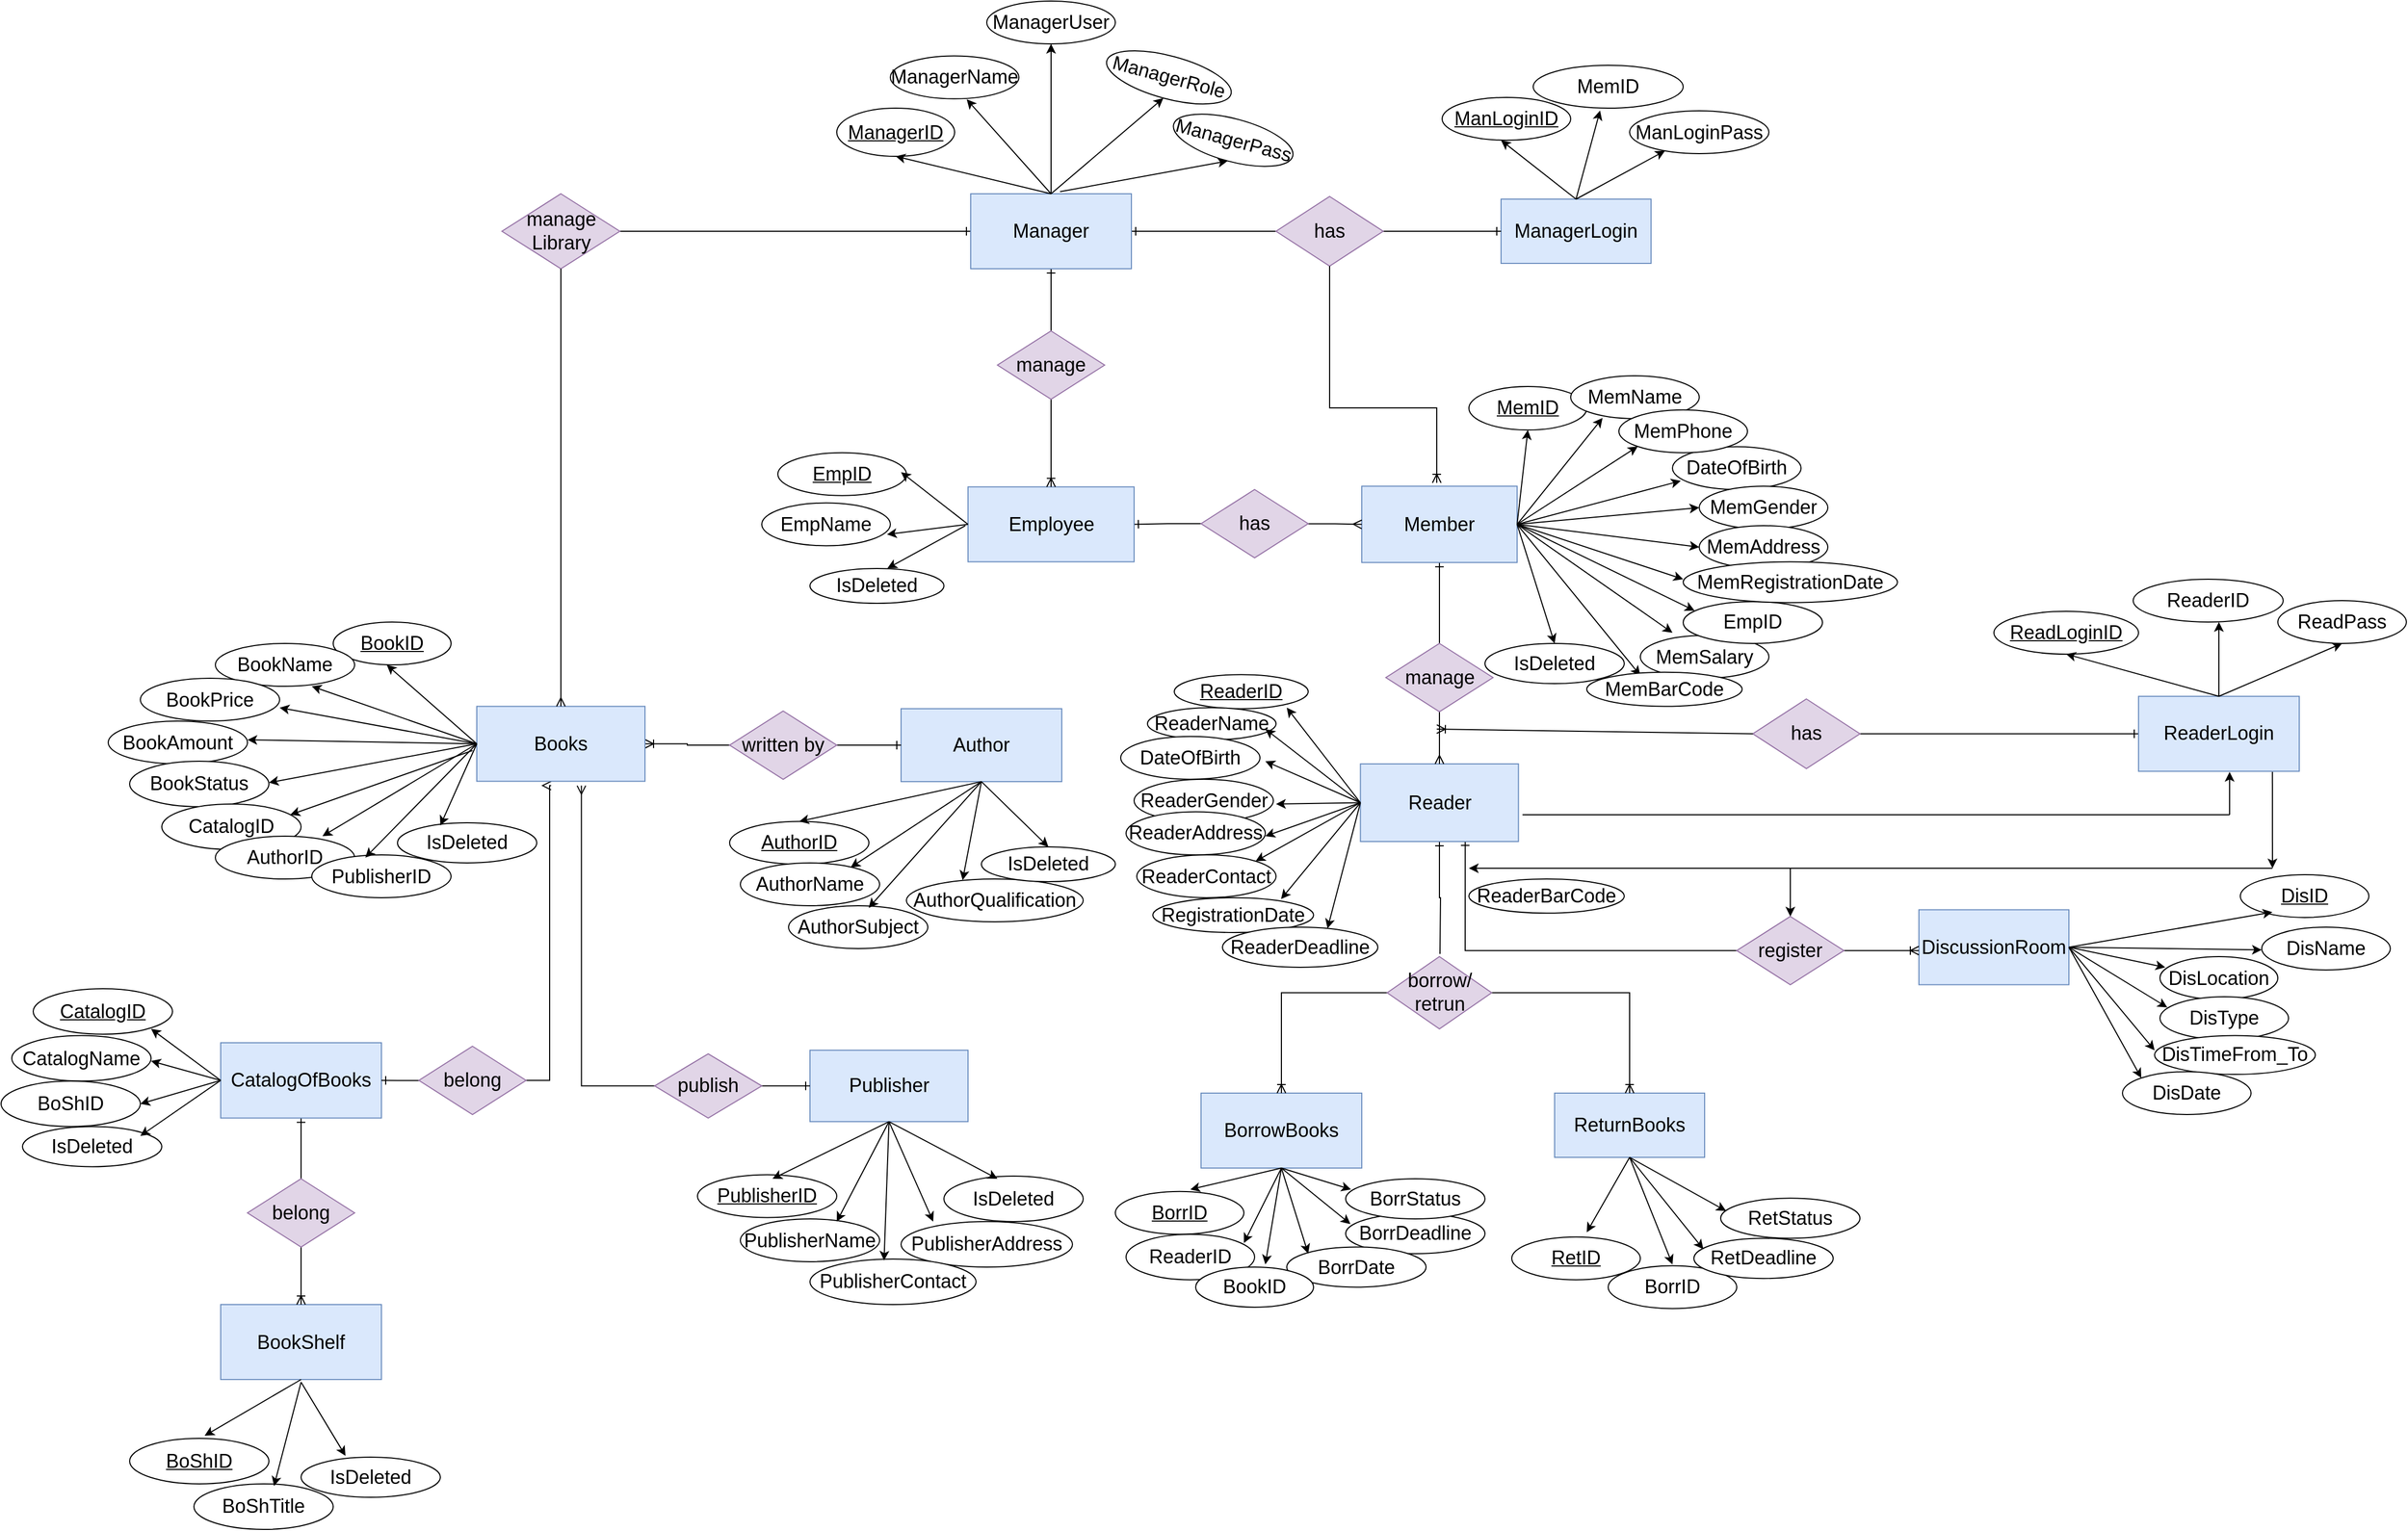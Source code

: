 <mxfile version="21.0.6" type="device" pages="2"><diagram name="các thành phần của thư viện" id="AF5yT2SFW1z--mgOMp-j"><mxGraphModel dx="2137" dy="1584" grid="1" gridSize="10" guides="1" tooltips="1" connect="1" arrows="1" fold="1" page="1" pageScale="1" pageWidth="850" pageHeight="1100" math="0" shadow="0"><root><mxCell id="0"/><mxCell id="1" parent="0"/><mxCell id="vS_7BzY21RJfdw8xPj6m-46" style="edgeStyle=orthogonalEdgeStyle;rounded=0;orthogonalLoop=1;jettySize=auto;html=1;exitX=1;exitY=0.5;exitDx=0;exitDy=0;entryX=0;entryY=0.5;entryDx=0;entryDy=0;endArrow=ERone;endFill=0;" parent="1" source="vS_7BzY21RJfdw8xPj6m-77" target="vS_7BzY21RJfdw8xPj6m-49" edge="1"><mxGeometry relative="1" as="geometry"><mxPoint x="230" y="-10" as="targetPoint"/><Array as="points"/></mxGeometry></mxCell><mxCell id="vS_7BzY21RJfdw8xPj6m-47" style="edgeStyle=orthogonalEdgeStyle;rounded=0;orthogonalLoop=1;jettySize=auto;html=1;entryX=0.5;entryY=1;entryDx=0;entryDy=0;exitX=0.5;exitY=0;exitDx=0;exitDy=0;endArrow=ERone;endFill=0;" parent="1" source="vS_7BzY21RJfdw8xPj6m-120" target="vS_7BzY21RJfdw8xPj6m-49" edge="1"><mxGeometry relative="1" as="geometry"><mxPoint x="330" y="10" as="sourcePoint"/><Array as="points"><mxPoint x="380" y="28"/><mxPoint x="380" y="28"/></Array></mxGeometry></mxCell><mxCell id="vS_7BzY21RJfdw8xPj6m-48" style="edgeStyle=orthogonalEdgeStyle;rounded=0;orthogonalLoop=1;jettySize=auto;html=1;entryX=1;entryY=0.5;entryDx=0;entryDy=0;endArrow=ERone;endFill=0;" parent="1" source="vS_7BzY21RJfdw8xPj6m-75" target="vS_7BzY21RJfdw8xPj6m-49" edge="1"><mxGeometry relative="1" as="geometry"><mxPoint x="500" y="-140" as="targetPoint"/></mxGeometry></mxCell><mxCell id="vS_7BzY21RJfdw8xPj6m-49" value="&lt;font style=&quot;font-size: 18px;&quot;&gt;Manager&lt;/font&gt;" style="whiteSpace=wrap;html=1;fillColor=#dae8fc;strokeColor=#6c8ebf;" parent="1" vertex="1"><mxGeometry x="305" y="-80" width="150" height="70" as="geometry"/></mxCell><mxCell id="vS_7BzY21RJfdw8xPj6m-50" style="edgeStyle=orthogonalEdgeStyle;rounded=0;orthogonalLoop=1;jettySize=auto;html=1;entryX=0.5;entryY=1;entryDx=0;entryDy=0;endArrow=ERone;endFill=0;" parent="1" target="vS_7BzY21RJfdw8xPj6m-53" edge="1"><mxGeometry relative="1" as="geometry"><mxPoint x="743" y="630" as="sourcePoint"/></mxGeometry></mxCell><mxCell id="vS_7BzY21RJfdw8xPj6m-51" style="edgeStyle=orthogonalEdgeStyle;rounded=0;orthogonalLoop=1;jettySize=auto;html=1;exitX=0;exitY=0.5;exitDx=0;exitDy=0;entryX=0.663;entryY=0.995;entryDx=0;entryDy=0;entryPerimeter=0;endArrow=ERone;endFill=0;" parent="1" source="vS_7BzY21RJfdw8xPj6m-166" target="vS_7BzY21RJfdw8xPj6m-53" edge="1"><mxGeometry relative="1" as="geometry"><mxPoint x="1000" y="680" as="targetPoint"/><Array as="points"><mxPoint x="767" y="627"/></Array></mxGeometry></mxCell><mxCell id="vS_7BzY21RJfdw8xPj6m-52" style="edgeStyle=orthogonalEdgeStyle;rounded=0;orthogonalLoop=1;jettySize=auto;html=1;endArrow=ERone;endFill=0;exitX=1;exitY=0.5;exitDx=0;exitDy=0;" parent="1" source="vS_7BzY21RJfdw8xPj6m-249" target="vS_7BzY21RJfdw8xPj6m-134" edge="1"><mxGeometry relative="1" as="geometry"/></mxCell><mxCell id="vS_7BzY21RJfdw8xPj6m-53" value="&lt;font style=&quot;font-size: 18px;&quot;&gt;Reader&lt;/font&gt;" style="whiteSpace=wrap;html=1;fillColor=#dae8fc;strokeColor=#6c8ebf;" parent="1" vertex="1"><mxGeometry x="668.75" y="452.5" width="147.5" height="72.5" as="geometry"/></mxCell><mxCell id="vS_7BzY21RJfdw8xPj6m-54" value="&lt;font style=&quot;font-size: 18px;&quot;&gt;ManagerLogin&lt;/font&gt;" style="whiteSpace=wrap;html=1;fillColor=#dae8fc;strokeColor=#6c8ebf;" parent="1" vertex="1"><mxGeometry x="800" y="-75" width="140" height="60" as="geometry"/></mxCell><mxCell id="vS_7BzY21RJfdw8xPj6m-55" style="edgeStyle=orthogonalEdgeStyle;rounded=0;orthogonalLoop=1;jettySize=auto;html=1;entryX=0.442;entryY=1.058;entryDx=0;entryDy=0;entryPerimeter=0;exitX=1;exitY=0.5;exitDx=0;exitDy=0;endArrow=ERmany;endFill=0;" parent="1" source="vS_7BzY21RJfdw8xPj6m-93" target="vS_7BzY21RJfdw8xPj6m-58" edge="1"><mxGeometry relative="1" as="geometry"><mxPoint x="-150" y="640" as="sourcePoint"/><Array as="points"><mxPoint x="-88" y="748"/></Array></mxGeometry></mxCell><mxCell id="vS_7BzY21RJfdw8xPj6m-56" style="edgeStyle=orthogonalEdgeStyle;rounded=0;orthogonalLoop=1;jettySize=auto;html=1;entryX=0.622;entryY=1.058;entryDx=0;entryDy=0;entryPerimeter=0;exitX=0;exitY=0.5;exitDx=0;exitDy=0;endArrow=ERmany;endFill=0;" parent="1" source="vS_7BzY21RJfdw8xPj6m-100" target="vS_7BzY21RJfdw8xPj6m-58" edge="1"><mxGeometry relative="1" as="geometry"><mxPoint x="50" y="640" as="sourcePoint"/><mxPoint x="-20" y="580" as="targetPoint"/><Array as="points"><mxPoint x="-59" y="753"/></Array></mxGeometry></mxCell><mxCell id="vS_7BzY21RJfdw8xPj6m-57" style="edgeStyle=orthogonalEdgeStyle;rounded=0;orthogonalLoop=1;jettySize=auto;html=1;entryX=1;entryY=0.5;entryDx=0;entryDy=0;exitX=0;exitY=0.5;exitDx=0;exitDy=0;endArrow=ERoneToMany;endFill=0;" parent="1" source="vS_7BzY21RJfdw8xPj6m-98" target="vS_7BzY21RJfdw8xPj6m-58" edge="1"><mxGeometry relative="1" as="geometry"><mxPoint x="110" y="360" as="sourcePoint"/></mxGeometry></mxCell><mxCell id="vS_7BzY21RJfdw8xPj6m-58" value="&lt;font style=&quot;font-size: 18px;&quot;&gt;Books&lt;/font&gt;" style="rounded=0;whiteSpace=wrap;html=1;fillColor=#dae8fc;strokeColor=#6c8ebf;" parent="1" vertex="1"><mxGeometry x="-156" y="398.75" width="157" height="70" as="geometry"/></mxCell><mxCell id="vS_7BzY21RJfdw8xPj6m-59" value="&lt;font style=&quot;font-size: 18px;&quot;&gt;Author&lt;/font&gt;" style="rounded=0;whiteSpace=wrap;html=1;fillColor=#dae8fc;strokeColor=#6c8ebf;" parent="1" vertex="1"><mxGeometry x="240" y="400.95" width="150" height="68.12" as="geometry"/></mxCell><mxCell id="vS_7BzY21RJfdw8xPj6m-60" style="edgeStyle=orthogonalEdgeStyle;rounded=0;orthogonalLoop=1;jettySize=auto;html=1;entryX=0.5;entryY=1;entryDx=0;entryDy=0;exitX=0.5;exitY=0;exitDx=0;exitDy=0;endArrow=ERone;endFill=0;" parent="1" source="vS_7BzY21RJfdw8xPj6m-118" target="vS_7BzY21RJfdw8xPj6m-61" edge="1"><mxGeometry relative="1" as="geometry"><mxPoint x="-160" y="860" as="sourcePoint"/><Array as="points"><mxPoint x="-320" y="820"/><mxPoint x="-320" y="820"/></Array></mxGeometry></mxCell><mxCell id="vS_7BzY21RJfdw8xPj6m-61" value="&lt;font style=&quot;font-size: 18px;&quot;&gt;CatalogOfBooks&lt;/font&gt;" style="rounded=0;whiteSpace=wrap;html=1;fillColor=#dae8fc;strokeColor=#6c8ebf;" parent="1" vertex="1"><mxGeometry x="-395" y="712.96" width="150" height="70.32" as="geometry"/></mxCell><mxCell id="vS_7BzY21RJfdw8xPj6m-62" style="edgeStyle=orthogonalEdgeStyle;rounded=0;orthogonalLoop=1;jettySize=auto;html=1;entryX=1;entryY=0.5;entryDx=0;entryDy=0;exitX=0;exitY=0.5;exitDx=0;exitDy=0;endArrow=ERone;endFill=0;" parent="1" source="vS_7BzY21RJfdw8xPj6m-125" target="vS_7BzY21RJfdw8xPj6m-63" edge="1"><mxGeometry relative="1" as="geometry"><mxPoint x="520" y="110" as="sourcePoint"/></mxGeometry></mxCell><mxCell id="vS_7BzY21RJfdw8xPj6m-63" value="&lt;font style=&quot;font-size: 18px;&quot;&gt;Employee&lt;/font&gt;" style="rounded=0;whiteSpace=wrap;html=1;fillColor=#dae8fc;strokeColor=#6c8ebf;" parent="1" vertex="1"><mxGeometry x="302.5" y="193.75" width="155" height="70" as="geometry"/></mxCell><mxCell id="vS_7BzY21RJfdw8xPj6m-64" style="edgeStyle=orthogonalEdgeStyle;rounded=0;orthogonalLoop=1;jettySize=auto;html=1;entryX=0.5;entryY=1;entryDx=0;entryDy=0;exitX=0.5;exitY=0;exitDx=0;exitDy=0;endArrow=ERone;endFill=0;" parent="1" source="vS_7BzY21RJfdw8xPj6m-140" target="vS_7BzY21RJfdw8xPj6m-65" edge="1"><mxGeometry relative="1" as="geometry"><mxPoint x="740" y="330" as="sourcePoint"/></mxGeometry></mxCell><mxCell id="vS_7BzY21RJfdw8xPj6m-65" value="&lt;font style=&quot;font-size: 18px;&quot;&gt;Member&lt;/font&gt;" style="rounded=0;whiteSpace=wrap;html=1;fillColor=#dae8fc;strokeColor=#6c8ebf;" parent="1" vertex="1"><mxGeometry x="670" y="193.13" width="145" height="71.25" as="geometry"/></mxCell><mxCell id="vS_7BzY21RJfdw8xPj6m-66" value="&lt;font style=&quot;font-size: 18px;&quot;&gt;Publisher&lt;/font&gt;" style="rounded=0;whiteSpace=wrap;html=1;fillColor=#dae8fc;strokeColor=#6c8ebf;" parent="1" vertex="1"><mxGeometry x="155" y="719.92" width="147.5" height="66.72" as="geometry"/></mxCell><mxCell id="vS_7BzY21RJfdw8xPj6m-67" value="&lt;font style=&quot;font-size: 18px;&quot;&gt;BookShelf&lt;/font&gt;" style="rounded=0;whiteSpace=wrap;html=1;fillColor=#dae8fc;strokeColor=#6c8ebf;" parent="1" vertex="1"><mxGeometry x="-395" y="957.5" width="150" height="70" as="geometry"/></mxCell><mxCell id="vS_7BzY21RJfdw8xPj6m-68" value="&lt;font style=&quot;font-size: 18px;&quot;&gt;BorrowBooks&lt;/font&gt;" style="whiteSpace=wrap;html=1;fillColor=#dae8fc;strokeColor=#6c8ebf;" parent="1" vertex="1"><mxGeometry x="520" y="760" width="150" height="70" as="geometry"/></mxCell><mxCell id="vS_7BzY21RJfdw8xPj6m-69" value="&lt;font style=&quot;font-size: 18px;&quot;&gt;DiscussionRoom&lt;/font&gt;" style="whiteSpace=wrap;html=1;fillColor=#dae8fc;strokeColor=#6c8ebf;" parent="1" vertex="1"><mxGeometry x="1190" y="588.75" width="140" height="70" as="geometry"/></mxCell><mxCell id="vS_7BzY21RJfdw8xPj6m-70" value="&lt;font style=&quot;font-size: 18px;&quot;&gt;ReturnBooks&lt;/font&gt;" style="whiteSpace=wrap;html=1;fillColor=#dae8fc;strokeColor=#6c8ebf;" parent="1" vertex="1"><mxGeometry x="850" y="760" width="140" height="60" as="geometry"/></mxCell><mxCell id="vS_7BzY21RJfdw8xPj6m-71" value="&lt;font style=&quot;font-size: 18px;&quot;&gt;&lt;u&gt;ManagerID&lt;/u&gt;&lt;/font&gt;" style="ellipse;whiteSpace=wrap;html=1;" parent="1" vertex="1"><mxGeometry x="180" y="-160" width="110" height="45" as="geometry"/></mxCell><mxCell id="vS_7BzY21RJfdw8xPj6m-72" value="&lt;font style=&quot;font-size: 18px;&quot;&gt;ManagerName&lt;/font&gt;" style="ellipse;whiteSpace=wrap;html=1;" parent="1" vertex="1"><mxGeometry x="230" y="-208.71" width="120" height="40" as="geometry"/></mxCell><mxCell id="vS_7BzY21RJfdw8xPj6m-73" value="&lt;font style=&quot;font-size: 18px;&quot;&gt;ManagerRole&lt;/font&gt;" style="ellipse;whiteSpace=wrap;html=1;rotation=15;" parent="1" vertex="1"><mxGeometry x="430" y="-208.71" width="120" height="40" as="geometry"/></mxCell><mxCell id="vS_7BzY21RJfdw8xPj6m-74" style="edgeStyle=orthogonalEdgeStyle;rounded=0;orthogonalLoop=1;jettySize=auto;html=1;endArrow=ERone;endFill=0;" parent="1" source="vS_7BzY21RJfdw8xPj6m-75" target="vS_7BzY21RJfdw8xPj6m-54" edge="1"><mxGeometry relative="1" as="geometry"/></mxCell><mxCell id="vS_7BzY21RJfdw8xPj6m-75" value="&lt;font style=&quot;font-size: 18px;&quot;&gt;has&lt;/font&gt;" style="rhombus;whiteSpace=wrap;html=1;fillColor=#e1d5e7;strokeColor=#9673a6;" parent="1" vertex="1"><mxGeometry x="590" y="-77.5" width="100" height="65" as="geometry"/></mxCell><mxCell id="vS_7BzY21RJfdw8xPj6m-77" value="&lt;font style=&quot;font-size: 18px;&quot;&gt;manage&lt;br&gt;Library&lt;br&gt;&lt;/font&gt;" style="rhombus;whiteSpace=wrap;html=1;fillColor=#e1d5e7;strokeColor=#9673a6;" parent="1" vertex="1"><mxGeometry x="-132.5" y="-80" width="110" height="70" as="geometry"/></mxCell><mxCell id="vS_7BzY21RJfdw8xPj6m-80" style="edgeStyle=orthogonalEdgeStyle;rounded=0;orthogonalLoop=1;jettySize=auto;html=1;entryX=0.5;entryY=0;entryDx=0;entryDy=0;endArrow=ERmany;endFill=0;exitX=0.5;exitY=1;exitDx=0;exitDy=0;" parent="1" source="vS_7BzY21RJfdw8xPj6m-77" target="vS_7BzY21RJfdw8xPj6m-58" edge="1"><mxGeometry relative="1" as="geometry"><mxPoint x="-77.429" y="329.952" as="sourcePoint"/></mxGeometry></mxCell><mxCell id="vS_7BzY21RJfdw8xPj6m-86" value="&lt;span style=&quot;font-size: 18px;&quot;&gt;&lt;u&gt;BookID&lt;/u&gt;&lt;/span&gt;" style="ellipse;whiteSpace=wrap;html=1;" parent="1" vertex="1"><mxGeometry x="-290" y="320" width="110" height="40" as="geometry"/></mxCell><mxCell id="vS_7BzY21RJfdw8xPj6m-87" value="&lt;font style=&quot;font-size: 18px;&quot;&gt;BookName&lt;/font&gt;" style="ellipse;whiteSpace=wrap;html=1;" parent="1" vertex="1"><mxGeometry x="-400" y="340" width="130" height="40" as="geometry"/></mxCell><mxCell id="vS_7BzY21RJfdw8xPj6m-88" value="&lt;font style=&quot;font-size: 18px;&quot;&gt;BookAmount&lt;/font&gt;" style="ellipse;whiteSpace=wrap;html=1;" parent="1" vertex="1"><mxGeometry x="-500" y="412.5" width="130" height="40" as="geometry"/></mxCell><mxCell id="vS_7BzY21RJfdw8xPj6m-89" value="&lt;font style=&quot;font-size: 18px;&quot;&gt;BookPrice&lt;/font&gt;" style="ellipse;whiteSpace=wrap;html=1;" parent="1" vertex="1"><mxGeometry x="-470" y="372.5" width="130" height="40" as="geometry"/></mxCell><mxCell id="vS_7BzY21RJfdw8xPj6m-90" value="&lt;font style=&quot;font-size: 18px;&quot;&gt;BookStatus&lt;/font&gt;" style="ellipse;whiteSpace=wrap;html=1;" parent="1" vertex="1"><mxGeometry x="-480" y="450" width="130" height="42.5" as="geometry"/></mxCell><mxCell id="vS_7BzY21RJfdw8xPj6m-91" value="&lt;span style=&quot;font-size: 18px;&quot;&gt;IsDeleted&lt;/span&gt;" style="ellipse;whiteSpace=wrap;html=1;" parent="1" vertex="1"><mxGeometry x="-230" y="507.5" width="130" height="37.5" as="geometry"/></mxCell><mxCell id="vS_7BzY21RJfdw8xPj6m-92" style="edgeStyle=orthogonalEdgeStyle;rounded=0;orthogonalLoop=1;jettySize=auto;html=1;endArrow=ERone;endFill=0;" parent="1" source="vS_7BzY21RJfdw8xPj6m-93" target="vS_7BzY21RJfdw8xPj6m-61" edge="1"><mxGeometry relative="1" as="geometry"/></mxCell><mxCell id="vS_7BzY21RJfdw8xPj6m-93" value="&lt;font style=&quot;font-size: 18px;&quot;&gt;belong&lt;/font&gt;" style="rhombus;whiteSpace=wrap;html=1;fillColor=#e1d5e7;strokeColor=#9673a6;" parent="1" vertex="1"><mxGeometry x="-210" y="716.25" width="100" height="63.75" as="geometry"/></mxCell><mxCell id="vS_7BzY21RJfdw8xPj6m-94" value="&lt;font style=&quot;font-size: 18px;&quot;&gt;CatalogName&lt;/font&gt;" style="ellipse;whiteSpace=wrap;html=1;" parent="1" vertex="1"><mxGeometry x="-590" y="706.25" width="130" height="42.5" as="geometry"/></mxCell><mxCell id="vS_7BzY21RJfdw8xPj6m-95" value="&lt;span style=&quot;font-size: 18px;&quot;&gt;IsDeleted&lt;/span&gt;" style="ellipse;whiteSpace=wrap;html=1;" parent="1" vertex="1"><mxGeometry x="-580" y="791.25" width="130" height="37.5" as="geometry"/></mxCell><mxCell id="vS_7BzY21RJfdw8xPj6m-96" value="&lt;font style=&quot;font-size: 18px;&quot;&gt;CatalogID&lt;/font&gt;" style="ellipse;whiteSpace=wrap;html=1;" parent="1" vertex="1"><mxGeometry x="-450" y="490" width="130" height="42.5" as="geometry"/></mxCell><mxCell id="vS_7BzY21RJfdw8xPj6m-97" style="edgeStyle=orthogonalEdgeStyle;rounded=0;orthogonalLoop=1;jettySize=auto;html=1;endArrow=ERone;endFill=0;" parent="1" source="vS_7BzY21RJfdw8xPj6m-98" target="vS_7BzY21RJfdw8xPj6m-59" edge="1"><mxGeometry relative="1" as="geometry"/></mxCell><mxCell id="vS_7BzY21RJfdw8xPj6m-98" value="&lt;font style=&quot;font-size: 18px;&quot;&gt;written by&lt;/font&gt;" style="rhombus;whiteSpace=wrap;html=1;fillColor=#e1d5e7;strokeColor=#9673a6;" parent="1" vertex="1"><mxGeometry x="80" y="403.13" width="100" height="63.75" as="geometry"/></mxCell><mxCell id="vS_7BzY21RJfdw8xPj6m-99" style="edgeStyle=orthogonalEdgeStyle;rounded=0;orthogonalLoop=1;jettySize=auto;html=1;entryX=0;entryY=0.5;entryDx=0;entryDy=0;endArrow=ERone;endFill=0;" parent="1" source="vS_7BzY21RJfdw8xPj6m-100" target="vS_7BzY21RJfdw8xPj6m-66" edge="1"><mxGeometry relative="1" as="geometry"/></mxCell><mxCell id="vS_7BzY21RJfdw8xPj6m-100" value="&lt;font style=&quot;font-size: 18px;&quot;&gt;publish&lt;/font&gt;" style="rhombus;whiteSpace=wrap;html=1;fillColor=#e1d5e7;strokeColor=#9673a6;" parent="1" vertex="1"><mxGeometry x="10" y="723.28" width="100" height="60" as="geometry"/></mxCell><mxCell id="vS_7BzY21RJfdw8xPj6m-101" value="&lt;span style=&quot;font-size: 18px;&quot;&gt;&lt;u&gt;AuthorID&lt;/u&gt;&lt;/span&gt;" style="ellipse;whiteSpace=wrap;html=1;" parent="1" vertex="1"><mxGeometry x="80" y="506.25" width="130" height="40" as="geometry"/></mxCell><mxCell id="vS_7BzY21RJfdw8xPj6m-102" value="&lt;font style=&quot;font-size: 18px;&quot;&gt;AuthorName&lt;/font&gt;" style="ellipse;whiteSpace=wrap;html=1;" parent="1" vertex="1"><mxGeometry x="90" y="545" width="130" height="40" as="geometry"/></mxCell><mxCell id="vS_7BzY21RJfdw8xPj6m-103" value="&lt;font style=&quot;font-size: 18px;&quot;&gt;AuthorSubject&lt;/font&gt;" style="ellipse;whiteSpace=wrap;html=1;" parent="1" vertex="1"><mxGeometry x="135" y="585" width="130" height="40" as="geometry"/></mxCell><mxCell id="vS_7BzY21RJfdw8xPj6m-104" style="edgeStyle=orthogonalEdgeStyle;rounded=0;orthogonalLoop=1;jettySize=auto;html=1;exitX=0.5;exitY=1;exitDx=0;exitDy=0;" parent="1" source="vS_7BzY21RJfdw8xPj6m-102" target="vS_7BzY21RJfdw8xPj6m-102" edge="1"><mxGeometry relative="1" as="geometry"/></mxCell><mxCell id="vS_7BzY21RJfdw8xPj6m-105" value="&lt;font style=&quot;font-size: 18px;&quot;&gt;AuthorQualification&lt;/font&gt;" style="ellipse;whiteSpace=wrap;html=1;" parent="1" vertex="1"><mxGeometry x="245" y="560" width="165" height="40" as="geometry"/></mxCell><mxCell id="vS_7BzY21RJfdw8xPj6m-106" value="&lt;font style=&quot;font-size: 18px;&quot;&gt;&lt;u&gt;PublisherID&lt;/u&gt;&lt;/font&gt;" style="ellipse;whiteSpace=wrap;html=1;" parent="1" vertex="1"><mxGeometry x="50" y="836.25" width="130" height="40" as="geometry"/></mxCell><mxCell id="vS_7BzY21RJfdw8xPj6m-107" value="&lt;font style=&quot;font-size: 18px;&quot;&gt;PublisherAddress&lt;/font&gt;" style="ellipse;whiteSpace=wrap;html=1;" parent="1" vertex="1"><mxGeometry x="240" y="880" width="160" height="42.5" as="geometry"/></mxCell><mxCell id="vS_7BzY21RJfdw8xPj6m-108" value="&lt;font style=&quot;font-size: 18px;&quot;&gt;PublisherName&lt;/font&gt;" style="ellipse;whiteSpace=wrap;html=1;" parent="1" vertex="1"><mxGeometry x="90" y="877.5" width="130" height="40" as="geometry"/></mxCell><mxCell id="vS_7BzY21RJfdw8xPj6m-109" value="&lt;font style=&quot;font-size: 18px;&quot;&gt;PublisherContact&lt;/font&gt;" style="ellipse;whiteSpace=wrap;html=1;" parent="1" vertex="1"><mxGeometry x="155" y="915" width="155" height="42.5" as="geometry"/></mxCell><mxCell id="vS_7BzY21RJfdw8xPj6m-110" value="&lt;font style=&quot;font-size: 18px;&quot;&gt;&lt;u&gt;BoShID&lt;/u&gt;&lt;/font&gt;" style="ellipse;whiteSpace=wrap;html=1;" parent="1" vertex="1"><mxGeometry x="-480" y="1082.5" width="130" height="42.5" as="geometry"/></mxCell><mxCell id="vS_7BzY21RJfdw8xPj6m-111" value="&lt;font style=&quot;font-size: 18px;&quot;&gt;BoShTitle&lt;/font&gt;" style="ellipse;whiteSpace=wrap;html=1;" parent="1" vertex="1"><mxGeometry x="-420" y="1125" width="130" height="42.5" as="geometry"/></mxCell><mxCell id="vS_7BzY21RJfdw8xPj6m-112" value="&lt;span style=&quot;font-size: 18px;&quot;&gt;IsDeleted&lt;/span&gt;" style="ellipse;whiteSpace=wrap;html=1;" parent="1" vertex="1"><mxGeometry x="-320" y="1100" width="130" height="37.5" as="geometry"/></mxCell><mxCell id="vS_7BzY21RJfdw8xPj6m-113" value="&lt;span style=&quot;font-size: 18px;&quot;&gt;IsDeleted&lt;/span&gt;" style="ellipse;whiteSpace=wrap;html=1;" parent="1" vertex="1"><mxGeometry x="280" y="837.5" width="130" height="42.5" as="geometry"/></mxCell><mxCell id="vS_7BzY21RJfdw8xPj6m-114" value="&lt;span style=&quot;font-size: 18px;&quot;&gt;IsDeleted&lt;/span&gt;" style="ellipse;whiteSpace=wrap;html=1;" parent="1" vertex="1"><mxGeometry x="315" y="530" width="125" height="32.5" as="geometry"/></mxCell><mxCell id="vS_7BzY21RJfdw8xPj6m-115" value="&lt;span style=&quot;font-size: 18px;&quot;&gt;AuthorID&lt;/span&gt;" style="ellipse;whiteSpace=wrap;html=1;" parent="1" vertex="1"><mxGeometry x="-400" y="520" width="130" height="40" as="geometry"/></mxCell><mxCell id="vS_7BzY21RJfdw8xPj6m-116" value="&lt;font style=&quot;font-size: 18px;&quot;&gt;PublisherID&lt;/font&gt;" style="ellipse;whiteSpace=wrap;html=1;" parent="1" vertex="1"><mxGeometry x="-310" y="537.5" width="130" height="40" as="geometry"/></mxCell><mxCell id="vS_7BzY21RJfdw8xPj6m-117" style="edgeStyle=orthogonalEdgeStyle;rounded=0;orthogonalLoop=1;jettySize=auto;html=1;entryX=0.5;entryY=0;entryDx=0;entryDy=0;endArrow=ERoneToMany;endFill=0;" parent="1" source="vS_7BzY21RJfdw8xPj6m-118" target="vS_7BzY21RJfdw8xPj6m-67" edge="1"><mxGeometry relative="1" as="geometry"/></mxCell><mxCell id="vS_7BzY21RJfdw8xPj6m-118" value="&lt;font style=&quot;font-size: 18px;&quot;&gt;belong&lt;/font&gt;" style="rhombus;whiteSpace=wrap;html=1;fillColor=#e1d5e7;strokeColor=#9673a6;" parent="1" vertex="1"><mxGeometry x="-370" y="840" width="100" height="63.75" as="geometry"/></mxCell><mxCell id="vS_7BzY21RJfdw8xPj6m-119" style="edgeStyle=orthogonalEdgeStyle;rounded=0;orthogonalLoop=1;jettySize=auto;html=1;entryX=0.5;entryY=0;entryDx=0;entryDy=0;endArrow=ERoneToMany;endFill=0;" parent="1" source="vS_7BzY21RJfdw8xPj6m-120" target="vS_7BzY21RJfdw8xPj6m-63" edge="1"><mxGeometry relative="1" as="geometry"/></mxCell><mxCell id="vS_7BzY21RJfdw8xPj6m-120" value="&lt;span style=&quot;font-size: 18px;&quot;&gt;manage&lt;/span&gt;" style="rhombus;whiteSpace=wrap;html=1;fillColor=#e1d5e7;strokeColor=#9673a6;" parent="1" vertex="1"><mxGeometry x="330" y="48.13" width="100" height="63.75" as="geometry"/></mxCell><mxCell id="vS_7BzY21RJfdw8xPj6m-121" value="&lt;font style=&quot;font-size: 18px;&quot;&gt;&lt;u&gt;EmpID&lt;/u&gt;&lt;/font&gt;" style="ellipse;whiteSpace=wrap;html=1;" parent="1" vertex="1"><mxGeometry x="125" y="161.88" width="120" height="40" as="geometry"/></mxCell><mxCell id="vS_7BzY21RJfdw8xPj6m-122" value="&lt;font style=&quot;font-size: 18px;&quot;&gt;EmpName&lt;/font&gt;" style="ellipse;whiteSpace=wrap;html=1;" parent="1" vertex="1"><mxGeometry x="110" y="208.76" width="120" height="40" as="geometry"/></mxCell><mxCell id="vS_7BzY21RJfdw8xPj6m-124" style="edgeStyle=orthogonalEdgeStyle;rounded=0;orthogonalLoop=1;jettySize=auto;html=1;entryX=0;entryY=0.5;entryDx=0;entryDy=0;endArrow=ERmany;endFill=0;" parent="1" source="vS_7BzY21RJfdw8xPj6m-125" target="vS_7BzY21RJfdw8xPj6m-65" edge="1"><mxGeometry relative="1" as="geometry"/></mxCell><mxCell id="vS_7BzY21RJfdw8xPj6m-125" value="&lt;span style=&quot;font-size: 18px;&quot;&gt;has&lt;/span&gt;" style="rhombus;whiteSpace=wrap;html=1;fillColor=#e1d5e7;strokeColor=#9673a6;" parent="1" vertex="1"><mxGeometry x="520" y="196.25" width="100" height="63.75" as="geometry"/></mxCell><mxCell id="vS_7BzY21RJfdw8xPj6m-126" value="&lt;span style=&quot;font-size: 18px;&quot;&gt;&lt;u&gt;MemID&lt;/u&gt;&lt;/span&gt;" style="ellipse;whiteSpace=wrap;html=1;rotation=0;" parent="1" vertex="1"><mxGeometry x="770" y="100" width="110" height="40.62" as="geometry"/></mxCell><mxCell id="vS_7BzY21RJfdw8xPj6m-127" value="&lt;font style=&quot;font-size: 18px;&quot;&gt;MemName&lt;/font&gt;" style="ellipse;whiteSpace=wrap;html=1;" parent="1" vertex="1"><mxGeometry x="865" y="90" width="120" height="40" as="geometry"/></mxCell><mxCell id="vS_7BzY21RJfdw8xPj6m-128" value="&lt;span style=&quot;font-size: 18px;&quot;&gt;DateOfBirth&lt;/span&gt;" style="ellipse;whiteSpace=wrap;html=1;" parent="1" vertex="1"><mxGeometry x="960" y="156.25" width="120" height="40" as="geometry"/></mxCell><mxCell id="vS_7BzY21RJfdw8xPj6m-129" value="&lt;font style=&quot;font-size: 18px;&quot;&gt;MemGender&lt;/font&gt;" style="ellipse;whiteSpace=wrap;html=1;" parent="1" vertex="1"><mxGeometry x="985" y="193.13" width="120" height="40" as="geometry"/></mxCell><mxCell id="vS_7BzY21RJfdw8xPj6m-130" value="&lt;font style=&quot;font-size: 18px;&quot;&gt;MemAddress&lt;/font&gt;" style="ellipse;whiteSpace=wrap;html=1;" parent="1" vertex="1"><mxGeometry x="985" y="230" width="120" height="40" as="geometry"/></mxCell><mxCell id="vS_7BzY21RJfdw8xPj6m-131" value="&lt;span style=&quot;font-size: 18px;&quot;&gt;MemSalary&lt;/span&gt;" style="ellipse;whiteSpace=wrap;html=1;" parent="1" vertex="1"><mxGeometry x="930" y="332.5" width="120" height="40" as="geometry"/></mxCell><mxCell id="vS_7BzY21RJfdw8xPj6m-132" value="&lt;font style=&quot;font-size: 18px;&quot;&gt;MemPhone&lt;/font&gt;" style="ellipse;whiteSpace=wrap;html=1;" parent="1" vertex="1"><mxGeometry x="910" y="121.88" width="120" height="40" as="geometry"/></mxCell><mxCell id="vS_7BzY21RJfdw8xPj6m-133" value="&lt;font style=&quot;font-size: 18px;&quot;&gt;EmpID&lt;/font&gt;" style="ellipse;whiteSpace=wrap;html=1;" parent="1" vertex="1"><mxGeometry x="970" y="300.94" width="130" height="39.06" as="geometry"/></mxCell><mxCell id="vS_7BzY21RJfdw8xPj6m-134" value="&lt;font style=&quot;font-size: 18px;&quot;&gt;ReaderLogin&lt;/font&gt;" style="whiteSpace=wrap;html=1;fillColor=#dae8fc;strokeColor=#6c8ebf;" parent="1" vertex="1"><mxGeometry x="1395" y="389.38" width="150" height="70" as="geometry"/></mxCell><mxCell id="vS_7BzY21RJfdw8xPj6m-135" value="&lt;font style=&quot;font-size: 18px;&quot;&gt;&lt;u&gt;ManLoginID&lt;/u&gt;&lt;/font&gt;" style="ellipse;whiteSpace=wrap;html=1;" parent="1" vertex="1"><mxGeometry x="745" y="-170" width="120" height="40" as="geometry"/></mxCell><mxCell id="vS_7BzY21RJfdw8xPj6m-136" value="&lt;span style=&quot;font-size: 18px;&quot;&gt;MemID&lt;/span&gt;" style="ellipse;whiteSpace=wrap;html=1;" parent="1" vertex="1"><mxGeometry x="830" y="-200" width="140" height="40" as="geometry"/></mxCell><mxCell id="vS_7BzY21RJfdw8xPj6m-137" value="&lt;font style=&quot;font-size: 18px;&quot;&gt;ManLoginPass&lt;/font&gt;" style="ellipse;whiteSpace=wrap;html=1;" parent="1" vertex="1"><mxGeometry x="920" y="-157.5" width="130" height="40" as="geometry"/></mxCell><mxCell id="vS_7BzY21RJfdw8xPj6m-138" style="edgeStyle=orthogonalEdgeStyle;rounded=0;orthogonalLoop=1;jettySize=auto;html=1;exitX=0.5;exitY=1;exitDx=0;exitDy=0;" parent="1" source="vS_7BzY21RJfdw8xPj6m-129" target="vS_7BzY21RJfdw8xPj6m-129" edge="1"><mxGeometry relative="1" as="geometry"/></mxCell><mxCell id="vS_7BzY21RJfdw8xPj6m-139" style="edgeStyle=orthogonalEdgeStyle;rounded=0;orthogonalLoop=1;jettySize=auto;html=1;entryX=0.5;entryY=0;entryDx=0;entryDy=0;endArrow=ERmany;endFill=0;" parent="1" source="vS_7BzY21RJfdw8xPj6m-140" target="vS_7BzY21RJfdw8xPj6m-53" edge="1"><mxGeometry relative="1" as="geometry"/></mxCell><mxCell id="vS_7BzY21RJfdw8xPj6m-140" value="&lt;span style=&quot;font-size: 18px;&quot;&gt;manage&lt;/span&gt;" style="rhombus;whiteSpace=wrap;html=1;fillColor=#e1d5e7;strokeColor=#9673a6;" parent="1" vertex="1"><mxGeometry x="692.5" y="340" width="100" height="63.75" as="geometry"/></mxCell><mxCell id="vS_7BzY21RJfdw8xPj6m-141" value="&lt;span style=&quot;font-size: 18px;&quot;&gt;&lt;u&gt;ReaderID&lt;/u&gt;&lt;/span&gt;" style="ellipse;whiteSpace=wrap;html=1;" parent="1" vertex="1"><mxGeometry x="495" y="369.07" width="125" height="31.88" as="geometry"/></mxCell><mxCell id="vS_7BzY21RJfdw8xPj6m-142" value="&lt;span style=&quot;font-size: 18px;&quot;&gt;ReaderName&lt;/span&gt;" style="ellipse;whiteSpace=wrap;html=1;" parent="1" vertex="1"><mxGeometry x="470" y="400" width="120" height="30" as="geometry"/></mxCell><mxCell id="vS_7BzY21RJfdw8xPj6m-143" value="&lt;span style=&quot;font-size: 18px;&quot;&gt;DateOfBirth&lt;/span&gt;" style="ellipse;whiteSpace=wrap;html=1;" parent="1" vertex="1"><mxGeometry x="445" y="426.88" width="130" height="40" as="geometry"/></mxCell><mxCell id="vS_7BzY21RJfdw8xPj6m-144" value="&lt;span style=&quot;font-size: 18px;&quot;&gt;ReaderGender&lt;/span&gt;" style="ellipse;whiteSpace=wrap;html=1;" parent="1" vertex="1"><mxGeometry x="457.5" y="466.88" width="130" height="40" as="geometry"/></mxCell><mxCell id="vS_7BzY21RJfdw8xPj6m-145" value="&lt;span style=&quot;font-size: 18px;&quot;&gt;ReaderContact&lt;/span&gt;" style="ellipse;whiteSpace=wrap;html=1;" parent="1" vertex="1"><mxGeometry x="460" y="537.5" width="130" height="40" as="geometry"/></mxCell><mxCell id="vS_7BzY21RJfdw8xPj6m-146" value="&lt;span style=&quot;font-size: 18px;&quot;&gt;ReaderAddress&lt;/span&gt;" style="ellipse;whiteSpace=wrap;html=1;" parent="1" vertex="1"><mxGeometry x="450" y="497.19" width="130" height="40.31" as="geometry"/></mxCell><mxCell id="vS_7BzY21RJfdw8xPj6m-147" value="&lt;span style=&quot;font-size: 18px;&quot;&gt;RegistrationDate&lt;/span&gt;" style="ellipse;whiteSpace=wrap;html=1;" parent="1" vertex="1"><mxGeometry x="475" y="577.5" width="150" height="32.5" as="geometry"/></mxCell><mxCell id="vS_7BzY21RJfdw8xPj6m-148" value="&lt;span style=&quot;font-size: 18px;&quot;&gt;MemRegistrationDate&lt;/span&gt;" style="ellipse;whiteSpace=wrap;html=1;" parent="1" vertex="1"><mxGeometry x="970" y="263.75" width="200" height="38.12" as="geometry"/></mxCell><mxCell id="vS_7BzY21RJfdw8xPj6m-149" style="edgeStyle=orthogonalEdgeStyle;rounded=0;orthogonalLoop=1;jettySize=auto;html=1;endArrow=ERoneToMany;endFill=0;" parent="1" source="vS_7BzY21RJfdw8xPj6m-151" target="vS_7BzY21RJfdw8xPj6m-68" edge="1"><mxGeometry relative="1" as="geometry"/></mxCell><mxCell id="vS_7BzY21RJfdw8xPj6m-150" style="edgeStyle=orthogonalEdgeStyle;rounded=0;orthogonalLoop=1;jettySize=auto;html=1;endArrow=ERoneToMany;endFill=0;" parent="1" source="vS_7BzY21RJfdw8xPj6m-151" target="vS_7BzY21RJfdw8xPj6m-70" edge="1"><mxGeometry relative="1" as="geometry"/></mxCell><mxCell id="vS_7BzY21RJfdw8xPj6m-151" value="&lt;span style=&quot;font-size: 18px;&quot;&gt;borrow/ retrun&lt;/span&gt;" style="rhombus;whiteSpace=wrap;html=1;fillColor=#e1d5e7;strokeColor=#9673a6;" parent="1" vertex="1"><mxGeometry x="693.75" y="632.5" width="97.5" height="67.5" as="geometry"/></mxCell><mxCell id="vS_7BzY21RJfdw8xPj6m-153" value="&lt;span style=&quot;font-size: 18px;&quot;&gt;IsDeleted&lt;/span&gt;" style="ellipse;whiteSpace=wrap;html=1;" parent="1" vertex="1"><mxGeometry x="785" y="340" width="130" height="37.5" as="geometry"/></mxCell><mxCell id="vS_7BzY21RJfdw8xPj6m-154" value="&lt;span style=&quot;font-size: 18px;&quot;&gt;&lt;u&gt;BorrID&lt;/u&gt;&lt;/span&gt;" style="ellipse;whiteSpace=wrap;html=1;" parent="1" vertex="1"><mxGeometry x="440" y="851.87" width="120" height="40" as="geometry"/></mxCell><mxCell id="vS_7BzY21RJfdw8xPj6m-155" value="&lt;span style=&quot;font-size: 18px;&quot;&gt;BorrDeadline&lt;/span&gt;" style="ellipse;whiteSpace=wrap;html=1;" parent="1" vertex="1"><mxGeometry x="655" y="872.5" width="130" height="37.5" as="geometry"/></mxCell><mxCell id="vS_7BzY21RJfdw8xPj6m-156" value="&lt;span style=&quot;font-size: 18px;&quot;&gt;BorrDate&lt;/span&gt;" style="ellipse;whiteSpace=wrap;html=1;" parent="1" vertex="1"><mxGeometry x="600" y="903.75" width="130" height="37.5" as="geometry"/></mxCell><mxCell id="vS_7BzY21RJfdw8xPj6m-157" value="&lt;span style=&quot;font-size: 18px;&quot;&gt;ReaderID&lt;/span&gt;" style="ellipse;whiteSpace=wrap;html=1;" parent="1" vertex="1"><mxGeometry x="450" y="891.88" width="120" height="42.5" as="geometry"/></mxCell><mxCell id="vS_7BzY21RJfdw8xPj6m-158" value="&lt;span style=&quot;font-size: 18px;&quot;&gt;BookID&lt;/span&gt;" style="ellipse;whiteSpace=wrap;html=1;" parent="1" vertex="1"><mxGeometry x="515" y="922.5" width="110" height="37.5" as="geometry"/></mxCell><mxCell id="vS_7BzY21RJfdw8xPj6m-159" value="&lt;span style=&quot;font-size: 18px;&quot;&gt;&lt;u&gt;RetID&lt;/u&gt;&lt;/span&gt;" style="ellipse;whiteSpace=wrap;html=1;" parent="1" vertex="1"><mxGeometry x="810" y="894.38" width="120" height="40" as="geometry"/></mxCell><mxCell id="vS_7BzY21RJfdw8xPj6m-160" value="&lt;span style=&quot;font-size: 18px;&quot;&gt;BorrID&lt;/span&gt;" style="ellipse;whiteSpace=wrap;html=1;" parent="1" vertex="1"><mxGeometry x="900" y="921.25" width="120" height="40" as="geometry"/></mxCell><mxCell id="vS_7BzY21RJfdw8xPj6m-161" value="&lt;span style=&quot;font-size: 18px;&quot;&gt;ReaderDeadline&lt;/span&gt;" style="ellipse;whiteSpace=wrap;html=1;" parent="1" vertex="1"><mxGeometry x="540" y="605" width="145" height="37.5" as="geometry"/></mxCell><mxCell id="vS_7BzY21RJfdw8xPj6m-162" value="&lt;span style=&quot;font-size: 18px;&quot;&gt;RetStatus&lt;/span&gt;" style="ellipse;whiteSpace=wrap;html=1;" parent="1" vertex="1"><mxGeometry x="1005" y="858.13" width="130" height="37.5" as="geometry"/></mxCell><mxCell id="vS_7BzY21RJfdw8xPj6m-163" value="&lt;span style=&quot;font-size: 18px;&quot;&gt;BorrStatus&lt;/span&gt;" style="ellipse;whiteSpace=wrap;html=1;" parent="1" vertex="1"><mxGeometry x="655" y="840" width="130" height="37.5" as="geometry"/></mxCell><mxCell id="vS_7BzY21RJfdw8xPj6m-164" value="&lt;span style=&quot;font-size: 18px;&quot;&gt;RetDeadline&lt;/span&gt;" style="ellipse;whiteSpace=wrap;html=1;" parent="1" vertex="1"><mxGeometry x="980" y="895.63" width="130" height="37.5" as="geometry"/></mxCell><mxCell id="vS_7BzY21RJfdw8xPj6m-165" style="edgeStyle=orthogonalEdgeStyle;rounded=0;orthogonalLoop=1;jettySize=auto;html=1;endArrow=ERoneToMany;endFill=0;" parent="1" source="vS_7BzY21RJfdw8xPj6m-166" edge="1"><mxGeometry relative="1" as="geometry"><mxPoint x="1190" y="626.875" as="targetPoint"/></mxGeometry></mxCell><mxCell id="vS_7BzY21RJfdw8xPj6m-166" value="&lt;span style=&quot;font-size: 18px;&quot;&gt;register&lt;/span&gt;" style="rhombus;whiteSpace=wrap;html=1;fillColor=#e1d5e7;strokeColor=#9673a6;" parent="1" vertex="1"><mxGeometry x="1020" y="595" width="100" height="63.75" as="geometry"/></mxCell><mxCell id="vS_7BzY21RJfdw8xPj6m-167" value="&lt;span style=&quot;font-size: 18px;&quot;&gt;&lt;u&gt;DisID&lt;/u&gt;&lt;/span&gt;" style="ellipse;whiteSpace=wrap;html=1;" parent="1" vertex="1"><mxGeometry x="1490" y="555.94" width="120" height="40" as="geometry"/></mxCell><mxCell id="vS_7BzY21RJfdw8xPj6m-168" value="&lt;span style=&quot;font-size: 18px;&quot;&gt;DisName&lt;/span&gt;" style="ellipse;whiteSpace=wrap;html=1;" parent="1" vertex="1"><mxGeometry x="1510" y="605" width="120" height="40" as="geometry"/></mxCell><mxCell id="vS_7BzY21RJfdw8xPj6m-169" value="&lt;span style=&quot;font-size: 18px;&quot;&gt;DisLocation&lt;/span&gt;" style="ellipse;whiteSpace=wrap;html=1;" parent="1" vertex="1"><mxGeometry x="1415" y="632.5" width="110" height="40" as="geometry"/></mxCell><mxCell id="vS_7BzY21RJfdw8xPj6m-170" value="&lt;span style=&quot;font-size: 18px;&quot;&gt;DisType&lt;/span&gt;" style="ellipse;whiteSpace=wrap;html=1;" parent="1" vertex="1"><mxGeometry x="1415" y="670" width="120" height="40" as="geometry"/></mxCell><mxCell id="vS_7BzY21RJfdw8xPj6m-171" value="" style="endArrow=classic;html=1;rounded=0;entryX=0.5;entryY=1;entryDx=0;entryDy=0;exitX=0.5;exitY=0;exitDx=0;exitDy=0;" parent="1" source="vS_7BzY21RJfdw8xPj6m-49" target="vS_7BzY21RJfdw8xPj6m-73" edge="1"><mxGeometry width="50" height="50" relative="1" as="geometry"><mxPoint x="260" y="-80" as="sourcePoint"/><mxPoint x="320" y="-130" as="targetPoint"/></mxGeometry></mxCell><mxCell id="vS_7BzY21RJfdw8xPj6m-172" value="" style="endArrow=classic;html=1;rounded=0;exitX=0.5;exitY=0;exitDx=0;exitDy=0;entryX=0.5;entryY=1;entryDx=0;entryDy=0;" parent="1" source="vS_7BzY21RJfdw8xPj6m-49" target="vS_7BzY21RJfdw8xPj6m-71" edge="1"><mxGeometry width="50" height="50" relative="1" as="geometry"><mxPoint x="150" y="-60" as="sourcePoint"/><mxPoint x="200" y="-110" as="targetPoint"/></mxGeometry></mxCell><mxCell id="vS_7BzY21RJfdw8xPj6m-173" style="edgeStyle=orthogonalEdgeStyle;rounded=0;orthogonalLoop=1;jettySize=auto;html=1;exitX=0.5;exitY=1;exitDx=0;exitDy=0;" parent="1" edge="1"><mxGeometry relative="1" as="geometry"><mxPoint x="-295" y="170.0" as="sourcePoint"/><mxPoint x="-295" y="170.0" as="targetPoint"/></mxGeometry></mxCell><mxCell id="vS_7BzY21RJfdw8xPj6m-178" value="" style="endArrow=classic;html=1;rounded=0;exitX=0;exitY=0.5;exitDx=0;exitDy=0;" parent="1" source="vS_7BzY21RJfdw8xPj6m-58" edge="1"><mxGeometry width="50" height="50" relative="1" as="geometry"><mxPoint x="-290" y="410" as="sourcePoint"/><mxPoint x="-240" y="360" as="targetPoint"/></mxGeometry></mxCell><mxCell id="vS_7BzY21RJfdw8xPj6m-179" value="" style="endArrow=classic;html=1;rounded=0;exitX=0;exitY=0.5;exitDx=0;exitDy=0;" parent="1" source="vS_7BzY21RJfdw8xPj6m-58" edge="1"><mxGeometry width="50" height="50" relative="1" as="geometry"><mxPoint x="-360" y="430" as="sourcePoint"/><mxPoint x="-310" y="380" as="targetPoint"/></mxGeometry></mxCell><mxCell id="vS_7BzY21RJfdw8xPj6m-180" value="" style="endArrow=classic;html=1;rounded=0;exitX=0;exitY=0.5;exitDx=0;exitDy=0;" parent="1" source="vS_7BzY21RJfdw8xPj6m-58" edge="1"><mxGeometry width="50" height="50" relative="1" as="geometry"><mxPoint x="-160" y="440" as="sourcePoint"/><mxPoint x="-340" y="400" as="targetPoint"/></mxGeometry></mxCell><mxCell id="vS_7BzY21RJfdw8xPj6m-181" value="" style="endArrow=classic;html=1;rounded=0;exitX=0;exitY=0.5;exitDx=0;exitDy=0;" parent="1" source="vS_7BzY21RJfdw8xPj6m-58" edge="1"><mxGeometry width="50" height="50" relative="1" as="geometry"><mxPoint x="-420" y="480" as="sourcePoint"/><mxPoint x="-370" y="430" as="targetPoint"/></mxGeometry></mxCell><mxCell id="vS_7BzY21RJfdw8xPj6m-182" value="" style="endArrow=classic;html=1;rounded=0;exitX=0;exitY=0.5;exitDx=0;exitDy=0;" parent="1" source="vS_7BzY21RJfdw8xPj6m-58" edge="1"><mxGeometry width="50" height="50" relative="1" as="geometry"><mxPoint x="-400" y="520" as="sourcePoint"/><mxPoint x="-350" y="470" as="targetPoint"/></mxGeometry></mxCell><mxCell id="vS_7BzY21RJfdw8xPj6m-183" value="" style="endArrow=classic;html=1;rounded=0;" parent="1" edge="1"><mxGeometry width="50" height="50" relative="1" as="geometry"><mxPoint x="-160" y="440" as="sourcePoint"/><mxPoint x="-330" y="500" as="targetPoint"/></mxGeometry></mxCell><mxCell id="vS_7BzY21RJfdw8xPj6m-184" value="" style="endArrow=classic;html=1;rounded=0;exitX=0;exitY=0.5;exitDx=0;exitDy=0;" parent="1" source="vS_7BzY21RJfdw8xPj6m-58" edge="1"><mxGeometry width="50" height="50" relative="1" as="geometry"><mxPoint x="-350" y="570" as="sourcePoint"/><mxPoint x="-300" y="520" as="targetPoint"/></mxGeometry></mxCell><mxCell id="vS_7BzY21RJfdw8xPj6m-185" value="" style="endArrow=classic;html=1;rounded=0;exitX=0;exitY=0.5;exitDx=0;exitDy=0;" parent="1" source="vS_7BzY21RJfdw8xPj6m-58" edge="1"><mxGeometry width="50" height="50" relative="1" as="geometry"><mxPoint x="-310" y="590" as="sourcePoint"/><mxPoint x="-260" y="540" as="targetPoint"/></mxGeometry></mxCell><mxCell id="vS_7BzY21RJfdw8xPj6m-186" value="" style="endArrow=classic;html=1;rounded=0;exitX=0;exitY=0.5;exitDx=0;exitDy=0;" parent="1" source="vS_7BzY21RJfdw8xPj6m-58" edge="1"><mxGeometry width="50" height="50" relative="1" as="geometry"><mxPoint x="-240" y="560" as="sourcePoint"/><mxPoint x="-190" y="510" as="targetPoint"/></mxGeometry></mxCell><mxCell id="vS_7BzY21RJfdw8xPj6m-187" value="&lt;font style=&quot;font-size: 18px;&quot;&gt;BoShID&lt;/font&gt;" style="ellipse;whiteSpace=wrap;html=1;" parent="1" vertex="1"><mxGeometry x="-600" y="748.75" width="130" height="42.5" as="geometry"/></mxCell><mxCell id="vS_7BzY21RJfdw8xPj6m-188" value="&lt;font style=&quot;font-size: 18px;&quot;&gt;&lt;u&gt;CatalogID&lt;/u&gt;&lt;/font&gt;" style="ellipse;whiteSpace=wrap;html=1;" parent="1" vertex="1"><mxGeometry x="-570" y="662.5" width="130" height="42.5" as="geometry"/></mxCell><mxCell id="vS_7BzY21RJfdw8xPj6m-189" value="" style="endArrow=classic;html=1;rounded=0;exitX=0.5;exitY=1;exitDx=0;exitDy=0;" parent="1" source="vS_7BzY21RJfdw8xPj6m-67" edge="1"><mxGeometry width="50" height="50" relative="1" as="geometry"><mxPoint x="-460" y="1130" as="sourcePoint"/><mxPoint x="-410" y="1080" as="targetPoint"/></mxGeometry></mxCell><mxCell id="vS_7BzY21RJfdw8xPj6m-190" value="" style="endArrow=classic;html=1;rounded=0;entryX=0.575;entryY=0.047;entryDx=0;entryDy=0;entryPerimeter=0;" parent="1" target="vS_7BzY21RJfdw8xPj6m-111" edge="1"><mxGeometry width="50" height="50" relative="1" as="geometry"><mxPoint x="-320" y="1030" as="sourcePoint"/><mxPoint x="-330" y="1120" as="targetPoint"/></mxGeometry></mxCell><mxCell id="vS_7BzY21RJfdw8xPj6m-191" value="" style="endArrow=classic;html=1;rounded=0;entryX=0.319;entryY=-0.033;entryDx=0;entryDy=0;entryPerimeter=0;" parent="1" target="vS_7BzY21RJfdw8xPj6m-112" edge="1"><mxGeometry width="50" height="50" relative="1" as="geometry"><mxPoint x="-320" y="1030" as="sourcePoint"/><mxPoint x="-210" y="1080" as="targetPoint"/></mxGeometry></mxCell><mxCell id="vS_7BzY21RJfdw8xPj6m-192" value="" style="endArrow=classic;html=1;rounded=0;exitX=0;exitY=0.5;exitDx=0;exitDy=0;" parent="1" source="vS_7BzY21RJfdw8xPj6m-61" edge="1"><mxGeometry width="50" height="50" relative="1" as="geometry"><mxPoint x="-400" y="750" as="sourcePoint"/><mxPoint x="-460" y="700" as="targetPoint"/></mxGeometry></mxCell><mxCell id="vS_7BzY21RJfdw8xPj6m-193" value="" style="endArrow=classic;html=1;rounded=0;exitX=0;exitY=0.5;exitDx=0;exitDy=0;" parent="1" source="vS_7BzY21RJfdw8xPj6m-61" edge="1"><mxGeometry width="50" height="50" relative="1" as="geometry"><mxPoint x="-510" y="780" as="sourcePoint"/><mxPoint x="-460" y="730" as="targetPoint"/></mxGeometry></mxCell><mxCell id="vS_7BzY21RJfdw8xPj6m-194" value="" style="endArrow=classic;html=1;rounded=0;exitX=0;exitY=0.5;exitDx=0;exitDy=0;" parent="1" source="vS_7BzY21RJfdw8xPj6m-61" edge="1"><mxGeometry width="50" height="50" relative="1" as="geometry"><mxPoint x="-520" y="820" as="sourcePoint"/><mxPoint x="-470" y="770" as="targetPoint"/></mxGeometry></mxCell><mxCell id="vS_7BzY21RJfdw8xPj6m-195" value="" style="endArrow=classic;html=1;rounded=0;exitX=0;exitY=0.5;exitDx=0;exitDy=0;entryX=0.846;entryY=0.233;entryDx=0;entryDy=0;entryPerimeter=0;" parent="1" source="vS_7BzY21RJfdw8xPj6m-61" target="vS_7BzY21RJfdw8xPj6m-95" edge="1"><mxGeometry width="50" height="50" relative="1" as="geometry"><mxPoint x="-520" y="840" as="sourcePoint"/><mxPoint x="-470" y="790" as="targetPoint"/></mxGeometry></mxCell><mxCell id="vS_7BzY21RJfdw8xPj6m-196" value="" style="endArrow=classic;html=1;rounded=0;exitX=0.5;exitY=1;exitDx=0;exitDy=0;" parent="1" source="vS_7BzY21RJfdw8xPj6m-66" edge="1"><mxGeometry width="50" height="50" relative="1" as="geometry"><mxPoint x="70" y="890" as="sourcePoint"/><mxPoint x="120" y="840" as="targetPoint"/></mxGeometry></mxCell><mxCell id="vS_7BzY21RJfdw8xPj6m-197" value="" style="endArrow=classic;html=1;rounded=0;exitX=0.5;exitY=1;exitDx=0;exitDy=0;" parent="1" source="vS_7BzY21RJfdw8xPj6m-66" edge="1"><mxGeometry width="50" height="50" relative="1" as="geometry"><mxPoint x="130" y="930" as="sourcePoint"/><mxPoint x="180" y="880" as="targetPoint"/></mxGeometry></mxCell><mxCell id="vS_7BzY21RJfdw8xPj6m-198" value="" style="endArrow=classic;html=1;rounded=0;exitX=0.5;exitY=1;exitDx=0;exitDy=0;entryX=0.446;entryY=0.033;entryDx=0;entryDy=0;entryPerimeter=0;" parent="1" source="vS_7BzY21RJfdw8xPj6m-66" target="vS_7BzY21RJfdw8xPj6m-109" edge="1"><mxGeometry width="50" height="50" relative="1" as="geometry"><mxPoint x="180" y="960" as="sourcePoint"/><mxPoint x="230" y="910" as="targetPoint"/></mxGeometry></mxCell><mxCell id="vS_7BzY21RJfdw8xPj6m-199" value="" style="endArrow=classic;html=1;rounded=0;exitX=0.5;exitY=1;exitDx=0;exitDy=0;" parent="1" source="vS_7BzY21RJfdw8xPj6m-66" edge="1"><mxGeometry width="50" height="50" relative="1" as="geometry"><mxPoint x="220" y="930" as="sourcePoint"/><mxPoint x="270" y="880" as="targetPoint"/></mxGeometry></mxCell><mxCell id="vS_7BzY21RJfdw8xPj6m-200" value="" style="endArrow=classic;html=1;rounded=0;exitX=0.5;exitY=1;exitDx=0;exitDy=0;" parent="1" source="vS_7BzY21RJfdw8xPj6m-66" edge="1"><mxGeometry width="50" height="50" relative="1" as="geometry"><mxPoint x="280" y="890" as="sourcePoint"/><mxPoint x="330" y="840" as="targetPoint"/></mxGeometry></mxCell><mxCell id="vS_7BzY21RJfdw8xPj6m-201" value="" style="endArrow=classic;html=1;rounded=0;exitX=0.5;exitY=1;exitDx=0;exitDy=0;entryX=0.5;entryY=0;entryDx=0;entryDy=0;" parent="1" source="vS_7BzY21RJfdw8xPj6m-59" target="vS_7BzY21RJfdw8xPj6m-101" edge="1"><mxGeometry width="50" height="50" relative="1" as="geometry"><mxPoint x="150" y="570" as="sourcePoint"/><mxPoint x="200" y="520" as="targetPoint"/></mxGeometry></mxCell><mxCell id="vS_7BzY21RJfdw8xPj6m-202" value="" style="endArrow=classic;html=1;rounded=0;exitX=0.5;exitY=1;exitDx=0;exitDy=0;entryX=0.575;entryY=0.05;entryDx=0;entryDy=0;entryPerimeter=0;" parent="1" source="vS_7BzY21RJfdw8xPj6m-59" target="vS_7BzY21RJfdw8xPj6m-103" edge="1"><mxGeometry width="50" height="50" relative="1" as="geometry"><mxPoint x="210" y="610" as="sourcePoint"/><mxPoint x="270" y="560" as="targetPoint"/></mxGeometry></mxCell><mxCell id="vS_7BzY21RJfdw8xPj6m-203" value="" style="endArrow=classic;html=1;rounded=0;exitX=0.5;exitY=1;exitDx=0;exitDy=0;entryX=0.792;entryY=0.105;entryDx=0;entryDy=0;entryPerimeter=0;" parent="1" source="vS_7BzY21RJfdw8xPj6m-59" target="vS_7BzY21RJfdw8xPj6m-102" edge="1"><mxGeometry width="50" height="50" relative="1" as="geometry"><mxPoint x="260" y="640" as="sourcePoint"/><mxPoint x="310" y="590" as="targetPoint"/></mxGeometry></mxCell><mxCell id="vS_7BzY21RJfdw8xPj6m-204" value="" style="endArrow=classic;html=1;rounded=0;exitX=0.5;exitY=1;exitDx=0;exitDy=0;entryX=0.318;entryY=0.028;entryDx=0;entryDy=0;entryPerimeter=0;" parent="1" source="vS_7BzY21RJfdw8xPj6m-59" target="vS_7BzY21RJfdw8xPj6m-105" edge="1"><mxGeometry width="50" height="50" relative="1" as="geometry"><mxPoint x="290" y="610" as="sourcePoint"/><mxPoint x="300" y="570" as="targetPoint"/></mxGeometry></mxCell><mxCell id="vS_7BzY21RJfdw8xPj6m-205" value="" style="endArrow=classic;html=1;rounded=0;entryX=0.5;entryY=0;entryDx=0;entryDy=0;exitX=0.5;exitY=1;exitDx=0;exitDy=0;" parent="1" source="vS_7BzY21RJfdw8xPj6m-59" target="vS_7BzY21RJfdw8xPj6m-114" edge="1"><mxGeometry width="50" height="50" relative="1" as="geometry"><mxPoint x="260" y="580" as="sourcePoint"/><mxPoint x="310" y="530" as="targetPoint"/></mxGeometry></mxCell><mxCell id="vS_7BzY21RJfdw8xPj6m-206" value="" style="endArrow=classic;html=1;rounded=0;entryX=0.594;entryY=1.013;entryDx=0;entryDy=0;entryPerimeter=0;" parent="1" target="vS_7BzY21RJfdw8xPj6m-72" edge="1"><mxGeometry width="50" height="50" relative="1" as="geometry"><mxPoint x="380" y="-80" as="sourcePoint"/><mxPoint x="340" y="-150" as="targetPoint"/></mxGeometry></mxCell><mxCell id="vS_7BzY21RJfdw8xPj6m-207" value="" style="endArrow=classic;html=1;rounded=0;exitX=0;exitY=0.5;exitDx=0;exitDy=0;" parent="1" source="vS_7BzY21RJfdw8xPj6m-63" edge="1"><mxGeometry width="50" height="50" relative="1" as="geometry"><mxPoint x="300" y="230" as="sourcePoint"/><mxPoint x="240" y="180" as="targetPoint"/></mxGeometry></mxCell><mxCell id="vS_7BzY21RJfdw8xPj6m-208" value="" style="endArrow=classic;html=1;rounded=0;exitX=0;exitY=0.5;exitDx=0;exitDy=0;entryX=0.974;entryY=0.734;entryDx=0;entryDy=0;entryPerimeter=0;" parent="1" source="vS_7BzY21RJfdw8xPj6m-63" target="vS_7BzY21RJfdw8xPj6m-122" edge="1"><mxGeometry width="50" height="50" relative="1" as="geometry"><mxPoint x="200" y="280" as="sourcePoint"/><mxPoint x="250" y="230" as="targetPoint"/></mxGeometry></mxCell><mxCell id="vS_7BzY21RJfdw8xPj6m-210" value="" style="endArrow=classic;html=1;rounded=0;exitX=1;exitY=0.5;exitDx=0;exitDy=0;entryX=0.5;entryY=1;entryDx=0;entryDy=0;" parent="1" source="vS_7BzY21RJfdw8xPj6m-65" target="vS_7BzY21RJfdw8xPj6m-126" edge="1"><mxGeometry width="50" height="50" relative="1" as="geometry"><mxPoint x="800" y="220" as="sourcePoint"/><mxPoint x="850" y="170" as="targetPoint"/></mxGeometry></mxCell><mxCell id="vS_7BzY21RJfdw8xPj6m-211" value="" style="endArrow=classic;html=1;rounded=0;exitX=1;exitY=0.5;exitDx=0;exitDy=0;entryX=0.248;entryY=0.984;entryDx=0;entryDy=0;entryPerimeter=0;" parent="1" source="vS_7BzY21RJfdw8xPj6m-65" target="vS_7BzY21RJfdw8xPj6m-127" edge="1"><mxGeometry width="50" height="50" relative="1" as="geometry"><mxPoint x="870" y="200" as="sourcePoint"/><mxPoint x="920" y="150" as="targetPoint"/></mxGeometry></mxCell><mxCell id="vS_7BzY21RJfdw8xPj6m-212" value="" style="endArrow=classic;html=1;rounded=0;exitX=1;exitY=0.5;exitDx=0;exitDy=0;entryX=0;entryY=1;entryDx=0;entryDy=0;" parent="1" source="vS_7BzY21RJfdw8xPj6m-65" target="vS_7BzY21RJfdw8xPj6m-132" edge="1"><mxGeometry width="50" height="50" relative="1" as="geometry"><mxPoint x="900" y="230" as="sourcePoint"/><mxPoint x="950" y="180" as="targetPoint"/></mxGeometry></mxCell><mxCell id="vS_7BzY21RJfdw8xPj6m-213" value="" style="endArrow=classic;html=1;rounded=0;exitX=1;exitY=0.5;exitDx=0;exitDy=0;entryX=0.064;entryY=0.798;entryDx=0;entryDy=0;entryPerimeter=0;" parent="1" source="vS_7BzY21RJfdw8xPj6m-65" target="vS_7BzY21RJfdw8xPj6m-128" edge="1"><mxGeometry width="50" height="50" relative="1" as="geometry"><mxPoint x="930" y="260" as="sourcePoint"/><mxPoint x="980" y="210" as="targetPoint"/></mxGeometry></mxCell><mxCell id="vS_7BzY21RJfdw8xPj6m-214" value="" style="endArrow=classic;html=1;rounded=0;exitX=1;exitY=0.5;exitDx=0;exitDy=0;entryX=0;entryY=0.5;entryDx=0;entryDy=0;" parent="1" source="vS_7BzY21RJfdw8xPj6m-65" target="vS_7BzY21RJfdw8xPj6m-129" edge="1"><mxGeometry width="50" height="50" relative="1" as="geometry"><mxPoint x="930" y="290" as="sourcePoint"/><mxPoint x="980" y="240" as="targetPoint"/></mxGeometry></mxCell><mxCell id="vS_7BzY21RJfdw8xPj6m-215" value="" style="endArrow=classic;html=1;rounded=0;exitX=1;exitY=0.5;exitDx=0;exitDy=0;" parent="1" source="vS_7BzY21RJfdw8xPj6m-65" edge="1"><mxGeometry width="50" height="50" relative="1" as="geometry"><mxPoint x="920" y="330" as="sourcePoint"/><mxPoint x="970" y="280" as="targetPoint"/></mxGeometry></mxCell><mxCell id="vS_7BzY21RJfdw8xPj6m-216" value="" style="endArrow=classic;html=1;rounded=0;exitX=1;exitY=0.5;exitDx=0;exitDy=0;entryX=0;entryY=0.5;entryDx=0;entryDy=0;" parent="1" source="vS_7BzY21RJfdw8xPj6m-65" target="vS_7BzY21RJfdw8xPj6m-130" edge="1"><mxGeometry width="50" height="50" relative="1" as="geometry"><mxPoint x="910" y="350" as="sourcePoint"/><mxPoint x="960" y="300" as="targetPoint"/></mxGeometry></mxCell><mxCell id="vS_7BzY21RJfdw8xPj6m-217" value="" style="endArrow=classic;html=1;rounded=0;exitX=1;exitY=0.5;exitDx=0;exitDy=0;entryX=0.082;entryY=0.215;entryDx=0;entryDy=0;entryPerimeter=0;" parent="1" source="vS_7BzY21RJfdw8xPj6m-65" target="vS_7BzY21RJfdw8xPj6m-133" edge="1"><mxGeometry width="50" height="50" relative="1" as="geometry"><mxPoint x="820" y="340" as="sourcePoint"/><mxPoint x="870" y="290" as="targetPoint"/></mxGeometry></mxCell><mxCell id="vS_7BzY21RJfdw8xPj6m-218" value="" style="endArrow=classic;html=1;rounded=0;exitX=1;exitY=0.5;exitDx=0;exitDy=0;" parent="1" source="vS_7BzY21RJfdw8xPj6m-65" edge="1"><mxGeometry width="50" height="50" relative="1" as="geometry"><mxPoint x="910" y="380" as="sourcePoint"/><mxPoint x="960" y="330" as="targetPoint"/></mxGeometry></mxCell><mxCell id="vS_7BzY21RJfdw8xPj6m-219" value="" style="endArrow=classic;html=1;rounded=0;exitX=1;exitY=0.5;exitDx=0;exitDy=0;entryX=0.345;entryY=0.098;entryDx=0;entryDy=0;entryPerimeter=0;" parent="1" source="vS_7BzY21RJfdw8xPj6m-65" target="vS_7BzY21RJfdw8xPj6m-264" edge="1"><mxGeometry width="50" height="50" relative="1" as="geometry"><mxPoint x="830" y="370" as="sourcePoint"/><mxPoint x="880" y="320" as="targetPoint"/></mxGeometry></mxCell><mxCell id="vS_7BzY21RJfdw8xPj6m-220" value="" style="endArrow=classic;html=1;rounded=0;exitX=0.5;exitY=1;exitDx=0;exitDy=0;" parent="1" source="vS_7BzY21RJfdw8xPj6m-68" edge="1"><mxGeometry width="50" height="50" relative="1" as="geometry"><mxPoint x="460" y="900" as="sourcePoint"/><mxPoint x="510" y="850" as="targetPoint"/></mxGeometry></mxCell><mxCell id="vS_7BzY21RJfdw8xPj6m-221" value="" style="endArrow=classic;html=1;rounded=0;exitX=0.5;exitY=1;exitDx=0;exitDy=0;" parent="1" source="vS_7BzY21RJfdw8xPj6m-68" edge="1"><mxGeometry width="50" height="50" relative="1" as="geometry"><mxPoint x="510" y="950" as="sourcePoint"/><mxPoint x="560" y="900" as="targetPoint"/></mxGeometry></mxCell><mxCell id="vS_7BzY21RJfdw8xPj6m-222" value="" style="endArrow=classic;html=1;rounded=0;exitX=0.5;exitY=1;exitDx=0;exitDy=0;" parent="1" source="vS_7BzY21RJfdw8xPj6m-68" edge="1"><mxGeometry width="50" height="50" relative="1" as="geometry"><mxPoint x="530" y="970" as="sourcePoint"/><mxPoint x="580" y="920" as="targetPoint"/></mxGeometry></mxCell><mxCell id="vS_7BzY21RJfdw8xPj6m-223" value="" style="endArrow=classic;html=1;rounded=1;exitX=0.5;exitY=1;exitDx=0;exitDy=0;" parent="1" source="vS_7BzY21RJfdw8xPj6m-68" edge="1"><mxGeometry width="50" height="50" relative="1" as="geometry"><mxPoint x="570" y="960" as="sourcePoint"/><mxPoint x="620" y="910" as="targetPoint"/></mxGeometry></mxCell><mxCell id="vS_7BzY21RJfdw8xPj6m-224" value="" style="endArrow=classic;html=1;rounded=0;exitX=0.5;exitY=1;exitDx=0;exitDy=0;entryX=0.034;entryY=0.261;entryDx=0;entryDy=0;entryPerimeter=0;" parent="1" source="vS_7BzY21RJfdw8xPj6m-68" target="vS_7BzY21RJfdw8xPj6m-155" edge="1"><mxGeometry width="50" height="50" relative="1" as="geometry"><mxPoint x="800" y="720" as="sourcePoint"/><mxPoint x="850" y="670" as="targetPoint"/></mxGeometry></mxCell><mxCell id="vS_7BzY21RJfdw8xPj6m-225" value="" style="endArrow=classic;html=1;rounded=0;exitX=0.5;exitY=1;exitDx=0;exitDy=0;" parent="1" source="vS_7BzY21RJfdw8xPj6m-68" edge="1"><mxGeometry width="50" height="50" relative="1" as="geometry"><mxPoint x="610" y="900" as="sourcePoint"/><mxPoint x="660" y="850" as="targetPoint"/></mxGeometry></mxCell><mxCell id="vS_7BzY21RJfdw8xPj6m-226" style="edgeStyle=orthogonalEdgeStyle;rounded=0;orthogonalLoop=1;jettySize=auto;html=1;exitX=0.5;exitY=1;exitDx=0;exitDy=0;" parent="1" source="vS_7BzY21RJfdw8xPj6m-164" target="vS_7BzY21RJfdw8xPj6m-164" edge="1"><mxGeometry relative="1" as="geometry"/></mxCell><mxCell id="vS_7BzY21RJfdw8xPj6m-227" value="" style="endArrow=classic;html=1;rounded=0;exitX=0.5;exitY=1;exitDx=0;exitDy=0;" parent="1" source="vS_7BzY21RJfdw8xPj6m-70" edge="1"><mxGeometry width="50" height="50" relative="1" as="geometry"><mxPoint x="830" y="940" as="sourcePoint"/><mxPoint x="880" y="890" as="targetPoint"/></mxGeometry></mxCell><mxCell id="vS_7BzY21RJfdw8xPj6m-228" value="" style="endArrow=classic;html=1;rounded=0;exitX=0.5;exitY=1;exitDx=0;exitDy=0;" parent="1" source="vS_7BzY21RJfdw8xPj6m-70" edge="1"><mxGeometry width="50" height="50" relative="1" as="geometry"><mxPoint x="910" y="970" as="sourcePoint"/><mxPoint x="960" y="920" as="targetPoint"/></mxGeometry></mxCell><mxCell id="vS_7BzY21RJfdw8xPj6m-229" value="" style="endArrow=classic;html=1;rounded=0;exitX=0.5;exitY=1;exitDx=0;exitDy=0;entryX=0.068;entryY=0.272;entryDx=0;entryDy=0;entryPerimeter=0;" parent="1" source="vS_7BzY21RJfdw8xPj6m-70" target="vS_7BzY21RJfdw8xPj6m-164" edge="1"><mxGeometry width="50" height="50" relative="1" as="geometry"><mxPoint x="960" y="950" as="sourcePoint"/><mxPoint x="1010" y="900" as="targetPoint"/></mxGeometry></mxCell><mxCell id="vS_7BzY21RJfdw8xPj6m-230" value="" style="endArrow=classic;html=1;rounded=0;exitX=0.5;exitY=1;exitDx=0;exitDy=0;" parent="1" source="vS_7BzY21RJfdw8xPj6m-70" edge="1"><mxGeometry width="50" height="50" relative="1" as="geometry"><mxPoint x="970" y="920" as="sourcePoint"/><mxPoint x="1010" y="870" as="targetPoint"/></mxGeometry></mxCell><mxCell id="vS_7BzY21RJfdw8xPj6m-231" style="edgeStyle=orthogonalEdgeStyle;rounded=0;orthogonalLoop=1;jettySize=auto;html=1;exitX=0.5;exitY=1;exitDx=0;exitDy=0;" parent="1" source="vS_7BzY21RJfdw8xPj6m-170" target="vS_7BzY21RJfdw8xPj6m-170" edge="1"><mxGeometry relative="1" as="geometry"/></mxCell><mxCell id="vS_7BzY21RJfdw8xPj6m-232" value="" style="endArrow=classic;html=1;rounded=0;exitX=1;exitY=0.5;exitDx=0;exitDy=0;entryX=0.25;entryY=0.875;entryDx=0;entryDy=0;entryPerimeter=0;" parent="1" source="vS_7BzY21RJfdw8xPj6m-69" target="vS_7BzY21RJfdw8xPj6m-167" edge="1"><mxGeometry width="50" height="50" relative="1" as="geometry"><mxPoint x="1340" y="630" as="sourcePoint"/><mxPoint x="1410" y="580" as="targetPoint"/></mxGeometry></mxCell><mxCell id="vS_7BzY21RJfdw8xPj6m-233" value="" style="endArrow=classic;html=1;rounded=0;exitX=1;exitY=0.5;exitDx=0;exitDy=0;entryX=0;entryY=0.531;entryDx=0;entryDy=0;entryPerimeter=0;" parent="1" source="vS_7BzY21RJfdw8xPj6m-69" target="vS_7BzY21RJfdw8xPj6m-168" edge="1"><mxGeometry width="50" height="50" relative="1" as="geometry"><mxPoint x="1360" y="670" as="sourcePoint"/><mxPoint x="1410" y="620" as="targetPoint"/></mxGeometry></mxCell><mxCell id="vS_7BzY21RJfdw8xPj6m-234" value="" style="endArrow=classic;html=1;rounded=0;exitX=1;exitY=0.5;exitDx=0;exitDy=0;entryX=0.045;entryY=0.25;entryDx=0;entryDy=0;entryPerimeter=0;" parent="1" source="vS_7BzY21RJfdw8xPj6m-69" target="vS_7BzY21RJfdw8xPj6m-169" edge="1"><mxGeometry width="50" height="50" relative="1" as="geometry"><mxPoint x="1320" y="630" as="sourcePoint"/><mxPoint x="1400" y="650" as="targetPoint"/></mxGeometry></mxCell><mxCell id="vS_7BzY21RJfdw8xPj6m-235" value="" style="endArrow=classic;html=1;rounded=0;exitX=1;exitY=0.5;exitDx=0;exitDy=0;entryX=0.057;entryY=0.249;entryDx=0;entryDy=0;entryPerimeter=0;" parent="1" source="vS_7BzY21RJfdw8xPj6m-69" target="vS_7BzY21RJfdw8xPj6m-170" edge="1"><mxGeometry width="50" height="50" relative="1" as="geometry"><mxPoint x="1340" y="730" as="sourcePoint"/><mxPoint x="1410" y="690" as="targetPoint"/></mxGeometry></mxCell><mxCell id="vS_7BzY21RJfdw8xPj6m-236" value="" style="endArrow=classic;html=1;rounded=0;exitX=0.5;exitY=0;exitDx=0;exitDy=0;entryX=0.446;entryY=1.057;entryDx=0;entryDy=0;entryPerimeter=0;" parent="1" source="vS_7BzY21RJfdw8xPj6m-54" target="vS_7BzY21RJfdw8xPj6m-136" edge="1"><mxGeometry width="50" height="50" relative="1" as="geometry"><mxPoint x="850" y="-120" as="sourcePoint"/><mxPoint x="900" y="-170" as="targetPoint"/></mxGeometry></mxCell><mxCell id="vS_7BzY21RJfdw8xPj6m-237" value="" style="endArrow=classic;html=1;rounded=0;exitX=0.5;exitY=0;exitDx=0;exitDy=0;" parent="1" source="vS_7BzY21RJfdw8xPj6m-54" edge="1"><mxGeometry width="50" height="50" relative="1" as="geometry"><mxPoint x="750" y="-80" as="sourcePoint"/><mxPoint x="800" y="-130" as="targetPoint"/></mxGeometry></mxCell><mxCell id="vS_7BzY21RJfdw8xPj6m-238" value="" style="endArrow=classic;html=1;rounded=0;exitX=0.5;exitY=0;exitDx=0;exitDy=0;" parent="1" source="vS_7BzY21RJfdw8xPj6m-54" target="vS_7BzY21RJfdw8xPj6m-137" edge="1"><mxGeometry width="50" height="50" relative="1" as="geometry"><mxPoint x="920" y="-50" as="sourcePoint"/><mxPoint x="970" y="-100" as="targetPoint"/></mxGeometry></mxCell><mxCell id="vS_7BzY21RJfdw8xPj6m-239" style="edgeStyle=orthogonalEdgeStyle;rounded=0;orthogonalLoop=1;jettySize=auto;html=1;exitX=0.5;exitY=1;exitDx=0;exitDy=0;" parent="1" source="vS_7BzY21RJfdw8xPj6m-142" target="vS_7BzY21RJfdw8xPj6m-142" edge="1"><mxGeometry relative="1" as="geometry"/></mxCell><mxCell id="vS_7BzY21RJfdw8xPj6m-240" value="" style="endArrow=classic;html=1;rounded=0;exitX=0;exitY=0.5;exitDx=0;exitDy=0;" parent="1" source="vS_7BzY21RJfdw8xPj6m-53" edge="1"><mxGeometry width="50" height="50" relative="1" as="geometry"><mxPoint x="550" y="450" as="sourcePoint"/><mxPoint x="600" y="400" as="targetPoint"/></mxGeometry></mxCell><mxCell id="vS_7BzY21RJfdw8xPj6m-241" value="" style="endArrow=classic;html=1;rounded=0;exitX=0;exitY=0.5;exitDx=0;exitDy=0;" parent="1" source="vS_7BzY21RJfdw8xPj6m-53" edge="1"><mxGeometry width="50" height="50" relative="1" as="geometry"><mxPoint x="530" y="470" as="sourcePoint"/><mxPoint x="580" y="420" as="targetPoint"/></mxGeometry></mxCell><mxCell id="vS_7BzY21RJfdw8xPj6m-242" value="" style="endArrow=classic;html=1;rounded=0;exitX=0;exitY=0.5;exitDx=0;exitDy=0;" parent="1" source="vS_7BzY21RJfdw8xPj6m-53" edge="1"><mxGeometry width="50" height="50" relative="1" as="geometry"><mxPoint x="530" y="500" as="sourcePoint"/><mxPoint x="580" y="450" as="targetPoint"/></mxGeometry></mxCell><mxCell id="vS_7BzY21RJfdw8xPj6m-243" value="" style="endArrow=classic;html=1;rounded=0;exitX=0;exitY=0.5;exitDx=0;exitDy=0;" parent="1" source="vS_7BzY21RJfdw8xPj6m-53" edge="1"><mxGeometry width="50" height="50" relative="1" as="geometry"><mxPoint x="540" y="540" as="sourcePoint"/><mxPoint x="590" y="490" as="targetPoint"/></mxGeometry></mxCell><mxCell id="vS_7BzY21RJfdw8xPj6m-244" value="" style="endArrow=classic;html=1;rounded=0;exitX=0;exitY=0.5;exitDx=0;exitDy=0;" parent="1" source="vS_7BzY21RJfdw8xPj6m-53" edge="1"><mxGeometry width="50" height="50" relative="1" as="geometry"><mxPoint x="530" y="570" as="sourcePoint"/><mxPoint x="580" y="520" as="targetPoint"/></mxGeometry></mxCell><mxCell id="vS_7BzY21RJfdw8xPj6m-245" value="" style="endArrow=classic;html=1;rounded=0;exitX=0;exitY=0.5;exitDx=0;exitDy=0;entryX=1;entryY=0;entryDx=0;entryDy=0;" parent="1" source="vS_7BzY21RJfdw8xPj6m-53" target="vS_7BzY21RJfdw8xPj6m-145" edge="1"><mxGeometry width="50" height="50" relative="1" as="geometry"><mxPoint x="540" y="600" as="sourcePoint"/><mxPoint x="590" y="550" as="targetPoint"/></mxGeometry></mxCell><mxCell id="vS_7BzY21RJfdw8xPj6m-246" value="" style="endArrow=classic;html=1;rounded=0;exitX=0;exitY=0.5;exitDx=0;exitDy=0;entryX=0.798;entryY=0.039;entryDx=0;entryDy=0;entryPerimeter=0;" parent="1" source="vS_7BzY21RJfdw8xPj6m-53" target="vS_7BzY21RJfdw8xPj6m-147" edge="1"><mxGeometry width="50" height="50" relative="1" as="geometry"><mxPoint x="550" y="640" as="sourcePoint"/><mxPoint x="600" y="590" as="targetPoint"/></mxGeometry></mxCell><mxCell id="vS_7BzY21RJfdw8xPj6m-247" value="" style="endArrow=classic;html=1;rounded=0;entryX=0.676;entryY=0.033;entryDx=0;entryDy=0;exitX=0;exitY=0.5;exitDx=0;exitDy=0;entryPerimeter=0;" parent="1" source="vS_7BzY21RJfdw8xPj6m-53" target="vS_7BzY21RJfdw8xPj6m-161" edge="1"><mxGeometry width="50" height="50" relative="1" as="geometry"><mxPoint x="790" y="530" as="sourcePoint"/><mxPoint x="920" y="530" as="targetPoint"/></mxGeometry></mxCell><mxCell id="vS_7BzY21RJfdw8xPj6m-249" value="&lt;font style=&quot;font-size: 18px;&quot;&gt;has&lt;/font&gt;" style="rhombus;whiteSpace=wrap;html=1;fillColor=#e1d5e7;strokeColor=#9673a6;" parent="1" vertex="1"><mxGeometry x="1035" y="391.88" width="100" height="65" as="geometry"/></mxCell><mxCell id="vS_7BzY21RJfdw8xPj6m-250" value="&lt;span style=&quot;font-size: 18px;&quot;&gt;DisTimeFrom_To&lt;/span&gt;" style="ellipse;whiteSpace=wrap;html=1;" parent="1" vertex="1"><mxGeometry x="1410" y="706.25" width="150" height="36.25" as="geometry"/></mxCell><mxCell id="vS_7BzY21RJfdw8xPj6m-251" value="&lt;span style=&quot;font-size: 18px;&quot;&gt;DisDate&lt;/span&gt;" style="ellipse;whiteSpace=wrap;html=1;" parent="1" vertex="1"><mxGeometry x="1380" y="740" width="120" height="40" as="geometry"/></mxCell><mxCell id="vS_7BzY21RJfdw8xPj6m-252" value="" style="endArrow=classic;html=1;rounded=0;exitX=1;exitY=0.5;exitDx=0;exitDy=0;" parent="1" source="vS_7BzY21RJfdw8xPj6m-69" edge="1"><mxGeometry width="50" height="50" relative="1" as="geometry"><mxPoint x="1360" y="770" as="sourcePoint"/><mxPoint x="1410" y="720" as="targetPoint"/></mxGeometry></mxCell><mxCell id="vS_7BzY21RJfdw8xPj6m-253" value="" style="endArrow=classic;html=1;rounded=0;exitX=1;exitY=0.5;exitDx=0;exitDy=0;entryX=0;entryY=0;entryDx=0;entryDy=0;" parent="1" source="vS_7BzY21RJfdw8xPj6m-69" target="vS_7BzY21RJfdw8xPj6m-251" edge="1"><mxGeometry width="50" height="50" relative="1" as="geometry"><mxPoint x="1350" y="790" as="sourcePoint"/><mxPoint x="1400" y="740" as="targetPoint"/></mxGeometry></mxCell><mxCell id="vS_7BzY21RJfdw8xPj6m-254" value="&lt;span style=&quot;font-size: 18px;&quot;&gt;&lt;u&gt;ReadLoginID&lt;/u&gt;&lt;/span&gt;" style="ellipse;whiteSpace=wrap;html=1;" parent="1" vertex="1"><mxGeometry x="1260" y="310" width="135" height="40" as="geometry"/></mxCell><mxCell id="vS_7BzY21RJfdw8xPj6m-255" value="&lt;span style=&quot;font-size: 18px;&quot;&gt;ReaderID&lt;/span&gt;" style="ellipse;whiteSpace=wrap;html=1;" parent="1" vertex="1"><mxGeometry x="1390" y="280" width="140" height="40" as="geometry"/></mxCell><mxCell id="vS_7BzY21RJfdw8xPj6m-256" value="&lt;font style=&quot;font-size: 18px;&quot;&gt;ReadPass&lt;/font&gt;" style="ellipse;whiteSpace=wrap;html=1;" parent="1" vertex="1"><mxGeometry x="1525" y="300" width="120" height="40" as="geometry"/></mxCell><mxCell id="vS_7BzY21RJfdw8xPj6m-257" value="" style="endArrow=ERoneToMany;html=1;rounded=0;exitX=0.5;exitY=1;exitDx=0;exitDy=0;endFill=0;" parent="1" source="vS_7BzY21RJfdw8xPj6m-75" edge="1"><mxGeometry width="50" height="50" relative="1" as="geometry"><mxPoint x="690" y="240" as="sourcePoint"/><mxPoint x="740" y="190" as="targetPoint"/><Array as="points"><mxPoint x="640" y="120"/><mxPoint x="740" y="120"/></Array></mxGeometry></mxCell><mxCell id="vS_7BzY21RJfdw8xPj6m-258" value="" style="endArrow=classic;html=1;rounded=0;exitX=0.5;exitY=0;exitDx=0;exitDy=0;entryX=0.5;entryY=1;entryDx=0;entryDy=0;" parent="1" source="vS_7BzY21RJfdw8xPj6m-134" target="vS_7BzY21RJfdw8xPj6m-254" edge="1"><mxGeometry width="50" height="50" relative="1" as="geometry"><mxPoint x="1320" y="420" as="sourcePoint"/><mxPoint x="1340" y="390" as="targetPoint"/></mxGeometry></mxCell><mxCell id="vS_7BzY21RJfdw8xPj6m-259" value="" style="endArrow=classic;html=1;rounded=0;exitX=0.5;exitY=0;exitDx=0;exitDy=0;entryX=0.5;entryY=1;entryDx=0;entryDy=0;" parent="1" source="vS_7BzY21RJfdw8xPj6m-134" target="vS_7BzY21RJfdw8xPj6m-256" edge="1"><mxGeometry width="50" height="50" relative="1" as="geometry"><mxPoint x="1220" y="410" as="sourcePoint"/><mxPoint x="1270" y="360" as="targetPoint"/><Array as="points"/></mxGeometry></mxCell><mxCell id="vS_7BzY21RJfdw8xPj6m-260" value="" style="endArrow=classic;html=1;rounded=0;exitX=0.5;exitY=0;exitDx=0;exitDy=0;" parent="1" source="vS_7BzY21RJfdw8xPj6m-134" edge="1"><mxGeometry width="50" height="50" relative="1" as="geometry"><mxPoint x="1150" y="450" as="sourcePoint"/><mxPoint x="1470" y="320" as="targetPoint"/><Array as="points"><mxPoint x="1470" y="320"/></Array></mxGeometry></mxCell><mxCell id="vS_7BzY21RJfdw8xPj6m-261" value="" style="endArrow=ERoneToMany;html=1;rounded=0;exitX=0;exitY=0.5;exitDx=0;exitDy=0;endFill=0;" parent="1" source="vS_7BzY21RJfdw8xPj6m-249" edge="1"><mxGeometry width="50" height="50" relative="1" as="geometry"><mxPoint x="770" y="540" as="sourcePoint"/><mxPoint x="740" y="420" as="targetPoint"/></mxGeometry></mxCell><mxCell id="vS_7BzY21RJfdw8xPj6m-262" value="&lt;span style=&quot;font-size: 18px;&quot;&gt;ReaderBarCode&lt;/span&gt;" style="ellipse;whiteSpace=wrap;html=1;" parent="1" vertex="1"><mxGeometry x="770" y="560" width="145" height="31.88" as="geometry"/></mxCell><mxCell id="vS_7BzY21RJfdw8xPj6m-263" value="" style="endArrow=classic;html=1;rounded=0;entryX=0.5;entryY=0;entryDx=0;entryDy=0;" parent="1" target="vS_7BzY21RJfdw8xPj6m-166" edge="1"><mxGeometry width="50" height="50" relative="1" as="geometry"><mxPoint x="1070" y="550" as="sourcePoint"/><mxPoint x="930" y="540" as="targetPoint"/></mxGeometry></mxCell><mxCell id="vS_7BzY21RJfdw8xPj6m-264" value="&lt;span style=&quot;font-size: 18px;&quot;&gt;MemBarCode&lt;/span&gt;" style="ellipse;whiteSpace=wrap;html=1;" parent="1" vertex="1"><mxGeometry x="880" y="366.87" width="145" height="31.88" as="geometry"/></mxCell><mxCell id="vS_7BzY21RJfdw8xPj6m-265" value="" style="endArrow=classic;html=1;rounded=0;exitX=1;exitY=0.5;exitDx=0;exitDy=0;" parent="1" source="vS_7BzY21RJfdw8xPj6m-65" edge="1"><mxGeometry width="50" height="50" relative="1" as="geometry"><mxPoint x="800" y="390" as="sourcePoint"/><mxPoint x="850" y="340" as="targetPoint"/></mxGeometry></mxCell><mxCell id="vS_7BzY21RJfdw8xPj6m-266" value="" style="endArrow=none;html=1;rounded=0;" parent="1" edge="1"><mxGeometry width="50" height="50" relative="1" as="geometry"><mxPoint x="820" y="500" as="sourcePoint"/><mxPoint x="1480" y="500" as="targetPoint"/></mxGeometry></mxCell><mxCell id="vS_7BzY21RJfdw8xPj6m-267" value="" style="endArrow=classic;html=1;rounded=0;" parent="1" edge="1"><mxGeometry width="50" height="50" relative="1" as="geometry"><mxPoint x="1480" y="500" as="sourcePoint"/><mxPoint x="1480" y="460" as="targetPoint"/></mxGeometry></mxCell><mxCell id="vS_7BzY21RJfdw8xPj6m-270" value="" style="endArrow=classic;html=1;rounded=0;exitX=0.833;exitY=1.009;exitDx=0;exitDy=0;exitPerimeter=0;" parent="1" source="vS_7BzY21RJfdw8xPj6m-134" edge="1"><mxGeometry width="50" height="50" relative="1" as="geometry"><mxPoint x="1100" y="450" as="sourcePoint"/><mxPoint x="1520" y="550" as="targetPoint"/></mxGeometry></mxCell><mxCell id="vS_7BzY21RJfdw8xPj6m-271" value="" style="endArrow=classic;html=1;rounded=0;" parent="1" edge="1"><mxGeometry width="50" height="50" relative="1" as="geometry"><mxPoint x="1520" y="550" as="sourcePoint"/><mxPoint x="770" y="550" as="targetPoint"/></mxGeometry></mxCell><mxCell id="vS_7BzY21RJfdw8xPj6m-272" value="&lt;font style=&quot;font-size: 18px;&quot;&gt;ManagerPass&lt;/font&gt;" style="ellipse;whiteSpace=wrap;html=1;rotation=15;" parent="1" vertex="1"><mxGeometry x="492.5" y="-150" width="115" height="40" as="geometry"/></mxCell><mxCell id="vS_7BzY21RJfdw8xPj6m-273" value="" style="endArrow=classic;html=1;rounded=0;entryX=0.5;entryY=1;entryDx=0;entryDy=0;exitX=0.556;exitY=-0.028;exitDx=0;exitDy=0;exitPerimeter=0;" parent="1" source="vS_7BzY21RJfdw8xPj6m-49" target="vS_7BzY21RJfdw8xPj6m-272" edge="1"><mxGeometry width="50" height="50" relative="1" as="geometry"><mxPoint x="390" y="-70" as="sourcePoint"/><mxPoint x="465" y="-181" as="targetPoint"/></mxGeometry></mxCell><mxCell id="vS_7BzY21RJfdw8xPj6m-274" value="&lt;font style=&quot;font-size: 18px;&quot;&gt;ManagerUser&lt;/font&gt;" style="ellipse;whiteSpace=wrap;html=1;" parent="1" vertex="1"><mxGeometry x="320" y="-260" width="120" height="40" as="geometry"/></mxCell><mxCell id="vS_7BzY21RJfdw8xPj6m-275" value="" style="endArrow=classic;html=1;rounded=0;entryX=0.5;entryY=1;entryDx=0;entryDy=0;" parent="1" target="vS_7BzY21RJfdw8xPj6m-274" edge="1"><mxGeometry width="50" height="50" relative="1" as="geometry"><mxPoint x="380" y="-80" as="sourcePoint"/><mxPoint x="525" y="-181" as="targetPoint"/></mxGeometry></mxCell><mxCell id="fOjLKxbzaE91GTvG3CO4-1" value="&lt;span style=&quot;font-size: 18px;&quot;&gt;IsDeleted&lt;/span&gt;" style="ellipse;whiteSpace=wrap;html=1;" parent="1" vertex="1"><mxGeometry x="155" y="270" width="125" height="32.5" as="geometry"/></mxCell><mxCell id="fOjLKxbzaE91GTvG3CO4-2" value="" style="endArrow=classic;html=1;rounded=0;entryX=0.578;entryY=-0.005;entryDx=0;entryDy=0;entryPerimeter=0;" parent="1" target="fOjLKxbzaE91GTvG3CO4-1" edge="1"><mxGeometry width="50" height="50" relative="1" as="geometry"><mxPoint x="300" y="230" as="sourcePoint"/><mxPoint x="237" y="248" as="targetPoint"/></mxGeometry></mxCell></root></mxGraphModel></diagram><diagram id="Ouxanb9cbWEUQuYJoMFn" name="DATABASSE"><mxGraphModel dx="2570" dy="2454" grid="1" gridSize="10" guides="1" tooltips="1" connect="1" arrows="1" fold="1" page="1" pageScale="1" pageWidth="850" pageHeight="1100" math="0" shadow="0"><root><mxCell id="0"/><mxCell id="1" parent="0"/><mxCell id="rO4l-KbBjjPeM7MWZexr-420" value="pubYear" style="whiteSpace=wrap;html=1;aspect=fixed;strokeColor=#d6b656;fontFamily=Helvetica;fontSize=12;startSize=30;fillColor=#fff2cc;" parent="1" vertex="1"><mxGeometry x="-590" y="490" width="60" height="60" as="geometry"/></mxCell><mxCell id="rO4l-KbBjjPeM7MWZexr-421" value="&lt;font style=&quot;font-size: 21px;&quot;&gt;NOTE&lt;/font&gt;" style="text;html=1;strokeColor=none;fillColor=none;align=center;verticalAlign=middle;whiteSpace=wrap;rounded=0;fontSize=12;fontFamily=Helvetica;fontColor=#FF0000;" parent="1" vertex="1"><mxGeometry x="-590" y="450" width="60" height="30" as="geometry"/></mxCell><mxCell id="rO4l-KbBjjPeM7MWZexr-422" value="Publishing year: năm xuất bản" style="text;html=1;strokeColor=none;fillColor=none;align=center;verticalAlign=middle;whiteSpace=wrap;rounded=0;fontSize=12;fontFamily=Helvetica;fontColor=default;" parent="1" vertex="1"><mxGeometry x="-520" y="505" width="180" height="30" as="geometry"/></mxCell><mxCell id="rO4l-KbBjjPeM7MWZexr-423" value="numberOf" style="whiteSpace=wrap;html=1;aspect=fixed;strokeColor=#d6b656;fontFamily=Helvetica;fontSize=12;startSize=30;fillColor=#fff2cc;" parent="1" vertex="1"><mxGeometry x="-590" y="560" width="60" height="60" as="geometry"/></mxCell><mxCell id="rO4l-KbBjjPeM7MWZexr-424" value="nghĩa là số lượng" style="text;html=1;strokeColor=none;fillColor=none;align=center;verticalAlign=middle;whiteSpace=wrap;rounded=0;fontSize=12;fontFamily=Helvetica;fontColor=default;" parent="1" vertex="1"><mxGeometry x="-520" y="570" width="110" height="30" as="geometry"/></mxCell><mxCell id="rO4l-KbBjjPeM7MWZexr-425" value="record" style="whiteSpace=wrap;html=1;aspect=fixed;strokeColor=#d6b656;fontFamily=Helvetica;fontSize=12;startSize=30;fillColor=#fff2cc;" parent="1" vertex="1"><mxGeometry x="-590" y="630" width="60" height="60" as="geometry"/></mxCell><mxCell id="rO4l-KbBjjPeM7MWZexr-426" value="ghi chu" style="text;html=1;strokeColor=none;fillColor=none;align=center;verticalAlign=middle;whiteSpace=wrap;rounded=0;fontSize=12;fontFamily=Helvetica;fontColor=default;" parent="1" vertex="1"><mxGeometry x="-510" y="640" width="60" height="30" as="geometry"/></mxCell><mxCell id="rO4l-KbBjjPeM7MWZexr-427" value="currentResidence" style="whiteSpace=wrap;html=1;aspect=fixed;strokeColor=#6c8ebf;fontFamily=Helvetica;fontSize=12;startSize=30;fillColor=#dae8fc;" parent="1" vertex="1"><mxGeometry x="-630" y="700" width="100" height="100" as="geometry"/></mxCell><mxCell id="rO4l-KbBjjPeM7MWZexr-428" value="nơi ở hiện tại" style="text;html=1;strokeColor=none;fillColor=none;align=center;verticalAlign=middle;whiteSpace=wrap;rounded=0;fontSize=12;fontFamily=Helvetica;fontColor=default;" parent="1" vertex="1"><mxGeometry x="-510" y="730" width="90" height="30" as="geometry"/></mxCell><mxCell id="rO4l-KbBjjPeM7MWZexr-429" value="work unit" style="whiteSpace=wrap;html=1;aspect=fixed;strokeColor=#b85450;fontFamily=Helvetica;fontSize=12;startSize=30;fillColor=#f8cecc;" parent="1" vertex="1"><mxGeometry x="-600" y="820" width="60" height="60" as="geometry"/></mxCell><mxCell id="rO4l-KbBjjPeM7MWZexr-430" value="đơn vị công tác" style="text;html=1;strokeColor=none;fillColor=none;align=center;verticalAlign=middle;whiteSpace=wrap;rounded=0;fontSize=12;fontFamily=Helvetica;fontColor=default;" parent="1" vertex="1"><mxGeometry x="-510" y="830" width="90" height="30" as="geometry"/></mxCell><mxCell id="Xb_FN_iLLTWM4OZaUHzU-1" value="ManagerLogin" style="shape=table;startSize=30;container=1;collapsible=1;childLayout=tableLayout;fixedRows=1;rowLines=0;fontStyle=1;align=center;resizeLast=1;" parent="1" vertex="1"><mxGeometry x="1130" y="-630" width="200" height="120" as="geometry"><mxRectangle x="90" y="50" width="120" height="30" as="alternateBounds"/></mxGeometry></mxCell><mxCell id="Xb_FN_iLLTWM4OZaUHzU-2" value="" style="shape=tableRow;horizontal=0;startSize=0;swimlaneHead=0;swimlaneBody=0;fillColor=none;collapsible=0;dropTarget=0;points=[[0,0.5],[1,0.5]];portConstraint=eastwest;top=0;left=0;right=0;bottom=1;" parent="Xb_FN_iLLTWM4OZaUHzU-1" vertex="1"><mxGeometry y="30" width="200" height="30" as="geometry"/></mxCell><mxCell id="Xb_FN_iLLTWM4OZaUHzU-3" value="PK" style="shape=partialRectangle;connectable=0;fillColor=none;top=0;left=0;bottom=0;right=0;fontStyle=1;overflow=hidden;" parent="Xb_FN_iLLTWM4OZaUHzU-2" vertex="1"><mxGeometry width="30" height="30" as="geometry"><mxRectangle width="30" height="30" as="alternateBounds"/></mxGeometry></mxCell><mxCell id="Xb_FN_iLLTWM4OZaUHzU-4" value="ManLoginID       varchar(50)" style="shape=partialRectangle;connectable=0;fillColor=none;top=0;left=0;bottom=0;right=0;align=left;spacingLeft=6;fontStyle=5;overflow=hidden;" parent="Xb_FN_iLLTWM4OZaUHzU-2" vertex="1"><mxGeometry x="30" width="170" height="30" as="geometry"><mxRectangle width="170" height="30" as="alternateBounds"/></mxGeometry></mxCell><mxCell id="Xb_FN_iLLTWM4OZaUHzU-5" value="" style="shape=tableRow;horizontal=0;startSize=0;swimlaneHead=0;swimlaneBody=0;fillColor=none;collapsible=0;dropTarget=0;points=[[0,0.5],[1,0.5]];portConstraint=eastwest;top=0;left=0;right=0;bottom=1;" parent="Xb_FN_iLLTWM4OZaUHzU-1" vertex="1"><mxGeometry y="60" width="200" height="30" as="geometry"/></mxCell><mxCell id="Xb_FN_iLLTWM4OZaUHzU-6" value="FK" style="shape=partialRectangle;connectable=0;fillColor=none;top=0;left=0;bottom=0;right=0;fontStyle=1;overflow=hidden;" parent="Xb_FN_iLLTWM4OZaUHzU-5" vertex="1"><mxGeometry width="30" height="30" as="geometry"><mxRectangle width="30" height="30" as="alternateBounds"/></mxGeometry></mxCell><mxCell id="Xb_FN_iLLTWM4OZaUHzU-7" value="MemID                 varchar(50)" style="shape=partialRectangle;connectable=0;fillColor=none;top=0;left=0;bottom=0;right=0;align=left;spacingLeft=6;fontStyle=5;overflow=hidden;" parent="Xb_FN_iLLTWM4OZaUHzU-5" vertex="1"><mxGeometry x="30" width="170" height="30" as="geometry"><mxRectangle width="170" height="30" as="alternateBounds"/></mxGeometry></mxCell><mxCell id="Xb_FN_iLLTWM4OZaUHzU-8" value="" style="shape=tableRow;horizontal=0;startSize=0;swimlaneHead=0;swimlaneBody=0;fillColor=none;collapsible=0;dropTarget=0;points=[[0,0.5],[1,0.5]];portConstraint=eastwest;top=0;left=0;right=0;bottom=0;" parent="Xb_FN_iLLTWM4OZaUHzU-1" vertex="1"><mxGeometry y="90" width="200" height="30" as="geometry"/></mxCell><mxCell id="Xb_FN_iLLTWM4OZaUHzU-9" value="" style="shape=partialRectangle;connectable=0;fillColor=none;top=0;left=0;bottom=0;right=0;editable=1;overflow=hidden;" parent="Xb_FN_iLLTWM4OZaUHzU-8" vertex="1"><mxGeometry width="30" height="30" as="geometry"><mxRectangle width="30" height="30" as="alternateBounds"/></mxGeometry></mxCell><mxCell id="Xb_FN_iLLTWM4OZaUHzU-10" value="ManLoginPass    varchar(100)" style="shape=partialRectangle;connectable=0;fillColor=none;top=0;left=0;bottom=0;right=0;align=left;spacingLeft=6;overflow=hidden;" parent="Xb_FN_iLLTWM4OZaUHzU-8" vertex="1"><mxGeometry x="30" width="170" height="30" as="geometry"><mxRectangle width="170" height="30" as="alternateBounds"/></mxGeometry></mxCell><mxCell id="Xb_FN_iLLTWM4OZaUHzU-11" value="BorrowBooks" style="shape=table;startSize=30;container=1;collapsible=1;childLayout=tableLayout;fixedRows=1;rowLines=0;fontStyle=1;align=center;resizeLast=1;" parent="1" vertex="1"><mxGeometry x="435" y="70" width="220" height="240" as="geometry"/></mxCell><mxCell id="Xb_FN_iLLTWM4OZaUHzU-12" value="" style="shape=tableRow;horizontal=0;startSize=0;swimlaneHead=0;swimlaneBody=0;fillColor=none;collapsible=0;dropTarget=0;points=[[0,0.5],[1,0.5]];portConstraint=eastwest;top=0;left=0;right=0;bottom=1;" parent="Xb_FN_iLLTWM4OZaUHzU-11" vertex="1"><mxGeometry y="30" width="220" height="40" as="geometry"/></mxCell><mxCell id="Xb_FN_iLLTWM4OZaUHzU-13" value="PK" style="shape=partialRectangle;connectable=0;fillColor=none;top=0;left=0;bottom=0;right=0;fontStyle=1;overflow=hidden;" parent="Xb_FN_iLLTWM4OZaUHzU-12" vertex="1"><mxGeometry width="30" height="40" as="geometry"><mxRectangle width="30" height="40" as="alternateBounds"/></mxGeometry></mxCell><mxCell id="Xb_FN_iLLTWM4OZaUHzU-14" value="BorrID        varchar(100)" style="shape=partialRectangle;connectable=0;fillColor=none;top=0;left=0;bottom=0;right=0;align=left;spacingLeft=6;fontStyle=5;overflow=hidden;" parent="Xb_FN_iLLTWM4OZaUHzU-12" vertex="1"><mxGeometry x="30" width="190" height="40" as="geometry"><mxRectangle width="190" height="40" as="alternateBounds"/></mxGeometry></mxCell><mxCell id="Xb_FN_iLLTWM4OZaUHzU-15" value="" style="shape=tableRow;horizontal=0;startSize=0;swimlaneHead=0;swimlaneBody=0;fillColor=none;collapsible=0;dropTarget=0;points=[[0,0.5],[1,0.5]];portConstraint=eastwest;top=0;left=0;right=0;bottom=1;" parent="Xb_FN_iLLTWM4OZaUHzU-11" vertex="1"><mxGeometry y="70" width="220" height="30" as="geometry"/></mxCell><mxCell id="Xb_FN_iLLTWM4OZaUHzU-16" value="FK" style="shape=partialRectangle;connectable=0;fillColor=none;top=0;left=0;bottom=0;right=0;fontStyle=1;overflow=hidden;" parent="Xb_FN_iLLTWM4OZaUHzU-15" vertex="1"><mxGeometry width="30" height="30" as="geometry"><mxRectangle width="30" height="30" as="alternateBounds"/></mxGeometry></mxCell><mxCell id="Xb_FN_iLLTWM4OZaUHzU-17" value="ReaderID      varchar(100)" style="shape=partialRectangle;connectable=0;fillColor=none;top=0;left=0;bottom=0;right=0;align=left;spacingLeft=6;fontStyle=5;overflow=hidden;" parent="Xb_FN_iLLTWM4OZaUHzU-15" vertex="1"><mxGeometry x="30" width="190" height="30" as="geometry"><mxRectangle width="190" height="30" as="alternateBounds"/></mxGeometry></mxCell><mxCell id="Xb_FN_iLLTWM4OZaUHzU-18" value="" style="shape=tableRow;horizontal=0;startSize=0;swimlaneHead=0;swimlaneBody=0;fillColor=none;collapsible=0;dropTarget=0;points=[[0,0.5],[1,0.5]];portConstraint=eastwest;top=0;left=0;right=0;bottom=1;" parent="Xb_FN_iLLTWM4OZaUHzU-11" vertex="1"><mxGeometry y="100" width="220" height="30" as="geometry"/></mxCell><mxCell id="Xb_FN_iLLTWM4OZaUHzU-19" value="FK" style="shape=partialRectangle;connectable=0;fillColor=none;top=0;left=0;bottom=0;right=0;fontStyle=1;overflow=hidden;" parent="Xb_FN_iLLTWM4OZaUHzU-18" vertex="1"><mxGeometry width="30" height="30" as="geometry"><mxRectangle width="30" height="30" as="alternateBounds"/></mxGeometry></mxCell><mxCell id="Xb_FN_iLLTWM4OZaUHzU-20" value="BookID         varchar(100)" style="shape=partialRectangle;connectable=0;fillColor=none;top=0;left=0;bottom=0;right=0;align=left;spacingLeft=6;fontStyle=5;overflow=hidden;" parent="Xb_FN_iLLTWM4OZaUHzU-18" vertex="1"><mxGeometry x="30" width="190" height="30" as="geometry"><mxRectangle width="190" height="30" as="alternateBounds"/></mxGeometry></mxCell><mxCell id="Xb_FN_iLLTWM4OZaUHzU-21" value="" style="shape=tableRow;horizontal=0;startSize=0;swimlaneHead=0;swimlaneBody=0;fillColor=none;collapsible=0;dropTarget=0;points=[[0,0.5],[1,0.5]];portConstraint=eastwest;top=0;left=0;right=0;bottom=0;" parent="Xb_FN_iLLTWM4OZaUHzU-11" vertex="1"><mxGeometry y="130" width="220" height="30" as="geometry"/></mxCell><mxCell id="Xb_FN_iLLTWM4OZaUHzU-22" value="" style="shape=partialRectangle;connectable=0;fillColor=none;top=0;left=0;bottom=0;right=0;editable=1;overflow=hidden;" parent="Xb_FN_iLLTWM4OZaUHzU-21" vertex="1"><mxGeometry width="30" height="30" as="geometry"><mxRectangle width="30" height="30" as="alternateBounds"/></mxGeometry></mxCell><mxCell id="Xb_FN_iLLTWM4OZaUHzU-23" value="BorrDate          date" style="shape=partialRectangle;connectable=0;fillColor=none;top=0;left=0;bottom=0;right=0;align=left;spacingLeft=6;overflow=hidden;" parent="Xb_FN_iLLTWM4OZaUHzU-21" vertex="1"><mxGeometry x="30" width="190" height="30" as="geometry"><mxRectangle width="190" height="30" as="alternateBounds"/></mxGeometry></mxCell><mxCell id="Xb_FN_iLLTWM4OZaUHzU-24" value="" style="shape=tableRow;horizontal=0;startSize=0;swimlaneHead=0;swimlaneBody=0;fillColor=none;collapsible=0;dropTarget=0;points=[[0,0.5],[1,0.5]];portConstraint=eastwest;top=0;left=0;right=0;bottom=0;" parent="Xb_FN_iLLTWM4OZaUHzU-11" vertex="1"><mxGeometry y="160" width="220" height="30" as="geometry"/></mxCell><mxCell id="Xb_FN_iLLTWM4OZaUHzU-25" value="" style="shape=partialRectangle;connectable=0;fillColor=none;top=0;left=0;bottom=0;right=0;editable=1;overflow=hidden;" parent="Xb_FN_iLLTWM4OZaUHzU-24" vertex="1"><mxGeometry width="30" height="30" as="geometry"><mxRectangle width="30" height="30" as="alternateBounds"/></mxGeometry></mxCell><mxCell id="Xb_FN_iLLTWM4OZaUHzU-26" value="BorrDeadline     date" style="shape=partialRectangle;connectable=0;fillColor=none;top=0;left=0;bottom=0;right=0;align=left;spacingLeft=6;overflow=hidden;" parent="Xb_FN_iLLTWM4OZaUHzU-24" vertex="1"><mxGeometry x="30" width="190" height="30" as="geometry"><mxRectangle width="190" height="30" as="alternateBounds"/></mxGeometry></mxCell><mxCell id="Xb_FN_iLLTWM4OZaUHzU-27" value="" style="shape=tableRow;horizontal=0;startSize=0;swimlaneHead=0;swimlaneBody=0;fillColor=none;collapsible=0;dropTarget=0;points=[[0,0.5],[1,0.5]];portConstraint=eastwest;top=0;left=0;right=0;bottom=0;" parent="Xb_FN_iLLTWM4OZaUHzU-11" vertex="1"><mxGeometry y="190" width="220" height="30" as="geometry"/></mxCell><mxCell id="Xb_FN_iLLTWM4OZaUHzU-28" value="" style="shape=partialRectangle;connectable=0;fillColor=none;top=0;left=0;bottom=0;right=0;editable=1;overflow=hidden;" parent="Xb_FN_iLLTWM4OZaUHzU-27" vertex="1"><mxGeometry width="30" height="30" as="geometry"><mxRectangle width="30" height="30" as="alternateBounds"/></mxGeometry></mxCell><mxCell id="Xb_FN_iLLTWM4OZaUHzU-29" value="BorrStatus         nvarchar(100))" style="shape=partialRectangle;connectable=0;fillColor=none;top=0;left=0;bottom=0;right=0;align=left;spacingLeft=6;overflow=hidden;" parent="Xb_FN_iLLTWM4OZaUHzU-27" vertex="1"><mxGeometry x="30" width="190" height="30" as="geometry"><mxRectangle width="190" height="30" as="alternateBounds"/></mxGeometry></mxCell><mxCell id="Xb_FN_iLLTWM4OZaUHzU-30" value="" style="shape=tableRow;horizontal=0;startSize=0;swimlaneHead=0;swimlaneBody=0;fillColor=none;collapsible=0;dropTarget=0;points=[[0,0.5],[1,0.5]];portConstraint=eastwest;top=0;left=0;right=0;bottom=1;" parent="Xb_FN_iLLTWM4OZaUHzU-11" vertex="1"><mxGeometry y="220" width="220" height="20" as="geometry"/></mxCell><mxCell id="Xb_FN_iLLTWM4OZaUHzU-31" value="" style="shape=partialRectangle;connectable=0;fillColor=none;top=0;left=0;bottom=0;right=0;fontStyle=1;overflow=hidden;" parent="Xb_FN_iLLTWM4OZaUHzU-30" vertex="1"><mxGeometry width="30" height="20" as="geometry"><mxRectangle width="30" height="20" as="alternateBounds"/></mxGeometry></mxCell><mxCell id="Xb_FN_iLLTWM4OZaUHzU-32" value="" style="shape=partialRectangle;connectable=0;fillColor=none;top=0;left=0;bottom=0;right=0;align=left;spacingLeft=6;fontStyle=5;overflow=hidden;" parent="Xb_FN_iLLTWM4OZaUHzU-30" vertex="1"><mxGeometry x="30" width="190" height="20" as="geometry"><mxRectangle width="190" height="20" as="alternateBounds"/></mxGeometry></mxCell><mxCell id="Xb_FN_iLLTWM4OZaUHzU-33" style="edgeStyle=orthogonalEdgeStyle;rounded=0;orthogonalLoop=1;jettySize=auto;html=1;entryX=0.5;entryY=0;entryDx=0;entryDy=0;" parent="1" source="Xb_FN_iLLTWM4OZaUHzU-35" target="Xb_FN_iLLTWM4OZaUHzU-150" edge="1"><mxGeometry relative="1" as="geometry"/></mxCell><mxCell id="Xb_FN_iLLTWM4OZaUHzU-34" style="edgeStyle=orthogonalEdgeStyle;rounded=0;orthogonalLoop=1;jettySize=auto;html=1;" parent="1" source="Xb_FN_iLLTWM4OZaUHzU-35" target="Xb_FN_iLLTWM4OZaUHzU-160" edge="1"><mxGeometry relative="1" as="geometry"/></mxCell><mxCell id="Xb_FN_iLLTWM4OZaUHzU-35" value="Manager" style="shape=table;startSize=30;container=1;collapsible=1;childLayout=tableLayout;fixedRows=1;rowLines=0;fontStyle=1;align=center;resizeLast=1;" parent="1" vertex="1"><mxGeometry x="484" y="-730" width="210" height="170" as="geometry"/></mxCell><mxCell id="Xb_FN_iLLTWM4OZaUHzU-36" value="" style="shape=tableRow;horizontal=0;startSize=0;swimlaneHead=0;swimlaneBody=0;fillColor=none;collapsible=0;dropTarget=0;points=[[0,0.5],[1,0.5]];portConstraint=eastwest;top=0;left=0;right=0;bottom=1;" parent="Xb_FN_iLLTWM4OZaUHzU-35" vertex="1"><mxGeometry y="30" width="210" height="20" as="geometry"/></mxCell><mxCell id="Xb_FN_iLLTWM4OZaUHzU-37" value="PK" style="shape=partialRectangle;connectable=0;fillColor=none;top=0;left=0;bottom=0;right=0;fontStyle=1;overflow=hidden;" parent="Xb_FN_iLLTWM4OZaUHzU-36" vertex="1"><mxGeometry width="30" height="20" as="geometry"><mxRectangle width="30" height="20" as="alternateBounds"/></mxGeometry></mxCell><mxCell id="Xb_FN_iLLTWM4OZaUHzU-38" value="ManagerID         varchar(100)" style="shape=partialRectangle;connectable=0;fillColor=none;top=0;left=0;bottom=0;right=0;align=left;spacingLeft=6;fontStyle=5;overflow=hidden;" parent="Xb_FN_iLLTWM4OZaUHzU-36" vertex="1"><mxGeometry x="30" width="180" height="20" as="geometry"><mxRectangle width="180" height="20" as="alternateBounds"/></mxGeometry></mxCell><mxCell id="Xb_FN_iLLTWM4OZaUHzU-39" value="" style="shape=tableRow;horizontal=0;startSize=0;swimlaneHead=0;swimlaneBody=0;fillColor=none;collapsible=0;dropTarget=0;points=[[0,0.5],[1,0.5]];portConstraint=eastwest;top=0;left=0;right=0;bottom=0;" parent="Xb_FN_iLLTWM4OZaUHzU-35" vertex="1"><mxGeometry y="50" width="210" height="30" as="geometry"/></mxCell><mxCell id="Xb_FN_iLLTWM4OZaUHzU-40" value="" style="shape=partialRectangle;connectable=0;fillColor=none;top=0;left=0;bottom=0;right=0;editable=1;overflow=hidden;" parent="Xb_FN_iLLTWM4OZaUHzU-39" vertex="1"><mxGeometry width="30" height="30" as="geometry"><mxRectangle width="30" height="30" as="alternateBounds"/></mxGeometry></mxCell><mxCell id="Xb_FN_iLLTWM4OZaUHzU-41" value="ManagerName    varchar(100)" style="shape=partialRectangle;connectable=0;fillColor=none;top=0;left=0;bottom=0;right=0;align=left;spacingLeft=6;overflow=hidden;" parent="Xb_FN_iLLTWM4OZaUHzU-39" vertex="1"><mxGeometry x="30" width="180" height="30" as="geometry"><mxRectangle width="180" height="30" as="alternateBounds"/></mxGeometry></mxCell><mxCell id="Xb_FN_iLLTWM4OZaUHzU-42" value="" style="shape=tableRow;horizontal=0;startSize=0;swimlaneHead=0;swimlaneBody=0;fillColor=none;collapsible=0;dropTarget=0;points=[[0,0.5],[1,0.5]];portConstraint=eastwest;top=0;left=0;right=0;bottom=0;" parent="Xb_FN_iLLTWM4OZaUHzU-35" vertex="1"><mxGeometry y="80" width="210" height="30" as="geometry"/></mxCell><mxCell id="Xb_FN_iLLTWM4OZaUHzU-43" value="" style="shape=partialRectangle;connectable=0;fillColor=none;top=0;left=0;bottom=0;right=0;editable=1;overflow=hidden;" parent="Xb_FN_iLLTWM4OZaUHzU-42" vertex="1"><mxGeometry width="30" height="30" as="geometry"><mxRectangle width="30" height="30" as="alternateBounds"/></mxGeometry></mxCell><mxCell id="Xb_FN_iLLTWM4OZaUHzU-44" value="ManagerUser      varchar(100)" style="shape=partialRectangle;connectable=0;fillColor=none;top=0;left=0;bottom=0;right=0;align=left;spacingLeft=6;overflow=hidden;" parent="Xb_FN_iLLTWM4OZaUHzU-42" vertex="1"><mxGeometry x="30" width="180" height="30" as="geometry"><mxRectangle width="180" height="30" as="alternateBounds"/></mxGeometry></mxCell><mxCell id="Xb_FN_iLLTWM4OZaUHzU-45" value="" style="shape=tableRow;horizontal=0;startSize=0;swimlaneHead=0;swimlaneBody=0;fillColor=none;collapsible=0;dropTarget=0;points=[[0,0.5],[1,0.5]];portConstraint=eastwest;top=0;left=0;right=0;bottom=0;" parent="Xb_FN_iLLTWM4OZaUHzU-35" vertex="1"><mxGeometry y="110" width="210" height="30" as="geometry"/></mxCell><mxCell id="Xb_FN_iLLTWM4OZaUHzU-46" value="" style="shape=partialRectangle;connectable=0;fillColor=none;top=0;left=0;bottom=0;right=0;editable=1;overflow=hidden;" parent="Xb_FN_iLLTWM4OZaUHzU-45" vertex="1"><mxGeometry width="30" height="30" as="geometry"><mxRectangle width="30" height="30" as="alternateBounds"/></mxGeometry></mxCell><mxCell id="Xb_FN_iLLTWM4OZaUHzU-47" value="ManagerPass      varchar(100)" style="shape=partialRectangle;connectable=0;fillColor=none;top=0;left=0;bottom=0;right=0;align=left;spacingLeft=6;overflow=hidden;" parent="Xb_FN_iLLTWM4OZaUHzU-45" vertex="1"><mxGeometry x="30" width="180" height="30" as="geometry"><mxRectangle width="180" height="30" as="alternateBounds"/></mxGeometry></mxCell><mxCell id="Xb_FN_iLLTWM4OZaUHzU-48" value="" style="shape=tableRow;horizontal=0;startSize=0;swimlaneHead=0;swimlaneBody=0;fillColor=none;collapsible=0;dropTarget=0;points=[[0,0.5],[1,0.5]];portConstraint=eastwest;top=0;left=0;right=0;bottom=0;" parent="Xb_FN_iLLTWM4OZaUHzU-35" vertex="1"><mxGeometry y="140" width="210" height="30" as="geometry"/></mxCell><mxCell id="Xb_FN_iLLTWM4OZaUHzU-49" value="" style="shape=partialRectangle;connectable=0;fillColor=none;top=0;left=0;bottom=0;right=0;editable=1;overflow=hidden;" parent="Xb_FN_iLLTWM4OZaUHzU-48" vertex="1"><mxGeometry width="30" height="30" as="geometry"><mxRectangle width="30" height="30" as="alternateBounds"/></mxGeometry></mxCell><mxCell id="Xb_FN_iLLTWM4OZaUHzU-50" value="ManagerRole       char(50)" style="shape=partialRectangle;connectable=0;fillColor=none;top=0;left=0;bottom=0;right=0;align=left;spacingLeft=6;overflow=hidden;" parent="Xb_FN_iLLTWM4OZaUHzU-48" vertex="1"><mxGeometry x="30" width="180" height="30" as="geometry"><mxRectangle width="180" height="30" as="alternateBounds"/></mxGeometry></mxCell><mxCell id="Xb_FN_iLLTWM4OZaUHzU-51" value="Author" style="shape=table;startSize=30;container=1;collapsible=1;childLayout=tableLayout;fixedRows=1;rowLines=0;fontStyle=1;align=center;resizeLast=1;" parent="1" vertex="1"><mxGeometry x="60" y="-60" width="247" height="180" as="geometry"/></mxCell><mxCell id="Xb_FN_iLLTWM4OZaUHzU-52" value="" style="shape=tableRow;horizontal=0;startSize=0;swimlaneHead=0;swimlaneBody=0;fillColor=none;collapsible=0;dropTarget=0;points=[[0,0.5],[1,0.5]];portConstraint=eastwest;top=0;left=0;right=0;bottom=1;" parent="Xb_FN_iLLTWM4OZaUHzU-51" vertex="1"><mxGeometry y="30" width="247" height="30" as="geometry"/></mxCell><mxCell id="Xb_FN_iLLTWM4OZaUHzU-53" value="PK" style="shape=partialRectangle;connectable=0;fillColor=none;top=0;left=0;bottom=0;right=0;fontStyle=1;overflow=hidden;" parent="Xb_FN_iLLTWM4OZaUHzU-52" vertex="1"><mxGeometry width="40" height="30" as="geometry"><mxRectangle width="40" height="30" as="alternateBounds"/></mxGeometry></mxCell><mxCell id="Xb_FN_iLLTWM4OZaUHzU-54" value="AuthorID        varchar(100)" style="shape=partialRectangle;connectable=0;fillColor=none;top=0;left=0;bottom=0;right=0;align=left;spacingLeft=6;fontStyle=5;overflow=hidden;" parent="Xb_FN_iLLTWM4OZaUHzU-52" vertex="1"><mxGeometry x="40" width="207" height="30" as="geometry"><mxRectangle width="207" height="30" as="alternateBounds"/></mxGeometry></mxCell><mxCell id="Xb_FN_iLLTWM4OZaUHzU-55" value="" style="shape=tableRow;horizontal=0;startSize=0;swimlaneHead=0;swimlaneBody=0;fillColor=none;collapsible=0;dropTarget=0;points=[[0,0.5],[1,0.5]];portConstraint=eastwest;top=0;left=0;right=0;bottom=0;" parent="Xb_FN_iLLTWM4OZaUHzU-51" vertex="1"><mxGeometry y="60" width="247" height="30" as="geometry"/></mxCell><mxCell id="Xb_FN_iLLTWM4OZaUHzU-56" value="" style="shape=partialRectangle;connectable=0;fillColor=none;top=0;left=0;bottom=0;right=0;editable=1;overflow=hidden;" parent="Xb_FN_iLLTWM4OZaUHzU-55" vertex="1"><mxGeometry width="40" height="30" as="geometry"><mxRectangle width="40" height="30" as="alternateBounds"/></mxGeometry></mxCell><mxCell id="Xb_FN_iLLTWM4OZaUHzU-57" value="AuthorName                nvarchar(200)" style="shape=partialRectangle;connectable=0;fillColor=none;top=0;left=0;bottom=0;right=0;align=left;spacingLeft=6;overflow=hidden;" parent="Xb_FN_iLLTWM4OZaUHzU-55" vertex="1"><mxGeometry x="40" width="207" height="30" as="geometry"><mxRectangle width="207" height="30" as="alternateBounds"/></mxGeometry></mxCell><mxCell id="Xb_FN_iLLTWM4OZaUHzU-58" value="" style="shape=tableRow;horizontal=0;startSize=0;swimlaneHead=0;swimlaneBody=0;fillColor=none;collapsible=0;dropTarget=0;points=[[0,0.5],[1,0.5]];portConstraint=eastwest;top=0;left=0;right=0;bottom=0;" parent="Xb_FN_iLLTWM4OZaUHzU-51" vertex="1"><mxGeometry y="90" width="247" height="30" as="geometry"/></mxCell><mxCell id="Xb_FN_iLLTWM4OZaUHzU-59" value="" style="shape=partialRectangle;connectable=0;fillColor=none;top=0;left=0;bottom=0;right=0;editable=1;overflow=hidden;" parent="Xb_FN_iLLTWM4OZaUHzU-58" vertex="1"><mxGeometry width="40" height="30" as="geometry"><mxRectangle width="40" height="30" as="alternateBounds"/></mxGeometry></mxCell><mxCell id="Xb_FN_iLLTWM4OZaUHzU-60" value="AuthorSubject             nvarcar(300)" style="shape=partialRectangle;connectable=0;fillColor=none;top=0;left=0;bottom=0;right=0;align=left;spacingLeft=6;overflow=hidden;" parent="Xb_FN_iLLTWM4OZaUHzU-58" vertex="1"><mxGeometry x="40" width="207" height="30" as="geometry"><mxRectangle width="207" height="30" as="alternateBounds"/></mxGeometry></mxCell><mxCell id="Xb_FN_iLLTWM4OZaUHzU-61" value="" style="shape=tableRow;horizontal=0;startSize=0;swimlaneHead=0;swimlaneBody=0;fillColor=none;collapsible=0;dropTarget=0;points=[[0,0.5],[1,0.5]];portConstraint=eastwest;top=0;left=0;right=0;bottom=0;" parent="Xb_FN_iLLTWM4OZaUHzU-51" vertex="1"><mxGeometry y="120" width="247" height="30" as="geometry"/></mxCell><mxCell id="Xb_FN_iLLTWM4OZaUHzU-62" value="" style="shape=partialRectangle;connectable=0;fillColor=none;top=0;left=0;bottom=0;right=0;editable=1;overflow=hidden;" parent="Xb_FN_iLLTWM4OZaUHzU-61" vertex="1"><mxGeometry width="40" height="30" as="geometry"><mxRectangle width="40" height="30" as="alternateBounds"/></mxGeometry></mxCell><mxCell id="Xb_FN_iLLTWM4OZaUHzU-63" value="AuthorQualification      nvarchar(100)" style="shape=partialRectangle;connectable=0;fillColor=none;top=0;left=0;bottom=0;right=0;align=left;spacingLeft=6;overflow=hidden;" parent="Xb_FN_iLLTWM4OZaUHzU-61" vertex="1"><mxGeometry x="40" width="207" height="30" as="geometry"><mxRectangle width="207" height="30" as="alternateBounds"/></mxGeometry></mxCell><mxCell id="Xb_FN_iLLTWM4OZaUHzU-64" value="" style="shape=tableRow;horizontal=0;startSize=0;swimlaneHead=0;swimlaneBody=0;fillColor=none;collapsible=0;dropTarget=0;points=[[0,0.5],[1,0.5]];portConstraint=eastwest;top=0;left=0;right=0;bottom=0;" parent="Xb_FN_iLLTWM4OZaUHzU-51" vertex="1"><mxGeometry y="150" width="247" height="30" as="geometry"/></mxCell><mxCell id="Xb_FN_iLLTWM4OZaUHzU-65" value="" style="shape=partialRectangle;connectable=0;fillColor=none;top=0;left=0;bottom=0;right=0;editable=1;overflow=hidden;" parent="Xb_FN_iLLTWM4OZaUHzU-64" vertex="1"><mxGeometry width="40" height="30" as="geometry"><mxRectangle width="40" height="30" as="alternateBounds"/></mxGeometry></mxCell><mxCell id="Xb_FN_iLLTWM4OZaUHzU-66" value="IsDeleted                     int(0)" style="shape=partialRectangle;connectable=0;fillColor=none;top=0;left=0;bottom=0;right=0;align=left;spacingLeft=6;overflow=hidden;" parent="Xb_FN_iLLTWM4OZaUHzU-64" vertex="1"><mxGeometry x="40" width="207" height="30" as="geometry"><mxRectangle width="207" height="30" as="alternateBounds"/></mxGeometry></mxCell><mxCell id="Xb_FN_iLLTWM4OZaUHzU-67" value="Reader" style="shape=table;startSize=30;container=1;collapsible=1;childLayout=tableLayout;fixedRows=1;rowLines=0;fontStyle=1;align=center;resizeLast=1;" parent="1" vertex="1"><mxGeometry x="758" y="-40" width="239" height="300" as="geometry"/></mxCell><mxCell id="Xb_FN_iLLTWM4OZaUHzU-68" value="" style="shape=tableRow;horizontal=0;startSize=0;swimlaneHead=0;swimlaneBody=0;fillColor=none;collapsible=0;dropTarget=0;points=[[0,0.5],[1,0.5]];portConstraint=eastwest;top=0;left=0;right=0;bottom=1;" parent="Xb_FN_iLLTWM4OZaUHzU-67" vertex="1"><mxGeometry y="30" width="239" height="30" as="geometry"/></mxCell><mxCell id="Xb_FN_iLLTWM4OZaUHzU-69" value="PK" style="shape=partialRectangle;connectable=0;fillColor=none;top=0;left=0;bottom=0;right=0;fontStyle=1;overflow=hidden;" parent="Xb_FN_iLLTWM4OZaUHzU-68" vertex="1"><mxGeometry width="30" height="30" as="geometry"><mxRectangle width="30" height="30" as="alternateBounds"/></mxGeometry></mxCell><mxCell id="Xb_FN_iLLTWM4OZaUHzU-70" value="ReaderID                varchar(100)" style="shape=partialRectangle;connectable=0;fillColor=none;top=0;left=0;bottom=0;right=0;align=left;spacingLeft=6;fontStyle=5;overflow=hidden;" parent="Xb_FN_iLLTWM4OZaUHzU-68" vertex="1"><mxGeometry x="30" width="209" height="30" as="geometry"><mxRectangle width="209" height="30" as="alternateBounds"/></mxGeometry></mxCell><mxCell id="Xb_FN_iLLTWM4OZaUHzU-71" value="" style="shape=tableRow;horizontal=0;startSize=0;swimlaneHead=0;swimlaneBody=0;fillColor=none;collapsible=0;dropTarget=0;points=[[0,0.5],[1,0.5]];portConstraint=eastwest;top=0;left=0;right=0;bottom=0;" parent="Xb_FN_iLLTWM4OZaUHzU-67" vertex="1"><mxGeometry y="60" width="239" height="30" as="geometry"/></mxCell><mxCell id="Xb_FN_iLLTWM4OZaUHzU-72" value="" style="shape=partialRectangle;connectable=0;fillColor=none;top=0;left=0;bottom=0;right=0;editable=1;overflow=hidden;" parent="Xb_FN_iLLTWM4OZaUHzU-71" vertex="1"><mxGeometry width="30" height="30" as="geometry"><mxRectangle width="30" height="30" as="alternateBounds"/></mxGeometry></mxCell><mxCell id="Xb_FN_iLLTWM4OZaUHzU-73" value="ReaderName          nvarchar(200)" style="shape=partialRectangle;connectable=0;fillColor=none;top=0;left=0;bottom=0;right=0;align=left;spacingLeft=6;overflow=hidden;" parent="Xb_FN_iLLTWM4OZaUHzU-71" vertex="1"><mxGeometry x="30" width="209" height="30" as="geometry"><mxRectangle width="209" height="30" as="alternateBounds"/></mxGeometry></mxCell><mxCell id="Xb_FN_iLLTWM4OZaUHzU-74" value="" style="shape=tableRow;horizontal=0;startSize=0;swimlaneHead=0;swimlaneBody=0;fillColor=none;collapsible=0;dropTarget=0;points=[[0,0.5],[1,0.5]];portConstraint=eastwest;top=0;left=0;right=0;bottom=0;" parent="Xb_FN_iLLTWM4OZaUHzU-67" vertex="1"><mxGeometry y="90" width="239" height="30" as="geometry"/></mxCell><mxCell id="Xb_FN_iLLTWM4OZaUHzU-75" value="" style="shape=partialRectangle;connectable=0;fillColor=none;top=0;left=0;bottom=0;right=0;editable=1;overflow=hidden;" parent="Xb_FN_iLLTWM4OZaUHzU-74" vertex="1"><mxGeometry width="30" height="30" as="geometry"><mxRectangle width="30" height="30" as="alternateBounds"/></mxGeometry></mxCell><mxCell id="Xb_FN_iLLTWM4OZaUHzU-76" value="ReaderGender        char(50)" style="shape=partialRectangle;connectable=0;fillColor=none;top=0;left=0;bottom=0;right=0;align=left;spacingLeft=6;overflow=hidden;" parent="Xb_FN_iLLTWM4OZaUHzU-74" vertex="1"><mxGeometry x="30" width="209" height="30" as="geometry"><mxRectangle width="209" height="30" as="alternateBounds"/></mxGeometry></mxCell><mxCell id="Xb_FN_iLLTWM4OZaUHzU-77" value="" style="shape=tableRow;horizontal=0;startSize=0;swimlaneHead=0;swimlaneBody=0;fillColor=none;collapsible=0;dropTarget=0;points=[[0,0.5],[1,0.5]];portConstraint=eastwest;top=0;left=0;right=0;bottom=0;" parent="Xb_FN_iLLTWM4OZaUHzU-67" vertex="1"><mxGeometry y="120" width="239" height="30" as="geometry"/></mxCell><mxCell id="Xb_FN_iLLTWM4OZaUHzU-78" value="" style="shape=partialRectangle;connectable=0;fillColor=none;top=0;left=0;bottom=0;right=0;editable=1;overflow=hidden;" parent="Xb_FN_iLLTWM4OZaUHzU-77" vertex="1"><mxGeometry width="30" height="30" as="geometry"><mxRectangle width="30" height="30" as="alternateBounds"/></mxGeometry></mxCell><mxCell id="Xb_FN_iLLTWM4OZaUHzU-79" value="DateOfBirth              date" style="shape=partialRectangle;connectable=0;fillColor=none;top=0;left=0;bottom=0;right=0;align=left;spacingLeft=6;overflow=hidden;" parent="Xb_FN_iLLTWM4OZaUHzU-77" vertex="1"><mxGeometry x="30" width="209" height="30" as="geometry"><mxRectangle width="209" height="30" as="alternateBounds"/></mxGeometry></mxCell><mxCell id="Xb_FN_iLLTWM4OZaUHzU-80" value="" style="shape=tableRow;horizontal=0;startSize=0;swimlaneHead=0;swimlaneBody=0;fillColor=none;collapsible=0;dropTarget=0;points=[[0,0.5],[1,0.5]];portConstraint=eastwest;top=0;left=0;right=0;bottom=0;" parent="Xb_FN_iLLTWM4OZaUHzU-67" vertex="1"><mxGeometry y="150" width="239" height="30" as="geometry"/></mxCell><mxCell id="Xb_FN_iLLTWM4OZaUHzU-81" value="" style="shape=partialRectangle;connectable=0;fillColor=none;top=0;left=0;bottom=0;right=0;editable=1;overflow=hidden;" parent="Xb_FN_iLLTWM4OZaUHzU-80" vertex="1"><mxGeometry width="30" height="30" as="geometry"><mxRectangle width="30" height="30" as="alternateBounds"/></mxGeometry></mxCell><mxCell id="Xb_FN_iLLTWM4OZaUHzU-82" value="ReaderAddress       nvacrchar(200)" style="shape=partialRectangle;connectable=0;fillColor=none;top=0;left=0;bottom=0;right=0;align=left;spacingLeft=6;overflow=hidden;" parent="Xb_FN_iLLTWM4OZaUHzU-80" vertex="1"><mxGeometry x="30" width="209" height="30" as="geometry"><mxRectangle width="209" height="30" as="alternateBounds"/></mxGeometry></mxCell><mxCell id="Xb_FN_iLLTWM4OZaUHzU-83" value="" style="shape=tableRow;horizontal=0;startSize=0;swimlaneHead=0;swimlaneBody=0;fillColor=none;collapsible=0;dropTarget=0;points=[[0,0.5],[1,0.5]];portConstraint=eastwest;top=0;left=0;right=0;bottom=0;" parent="Xb_FN_iLLTWM4OZaUHzU-67" vertex="1"><mxGeometry y="180" width="239" height="30" as="geometry"/></mxCell><mxCell id="Xb_FN_iLLTWM4OZaUHzU-84" value="" style="shape=partialRectangle;connectable=0;fillColor=none;top=0;left=0;bottom=0;right=0;editable=1;overflow=hidden;" parent="Xb_FN_iLLTWM4OZaUHzU-83" vertex="1"><mxGeometry width="30" height="30" as="geometry"><mxRectangle width="30" height="30" as="alternateBounds"/></mxGeometry></mxCell><mxCell id="Xb_FN_iLLTWM4OZaUHzU-85" value="ReaderContact        nvarchar(200)" style="shape=partialRectangle;connectable=0;fillColor=none;top=0;left=0;bottom=0;right=0;align=left;spacingLeft=6;overflow=hidden;" parent="Xb_FN_iLLTWM4OZaUHzU-83" vertex="1"><mxGeometry x="30" width="209" height="30" as="geometry"><mxRectangle width="209" height="30" as="alternateBounds"/></mxGeometry></mxCell><mxCell id="Xb_FN_iLLTWM4OZaUHzU-86" value="" style="shape=tableRow;horizontal=0;startSize=0;swimlaneHead=0;swimlaneBody=0;fillColor=none;collapsible=0;dropTarget=0;points=[[0,0.5],[1,0.5]];portConstraint=eastwest;top=0;left=0;right=0;bottom=0;" parent="Xb_FN_iLLTWM4OZaUHzU-67" vertex="1"><mxGeometry y="210" width="239" height="30" as="geometry"/></mxCell><mxCell id="Xb_FN_iLLTWM4OZaUHzU-87" value="" style="shape=partialRectangle;connectable=0;fillColor=none;top=0;left=0;bottom=0;right=0;editable=1;overflow=hidden;" parent="Xb_FN_iLLTWM4OZaUHzU-86" vertex="1"><mxGeometry width="30" height="30" as="geometry"><mxRectangle width="30" height="30" as="alternateBounds"/></mxGeometry></mxCell><mxCell id="Xb_FN_iLLTWM4OZaUHzU-88" value="RegistrationDate      date" style="shape=partialRectangle;connectable=0;fillColor=none;top=0;left=0;bottom=0;right=0;align=left;spacingLeft=6;overflow=hidden;" parent="Xb_FN_iLLTWM4OZaUHzU-86" vertex="1"><mxGeometry x="30" width="209" height="30" as="geometry"><mxRectangle width="209" height="30" as="alternateBounds"/></mxGeometry></mxCell><mxCell id="Xb_FN_iLLTWM4OZaUHzU-89" value="" style="shape=tableRow;horizontal=0;startSize=0;swimlaneHead=0;swimlaneBody=0;fillColor=none;collapsible=0;dropTarget=0;points=[[0,0.5],[1,0.5]];portConstraint=eastwest;top=0;left=0;right=0;bottom=0;" parent="Xb_FN_iLLTWM4OZaUHzU-67" vertex="1"><mxGeometry y="240" width="239" height="30" as="geometry"/></mxCell><mxCell id="Xb_FN_iLLTWM4OZaUHzU-90" value="" style="shape=partialRectangle;connectable=0;fillColor=none;top=0;left=0;bottom=0;right=0;editable=1;overflow=hidden;" parent="Xb_FN_iLLTWM4OZaUHzU-89" vertex="1"><mxGeometry width="30" height="30" as="geometry"><mxRectangle width="30" height="30" as="alternateBounds"/></mxGeometry></mxCell><mxCell id="Xb_FN_iLLTWM4OZaUHzU-91" value="ExpirationDate          date" style="shape=partialRectangle;connectable=0;fillColor=none;top=0;left=0;bottom=0;right=0;align=left;spacingLeft=6;overflow=hidden;" parent="Xb_FN_iLLTWM4OZaUHzU-89" vertex="1"><mxGeometry x="30" width="209" height="30" as="geometry"><mxRectangle width="209" height="30" as="alternateBounds"/></mxGeometry></mxCell><mxCell id="Xb_FN_iLLTWM4OZaUHzU-92" value="ReaderLogin" style="shape=table;startSize=50;container=1;collapsible=1;childLayout=tableLayout;fixedRows=1;rowLines=0;fontStyle=1;align=center;resizeLast=1;" parent="1" vertex="1"><mxGeometry x="1290" y="-90" width="288" height="160" as="geometry"/></mxCell><mxCell id="Xb_FN_iLLTWM4OZaUHzU-93" value="" style="shape=tableRow;horizontal=0;startSize=0;swimlaneHead=0;swimlaneBody=0;fillColor=none;collapsible=0;dropTarget=0;points=[[0,0.5],[1,0.5]];portConstraint=eastwest;top=0;left=0;right=0;bottom=1;" parent="Xb_FN_iLLTWM4OZaUHzU-92" vertex="1"><mxGeometry y="50" width="288" height="30" as="geometry"/></mxCell><mxCell id="Xb_FN_iLLTWM4OZaUHzU-94" value="PK" style="shape=partialRectangle;connectable=0;fillColor=none;top=0;left=0;bottom=0;right=0;fontStyle=1;overflow=hidden;" parent="Xb_FN_iLLTWM4OZaUHzU-93" vertex="1"><mxGeometry width="49" height="30" as="geometry"><mxRectangle width="49" height="30" as="alternateBounds"/></mxGeometry></mxCell><mxCell id="Xb_FN_iLLTWM4OZaUHzU-95" value="ReadLoginID             vachar(100)" style="shape=partialRectangle;connectable=0;fillColor=none;top=0;left=0;bottom=0;right=0;align=left;spacingLeft=6;fontStyle=5;overflow=hidden;" parent="Xb_FN_iLLTWM4OZaUHzU-93" vertex="1"><mxGeometry x="49" width="239" height="30" as="geometry"><mxRectangle width="239" height="30" as="alternateBounds"/></mxGeometry></mxCell><mxCell id="Xb_FN_iLLTWM4OZaUHzU-96" value="" style="shape=tableRow;horizontal=0;startSize=0;swimlaneHead=0;swimlaneBody=0;fillColor=none;collapsible=0;dropTarget=0;points=[[0,0.5],[1,0.5]];portConstraint=eastwest;top=0;left=0;right=0;bottom=1;" parent="Xb_FN_iLLTWM4OZaUHzU-92" vertex="1"><mxGeometry y="80" width="288" height="30" as="geometry"/></mxCell><mxCell id="Xb_FN_iLLTWM4OZaUHzU-97" value="FK" style="shape=partialRectangle;connectable=0;fillColor=none;top=0;left=0;bottom=0;right=0;fontStyle=1;overflow=hidden;" parent="Xb_FN_iLLTWM4OZaUHzU-96" vertex="1"><mxGeometry width="49" height="30" as="geometry"><mxRectangle width="49" height="30" as="alternateBounds"/></mxGeometry></mxCell><mxCell id="Xb_FN_iLLTWM4OZaUHzU-98" value="ReaderID                    varchar(100)" style="shape=partialRectangle;connectable=0;fillColor=none;top=0;left=0;bottom=0;right=0;align=left;spacingLeft=6;fontStyle=5;overflow=hidden;" parent="Xb_FN_iLLTWM4OZaUHzU-96" vertex="1"><mxGeometry x="49" width="239" height="30" as="geometry"><mxRectangle width="239" height="30" as="alternateBounds"/></mxGeometry></mxCell><mxCell id="Xb_FN_iLLTWM4OZaUHzU-99" value="" style="shape=tableRow;horizontal=0;startSize=0;swimlaneHead=0;swimlaneBody=0;fillColor=none;collapsible=0;dropTarget=0;points=[[0,0.5],[1,0.5]];portConstraint=eastwest;top=0;left=0;right=0;bottom=0;" parent="Xb_FN_iLLTWM4OZaUHzU-92" vertex="1"><mxGeometry y="110" width="288" height="30" as="geometry"/></mxCell><mxCell id="Xb_FN_iLLTWM4OZaUHzU-100" value="" style="shape=partialRectangle;connectable=0;fillColor=none;top=0;left=0;bottom=0;right=0;editable=1;overflow=hidden;" parent="Xb_FN_iLLTWM4OZaUHzU-99" vertex="1"><mxGeometry width="49" height="30" as="geometry"><mxRectangle width="49" height="30" as="alternateBounds"/></mxGeometry></mxCell><mxCell id="Xb_FN_iLLTWM4OZaUHzU-101" value="ReadPass" style="shape=partialRectangle;connectable=0;fillColor=none;top=0;left=0;bottom=0;right=0;align=left;spacingLeft=6;overflow=hidden;" parent="Xb_FN_iLLTWM4OZaUHzU-99" vertex="1"><mxGeometry x="49" width="239" height="30" as="geometry"><mxRectangle width="239" height="30" as="alternateBounds"/></mxGeometry></mxCell><mxCell id="Xb_FN_iLLTWM4OZaUHzU-102" value="ReturnBooks" style="shape=table;startSize=70;container=1;collapsible=1;childLayout=tableLayout;fixedRows=1;rowLines=0;fontStyle=1;align=center;resizeLast=1;" parent="1" vertex="1"><mxGeometry x="772.5" y="355" width="190" height="190" as="geometry"/></mxCell><mxCell id="Xb_FN_iLLTWM4OZaUHzU-103" value="" style="shape=tableRow;horizontal=0;startSize=0;swimlaneHead=0;swimlaneBody=0;fillColor=none;collapsible=0;dropTarget=0;points=[[0,0.5],[1,0.5]];portConstraint=eastwest;top=0;left=0;right=0;bottom=1;" parent="Xb_FN_iLLTWM4OZaUHzU-102" vertex="1"><mxGeometry y="70" width="190" height="30" as="geometry"/></mxCell><mxCell id="Xb_FN_iLLTWM4OZaUHzU-104" value="PK" style="shape=partialRectangle;connectable=0;fillColor=none;top=0;left=0;bottom=0;right=0;fontStyle=1;overflow=hidden;" parent="Xb_FN_iLLTWM4OZaUHzU-103" vertex="1"><mxGeometry width="30" height="30" as="geometry"><mxRectangle width="30" height="30" as="alternateBounds"/></mxGeometry></mxCell><mxCell id="Xb_FN_iLLTWM4OZaUHzU-105" value="RetID       varchar(100)" style="shape=partialRectangle;connectable=0;fillColor=none;top=0;left=0;bottom=0;right=0;align=left;spacingLeft=6;fontStyle=5;overflow=hidden;" parent="Xb_FN_iLLTWM4OZaUHzU-103" vertex="1"><mxGeometry x="30" width="160" height="30" as="geometry"><mxRectangle width="160" height="30" as="alternateBounds"/></mxGeometry></mxCell><mxCell id="Xb_FN_iLLTWM4OZaUHzU-106" value="" style="shape=tableRow;horizontal=0;startSize=0;swimlaneHead=0;swimlaneBody=0;fillColor=none;collapsible=0;dropTarget=0;points=[[0,0.5],[1,0.5]];portConstraint=eastwest;top=0;left=0;right=0;bottom=1;" parent="Xb_FN_iLLTWM4OZaUHzU-102" vertex="1"><mxGeometry y="100" width="190" height="30" as="geometry"/></mxCell><mxCell id="Xb_FN_iLLTWM4OZaUHzU-107" value="FK" style="shape=partialRectangle;connectable=0;fillColor=none;top=0;left=0;bottom=0;right=0;fontStyle=1;overflow=hidden;" parent="Xb_FN_iLLTWM4OZaUHzU-106" vertex="1"><mxGeometry width="30" height="30" as="geometry"><mxRectangle width="30" height="30" as="alternateBounds"/></mxGeometry></mxCell><mxCell id="Xb_FN_iLLTWM4OZaUHzU-108" value="BorrID           varchar(100)" style="shape=partialRectangle;connectable=0;fillColor=none;top=0;left=0;bottom=0;right=0;align=left;spacingLeft=6;fontStyle=5;overflow=hidden;" parent="Xb_FN_iLLTWM4OZaUHzU-106" vertex="1"><mxGeometry x="30" width="160" height="30" as="geometry"><mxRectangle width="160" height="30" as="alternateBounds"/></mxGeometry></mxCell><mxCell id="Xb_FN_iLLTWM4OZaUHzU-109" value="" style="shape=tableRow;horizontal=0;startSize=0;swimlaneHead=0;swimlaneBody=0;fillColor=none;collapsible=0;dropTarget=0;points=[[0,0.5],[1,0.5]];portConstraint=eastwest;top=0;left=0;right=0;bottom=0;" parent="Xb_FN_iLLTWM4OZaUHzU-102" vertex="1"><mxGeometry y="130" width="190" height="30" as="geometry"/></mxCell><mxCell id="Xb_FN_iLLTWM4OZaUHzU-110" value="" style="shape=partialRectangle;connectable=0;fillColor=none;top=0;left=0;bottom=0;right=0;editable=1;overflow=hidden;" parent="Xb_FN_iLLTWM4OZaUHzU-109" vertex="1"><mxGeometry width="30" height="30" as="geometry"><mxRectangle width="30" height="30" as="alternateBounds"/></mxGeometry></mxCell><mxCell id="Xb_FN_iLLTWM4OZaUHzU-111" value="RetDeadline    date      " style="shape=partialRectangle;connectable=0;fillColor=none;top=0;left=0;bottom=0;right=0;align=left;spacingLeft=6;overflow=hidden;" parent="Xb_FN_iLLTWM4OZaUHzU-109" vertex="1"><mxGeometry x="30" width="160" height="30" as="geometry"><mxRectangle width="160" height="30" as="alternateBounds"/></mxGeometry></mxCell><mxCell id="Xb_FN_iLLTWM4OZaUHzU-112" value="" style="shape=tableRow;horizontal=0;startSize=0;swimlaneHead=0;swimlaneBody=0;fillColor=none;collapsible=0;dropTarget=0;points=[[0,0.5],[1,0.5]];portConstraint=eastwest;top=0;left=0;right=0;bottom=0;" parent="Xb_FN_iLLTWM4OZaUHzU-102" vertex="1"><mxGeometry y="160" width="190" height="30" as="geometry"/></mxCell><mxCell id="Xb_FN_iLLTWM4OZaUHzU-113" value="" style="shape=partialRectangle;connectable=0;fillColor=none;top=0;left=0;bottom=0;right=0;editable=1;overflow=hidden;" parent="Xb_FN_iLLTWM4OZaUHzU-112" vertex="1"><mxGeometry width="30" height="30" as="geometry"><mxRectangle width="30" height="30" as="alternateBounds"/></mxGeometry></mxCell><mxCell id="Xb_FN_iLLTWM4OZaUHzU-114" value="RetStatus       nvarchar(100)" style="shape=partialRectangle;connectable=0;fillColor=none;top=0;left=0;bottom=0;right=0;align=left;spacingLeft=6;overflow=hidden;" parent="Xb_FN_iLLTWM4OZaUHzU-112" vertex="1"><mxGeometry x="30" width="160" height="30" as="geometry"><mxRectangle width="160" height="30" as="alternateBounds"/></mxGeometry></mxCell><mxCell id="Xb_FN_iLLTWM4OZaUHzU-115" style="edgeStyle=orthogonalEdgeStyle;rounded=0;orthogonalLoop=1;jettySize=auto;html=1;" parent="1" source="Xb_FN_iLLTWM4OZaUHzU-116" target="Xb_FN_iLLTWM4OZaUHzU-67" edge="1"><mxGeometry relative="1" as="geometry"/></mxCell><mxCell id="Xb_FN_iLLTWM4OZaUHzU-116" value="Member" style="shape=table;startSize=30;container=1;collapsible=1;childLayout=tableLayout;fixedRows=1;rowLines=0;fontStyle=1;align=center;resizeLast=1;" parent="1" vertex="1"><mxGeometry x="772.5" y="-510" width="210" height="390" as="geometry"/></mxCell><mxCell id="Xb_FN_iLLTWM4OZaUHzU-117" value="" style="shape=tableRow;horizontal=0;startSize=0;swimlaneHead=0;swimlaneBody=0;fillColor=none;collapsible=0;dropTarget=0;points=[[0,0.5],[1,0.5]];portConstraint=eastwest;top=0;left=0;right=0;bottom=1;" parent="Xb_FN_iLLTWM4OZaUHzU-116" vertex="1"><mxGeometry y="30" width="210" height="30" as="geometry"/></mxCell><mxCell id="Xb_FN_iLLTWM4OZaUHzU-118" value="PK" style="shape=partialRectangle;connectable=0;fillColor=none;top=0;left=0;bottom=0;right=0;fontStyle=1;overflow=hidden;" parent="Xb_FN_iLLTWM4OZaUHzU-117" vertex="1"><mxGeometry width="30" height="30" as="geometry"><mxRectangle width="30" height="30" as="alternateBounds"/></mxGeometry></mxCell><mxCell id="Xb_FN_iLLTWM4OZaUHzU-119" value="MemID              varchar(100) " style="shape=partialRectangle;connectable=0;fillColor=none;top=0;left=0;bottom=0;right=0;align=left;spacingLeft=6;fontStyle=5;overflow=hidden;" parent="Xb_FN_iLLTWM4OZaUHzU-117" vertex="1"><mxGeometry x="30" width="180" height="30" as="geometry"><mxRectangle width="180" height="30" as="alternateBounds"/></mxGeometry></mxCell><mxCell id="Xb_FN_iLLTWM4OZaUHzU-120" value="" style="shape=tableRow;horizontal=0;startSize=0;swimlaneHead=0;swimlaneBody=0;fillColor=none;collapsible=0;dropTarget=0;points=[[0,0.5],[1,0.5]];portConstraint=eastwest;top=0;left=0;right=0;bottom=1;" parent="Xb_FN_iLLTWM4OZaUHzU-116" vertex="1"><mxGeometry y="60" width="210" height="30" as="geometry"/></mxCell><mxCell id="Xb_FN_iLLTWM4OZaUHzU-121" value="FK" style="shape=partialRectangle;connectable=0;fillColor=none;top=0;left=0;bottom=0;right=0;fontStyle=1;overflow=hidden;" parent="Xb_FN_iLLTWM4OZaUHzU-120" vertex="1"><mxGeometry width="30" height="30" as="geometry"><mxRectangle width="30" height="30" as="alternateBounds"/></mxGeometry></mxCell><mxCell id="Xb_FN_iLLTWM4OZaUHzU-122" value="EmpID               varchar(100)" style="shape=partialRectangle;connectable=0;fillColor=none;top=0;left=0;bottom=0;right=0;align=left;spacingLeft=6;fontStyle=5;overflow=hidden;" parent="Xb_FN_iLLTWM4OZaUHzU-120" vertex="1"><mxGeometry x="30" width="180" height="30" as="geometry"><mxRectangle width="180" height="30" as="alternateBounds"/></mxGeometry></mxCell><mxCell id="Xb_FN_iLLTWM4OZaUHzU-123" value="" style="shape=tableRow;horizontal=0;startSize=0;swimlaneHead=0;swimlaneBody=0;fillColor=none;collapsible=0;dropTarget=0;points=[[0,0.5],[1,0.5]];portConstraint=eastwest;top=0;left=0;right=0;bottom=0;" parent="Xb_FN_iLLTWM4OZaUHzU-116" vertex="1"><mxGeometry y="90" width="210" height="30" as="geometry"/></mxCell><mxCell id="Xb_FN_iLLTWM4OZaUHzU-124" value="" style="shape=partialRectangle;connectable=0;fillColor=none;top=0;left=0;bottom=0;right=0;editable=1;overflow=hidden;" parent="Xb_FN_iLLTWM4OZaUHzU-123" vertex="1"><mxGeometry width="30" height="30" as="geometry"><mxRectangle width="30" height="30" as="alternateBounds"/></mxGeometry></mxCell><mxCell id="Xb_FN_iLLTWM4OZaUHzU-125" value="MemName        nvarchar(200)" style="shape=partialRectangle;connectable=0;fillColor=none;top=0;left=0;bottom=0;right=0;align=left;spacingLeft=6;overflow=hidden;" parent="Xb_FN_iLLTWM4OZaUHzU-123" vertex="1"><mxGeometry x="30" width="180" height="30" as="geometry"><mxRectangle width="180" height="30" as="alternateBounds"/></mxGeometry></mxCell><mxCell id="Xb_FN_iLLTWM4OZaUHzU-126" style="shape=tableRow;horizontal=0;startSize=0;swimlaneHead=0;swimlaneBody=0;fillColor=none;collapsible=0;dropTarget=0;points=[[0,0.5],[1,0.5]];portConstraint=eastwest;top=0;left=0;right=0;bottom=0;" parent="Xb_FN_iLLTWM4OZaUHzU-116" vertex="1"><mxGeometry y="120" width="210" height="30" as="geometry"/></mxCell><mxCell id="Xb_FN_iLLTWM4OZaUHzU-127" style="shape=partialRectangle;connectable=0;fillColor=none;top=0;left=0;bottom=0;right=0;editable=1;overflow=hidden;" parent="Xb_FN_iLLTWM4OZaUHzU-126" vertex="1"><mxGeometry width="30" height="30" as="geometry"><mxRectangle width="30" height="30" as="alternateBounds"/></mxGeometry></mxCell><mxCell id="Xb_FN_iLLTWM4OZaUHzU-128" value="DateOfBirth       date" style="shape=partialRectangle;connectable=0;fillColor=none;top=0;left=0;bottom=0;right=0;align=left;spacingLeft=6;overflow=hidden;" parent="Xb_FN_iLLTWM4OZaUHzU-126" vertex="1"><mxGeometry x="30" width="180" height="30" as="geometry"><mxRectangle width="180" height="30" as="alternateBounds"/></mxGeometry></mxCell><mxCell id="Xb_FN_iLLTWM4OZaUHzU-129" value="" style="shape=tableRow;horizontal=0;startSize=0;swimlaneHead=0;swimlaneBody=0;fillColor=none;collapsible=0;dropTarget=0;points=[[0,0.5],[1,0.5]];portConstraint=eastwest;top=0;left=0;right=0;bottom=0;" parent="Xb_FN_iLLTWM4OZaUHzU-116" vertex="1"><mxGeometry y="150" width="210" height="30" as="geometry"/></mxCell><mxCell id="Xb_FN_iLLTWM4OZaUHzU-130" value="" style="shape=partialRectangle;connectable=0;fillColor=none;top=0;left=0;bottom=0;right=0;editable=1;overflow=hidden;" parent="Xb_FN_iLLTWM4OZaUHzU-129" vertex="1"><mxGeometry width="30" height="30" as="geometry"><mxRectangle width="30" height="30" as="alternateBounds"/></mxGeometry></mxCell><mxCell id="Xb_FN_iLLTWM4OZaUHzU-131" value="MemGender      char(50)" style="shape=partialRectangle;connectable=0;fillColor=none;top=0;left=0;bottom=0;right=0;align=left;spacingLeft=6;overflow=hidden;" parent="Xb_FN_iLLTWM4OZaUHzU-129" vertex="1"><mxGeometry x="30" width="180" height="30" as="geometry"><mxRectangle width="180" height="30" as="alternateBounds"/></mxGeometry></mxCell><mxCell id="Xb_FN_iLLTWM4OZaUHzU-132" value="" style="shape=tableRow;horizontal=0;startSize=0;swimlaneHead=0;swimlaneBody=0;fillColor=none;collapsible=0;dropTarget=0;points=[[0,0.5],[1,0.5]];portConstraint=eastwest;top=0;left=0;right=0;bottom=0;" parent="Xb_FN_iLLTWM4OZaUHzU-116" vertex="1"><mxGeometry y="180" width="210" height="30" as="geometry"/></mxCell><mxCell id="Xb_FN_iLLTWM4OZaUHzU-133" value="" style="shape=partialRectangle;connectable=0;fillColor=none;top=0;left=0;bottom=0;right=0;editable=1;overflow=hidden;" parent="Xb_FN_iLLTWM4OZaUHzU-132" vertex="1"><mxGeometry width="30" height="30" as="geometry"><mxRectangle width="30" height="30" as="alternateBounds"/></mxGeometry></mxCell><mxCell id="Xb_FN_iLLTWM4OZaUHzU-134" value="MemAddress     nvarchar(400)" style="shape=partialRectangle;connectable=0;fillColor=none;top=0;left=0;bottom=0;right=0;align=left;spacingLeft=6;overflow=hidden;" parent="Xb_FN_iLLTWM4OZaUHzU-132" vertex="1"><mxGeometry x="30" width="180" height="30" as="geometry"><mxRectangle width="180" height="30" as="alternateBounds"/></mxGeometry></mxCell><mxCell id="Xb_FN_iLLTWM4OZaUHzU-135" value="" style="shape=tableRow;horizontal=0;startSize=0;swimlaneHead=0;swimlaneBody=0;fillColor=none;collapsible=0;dropTarget=0;points=[[0,0.5],[1,0.5]];portConstraint=eastwest;top=0;left=0;right=0;bottom=0;" parent="Xb_FN_iLLTWM4OZaUHzU-116" vertex="1"><mxGeometry y="210" width="210" height="30" as="geometry"/></mxCell><mxCell id="Xb_FN_iLLTWM4OZaUHzU-136" value="" style="shape=partialRectangle;connectable=0;fillColor=none;top=0;left=0;bottom=0;right=0;editable=1;overflow=hidden;" parent="Xb_FN_iLLTWM4OZaUHzU-135" vertex="1"><mxGeometry width="30" height="30" as="geometry"><mxRectangle width="30" height="30" as="alternateBounds"/></mxGeometry></mxCell><mxCell id="Xb_FN_iLLTWM4OZaUHzU-137" value="MemPhone        int" style="shape=partialRectangle;connectable=0;fillColor=none;top=0;left=0;bottom=0;right=0;align=left;spacingLeft=6;overflow=hidden;" parent="Xb_FN_iLLTWM4OZaUHzU-135" vertex="1"><mxGeometry x="30" width="180" height="30" as="geometry"><mxRectangle width="180" height="30" as="alternateBounds"/></mxGeometry></mxCell><mxCell id="Xb_FN_iLLTWM4OZaUHzU-138" value="" style="shape=tableRow;horizontal=0;startSize=0;swimlaneHead=0;swimlaneBody=0;fillColor=none;collapsible=0;dropTarget=0;points=[[0,0.5],[1,0.5]];portConstraint=eastwest;top=0;left=0;right=0;bottom=0;" parent="Xb_FN_iLLTWM4OZaUHzU-116" vertex="1"><mxGeometry y="240" width="210" height="30" as="geometry"/></mxCell><mxCell id="Xb_FN_iLLTWM4OZaUHzU-139" value="" style="shape=partialRectangle;connectable=0;fillColor=none;top=0;left=0;bottom=0;right=0;editable=1;overflow=hidden;" parent="Xb_FN_iLLTWM4OZaUHzU-138" vertex="1"><mxGeometry width="30" height="30" as="geometry"><mxRectangle width="30" height="30" as="alternateBounds"/></mxGeometry></mxCell><mxCell id="Xb_FN_iLLTWM4OZaUHzU-140" value="MemBarcode     varchar(100)" style="shape=partialRectangle;connectable=0;fillColor=none;top=0;left=0;bottom=0;right=0;align=left;spacingLeft=6;overflow=hidden;" parent="Xb_FN_iLLTWM4OZaUHzU-138" vertex="1"><mxGeometry x="30" width="180" height="30" as="geometry"><mxRectangle width="180" height="30" as="alternateBounds"/></mxGeometry></mxCell><mxCell id="Xb_FN_iLLTWM4OZaUHzU-141" value="" style="shape=tableRow;horizontal=0;startSize=0;swimlaneHead=0;swimlaneBody=0;fillColor=none;collapsible=0;dropTarget=0;points=[[0,0.5],[1,0.5]];portConstraint=eastwest;top=0;left=0;right=0;bottom=0;" parent="Xb_FN_iLLTWM4OZaUHzU-116" vertex="1"><mxGeometry y="270" width="210" height="30" as="geometry"/></mxCell><mxCell id="Xb_FN_iLLTWM4OZaUHzU-142" value="" style="shape=partialRectangle;connectable=0;fillColor=none;top=0;left=0;bottom=0;right=0;editable=1;overflow=hidden;" parent="Xb_FN_iLLTWM4OZaUHzU-141" vertex="1"><mxGeometry width="30" height="30" as="geometry"><mxRectangle width="30" height="30" as="alternateBounds"/></mxGeometry></mxCell><mxCell id="Xb_FN_iLLTWM4OZaUHzU-143" value="MemRegistrationDate     date" style="shape=partialRectangle;connectable=0;fillColor=none;top=0;left=0;bottom=0;right=0;align=left;spacingLeft=6;overflow=hidden;" parent="Xb_FN_iLLTWM4OZaUHzU-141" vertex="1"><mxGeometry x="30" width="180" height="30" as="geometry"><mxRectangle width="180" height="30" as="alternateBounds"/></mxGeometry></mxCell><mxCell id="Xb_FN_iLLTWM4OZaUHzU-144" value="" style="shape=tableRow;horizontal=0;startSize=0;swimlaneHead=0;swimlaneBody=0;fillColor=none;collapsible=0;dropTarget=0;points=[[0,0.5],[1,0.5]];portConstraint=eastwest;top=0;left=0;right=0;bottom=0;" parent="Xb_FN_iLLTWM4OZaUHzU-116" vertex="1"><mxGeometry y="300" width="210" height="30" as="geometry"/></mxCell><mxCell id="Xb_FN_iLLTWM4OZaUHzU-145" value="" style="shape=partialRectangle;connectable=0;fillColor=none;top=0;left=0;bottom=0;right=0;editable=1;overflow=hidden;" parent="Xb_FN_iLLTWM4OZaUHzU-144" vertex="1"><mxGeometry width="30" height="30" as="geometry"><mxRectangle width="30" height="30" as="alternateBounds"/></mxGeometry></mxCell><mxCell id="Xb_FN_iLLTWM4OZaUHzU-146" value="Memsalary                float" style="shape=partialRectangle;connectable=0;fillColor=none;top=0;left=0;bottom=0;right=0;align=left;spacingLeft=6;overflow=hidden;" parent="Xb_FN_iLLTWM4OZaUHzU-144" vertex="1"><mxGeometry x="30" width="180" height="30" as="geometry"><mxRectangle width="180" height="30" as="alternateBounds"/></mxGeometry></mxCell><mxCell id="Xb_FN_iLLTWM4OZaUHzU-147" value="" style="shape=tableRow;horizontal=0;startSize=0;swimlaneHead=0;swimlaneBody=0;fillColor=none;collapsible=0;dropTarget=0;points=[[0,0.5],[1,0.5]];portConstraint=eastwest;top=0;left=0;right=0;bottom=0;" parent="Xb_FN_iLLTWM4OZaUHzU-116" vertex="1"><mxGeometry y="330" width="210" height="30" as="geometry"/></mxCell><mxCell id="Xb_FN_iLLTWM4OZaUHzU-148" value="" style="shape=partialRectangle;connectable=0;fillColor=none;top=0;left=0;bottom=0;right=0;editable=1;overflow=hidden;" parent="Xb_FN_iLLTWM4OZaUHzU-147" vertex="1"><mxGeometry width="30" height="30" as="geometry"><mxRectangle width="30" height="30" as="alternateBounds"/></mxGeometry></mxCell><mxCell id="Xb_FN_iLLTWM4OZaUHzU-149" value="IsDeleted                 int(0)" style="shape=partialRectangle;connectable=0;fillColor=none;top=0;left=0;bottom=0;right=0;align=left;spacingLeft=6;overflow=hidden;" parent="Xb_FN_iLLTWM4OZaUHzU-147" vertex="1"><mxGeometry x="30" width="180" height="30" as="geometry"><mxRectangle width="180" height="30" as="alternateBounds"/></mxGeometry></mxCell><mxCell id="Xb_FN_iLLTWM4OZaUHzU-150" value="Employee" style="shape=table;startSize=30;container=1;collapsible=1;childLayout=tableLayout;fixedRows=1;rowLines=0;fontStyle=1;align=center;resizeLast=1;" parent="1" vertex="1"><mxGeometry x="494" y="-356" width="190" height="110" as="geometry"/></mxCell><mxCell id="Xb_FN_iLLTWM4OZaUHzU-151" value="" style="shape=tableRow;horizontal=0;startSize=0;swimlaneHead=0;swimlaneBody=0;fillColor=none;collapsible=0;dropTarget=0;points=[[0,0.5],[1,0.5]];portConstraint=eastwest;top=0;left=0;right=0;bottom=1;" parent="Xb_FN_iLLTWM4OZaUHzU-150" vertex="1"><mxGeometry y="30" width="190" height="20" as="geometry"/></mxCell><mxCell id="Xb_FN_iLLTWM4OZaUHzU-152" value="PK" style="shape=partialRectangle;connectable=0;fillColor=none;top=0;left=0;bottom=0;right=0;fontStyle=1;overflow=hidden;" parent="Xb_FN_iLLTWM4OZaUHzU-151" vertex="1"><mxGeometry width="30" height="20" as="geometry"><mxRectangle width="30" height="20" as="alternateBounds"/></mxGeometry></mxCell><mxCell id="Xb_FN_iLLTWM4OZaUHzU-153" value="EmpID         varchar(100)" style="shape=partialRectangle;connectable=0;fillColor=none;top=0;left=0;bottom=0;right=0;align=left;spacingLeft=6;fontStyle=5;overflow=hidden;" parent="Xb_FN_iLLTWM4OZaUHzU-151" vertex="1"><mxGeometry x="30" width="160" height="20" as="geometry"><mxRectangle width="160" height="20" as="alternateBounds"/></mxGeometry></mxCell><mxCell id="Xb_FN_iLLTWM4OZaUHzU-154" value="" style="shape=tableRow;horizontal=0;startSize=0;swimlaneHead=0;swimlaneBody=0;fillColor=none;collapsible=0;dropTarget=0;points=[[0,0.5],[1,0.5]];portConstraint=eastwest;top=0;left=0;right=0;bottom=0;" parent="Xb_FN_iLLTWM4OZaUHzU-150" vertex="1"><mxGeometry y="50" width="190" height="30" as="geometry"/></mxCell><mxCell id="Xb_FN_iLLTWM4OZaUHzU-155" value="" style="shape=partialRectangle;connectable=0;fillColor=none;top=0;left=0;bottom=0;right=0;editable=1;overflow=hidden;" parent="Xb_FN_iLLTWM4OZaUHzU-154" vertex="1"><mxGeometry width="30" height="30" as="geometry"><mxRectangle width="30" height="30" as="alternateBounds"/></mxGeometry></mxCell><mxCell id="Xb_FN_iLLTWM4OZaUHzU-156" value="EmpName    nvarchar(200)" style="shape=partialRectangle;connectable=0;fillColor=none;top=0;left=0;bottom=0;right=0;align=left;spacingLeft=6;overflow=hidden;" parent="Xb_FN_iLLTWM4OZaUHzU-154" vertex="1"><mxGeometry x="30" width="160" height="30" as="geometry"><mxRectangle width="160" height="30" as="alternateBounds"/></mxGeometry></mxCell><mxCell id="Xb_FN_iLLTWM4OZaUHzU-157" value="" style="shape=tableRow;horizontal=0;startSize=0;swimlaneHead=0;swimlaneBody=0;fillColor=none;collapsible=0;dropTarget=0;points=[[0,0.5],[1,0.5]];portConstraint=eastwest;top=0;left=0;right=0;bottom=0;" parent="Xb_FN_iLLTWM4OZaUHzU-150" vertex="1"><mxGeometry y="80" width="190" height="30" as="geometry"/></mxCell><mxCell id="Xb_FN_iLLTWM4OZaUHzU-158" value="" style="shape=partialRectangle;connectable=0;fillColor=none;top=0;left=0;bottom=0;right=0;editable=1;overflow=hidden;" parent="Xb_FN_iLLTWM4OZaUHzU-157" vertex="1"><mxGeometry width="30" height="30" as="geometry"><mxRectangle width="30" height="30" as="alternateBounds"/></mxGeometry></mxCell><mxCell id="Xb_FN_iLLTWM4OZaUHzU-159" value="IsDeleted      int(0)" style="shape=partialRectangle;connectable=0;fillColor=none;top=0;left=0;bottom=0;right=0;align=left;spacingLeft=6;overflow=hidden;" parent="Xb_FN_iLLTWM4OZaUHzU-157" vertex="1"><mxGeometry x="30" width="160" height="30" as="geometry"><mxRectangle width="160" height="30" as="alternateBounds"/></mxGeometry></mxCell><mxCell id="Xb_FN_iLLTWM4OZaUHzU-160" value="Books" style="shape=table;startSize=30;container=1;collapsible=1;childLayout=tableLayout;fixedRows=1;rowLines=0;fontStyle=1;align=center;resizeLast=1;" parent="1" vertex="1"><mxGeometry x="60" y="-490" width="230" height="340" as="geometry"/></mxCell><mxCell id="Xb_FN_iLLTWM4OZaUHzU-161" value="" style="shape=tableRow;horizontal=0;startSize=0;swimlaneHead=0;swimlaneBody=0;fillColor=none;collapsible=0;dropTarget=0;points=[[0,0.5],[1,0.5]];portConstraint=eastwest;top=0;left=0;right=0;bottom=1;" parent="Xb_FN_iLLTWM4OZaUHzU-160" vertex="1"><mxGeometry y="30" width="230" height="40" as="geometry"/></mxCell><mxCell id="Xb_FN_iLLTWM4OZaUHzU-162" value="PK" style="shape=partialRectangle;connectable=0;fillColor=none;top=0;left=0;bottom=0;right=0;fontStyle=1;overflow=hidden;" parent="Xb_FN_iLLTWM4OZaUHzU-161" vertex="1"><mxGeometry width="30" height="40" as="geometry"><mxRectangle width="30" height="40" as="alternateBounds"/></mxGeometry></mxCell><mxCell id="Xb_FN_iLLTWM4OZaUHzU-163" value="BookID                     varchar(100)   " style="shape=partialRectangle;connectable=0;fillColor=none;top=0;left=0;bottom=0;right=0;align=left;spacingLeft=6;fontStyle=5;overflow=hidden;" parent="Xb_FN_iLLTWM4OZaUHzU-161" vertex="1"><mxGeometry x="30" width="200" height="40" as="geometry"><mxRectangle width="200" height="40" as="alternateBounds"/></mxGeometry></mxCell><mxCell id="Xb_FN_iLLTWM4OZaUHzU-164" value="" style="shape=tableRow;horizontal=0;startSize=0;swimlaneHead=0;swimlaneBody=0;fillColor=none;collapsible=0;dropTarget=0;points=[[0,0.5],[1,0.5]];portConstraint=eastwest;top=0;left=0;right=0;bottom=1;" parent="Xb_FN_iLLTWM4OZaUHzU-160" vertex="1"><mxGeometry y="70" width="230" height="40" as="geometry"/></mxCell><mxCell id="Xb_FN_iLLTWM4OZaUHzU-165" value="FK" style="shape=partialRectangle;connectable=0;fillColor=none;top=0;left=0;bottom=0;right=0;fontStyle=1;overflow=hidden;" parent="Xb_FN_iLLTWM4OZaUHzU-164" vertex="1"><mxGeometry width="30" height="40" as="geometry"><mxRectangle width="30" height="40" as="alternateBounds"/></mxGeometry></mxCell><mxCell id="Xb_FN_iLLTWM4OZaUHzU-166" value="CatalogID                  varchar(100)" style="shape=partialRectangle;connectable=0;fillColor=none;top=0;left=0;bottom=0;right=0;align=left;spacingLeft=6;fontStyle=5;overflow=hidden;" parent="Xb_FN_iLLTWM4OZaUHzU-164" vertex="1"><mxGeometry x="30" width="200" height="40" as="geometry"><mxRectangle width="200" height="40" as="alternateBounds"/></mxGeometry></mxCell><mxCell id="Xb_FN_iLLTWM4OZaUHzU-167" value="" style="shape=tableRow;horizontal=0;startSize=0;swimlaneHead=0;swimlaneBody=0;fillColor=none;collapsible=0;dropTarget=0;points=[[0,0.5],[1,0.5]];portConstraint=eastwest;top=0;left=0;right=0;bottom=1;" parent="Xb_FN_iLLTWM4OZaUHzU-160" vertex="1"><mxGeometry y="110" width="230" height="40" as="geometry"/></mxCell><mxCell id="Xb_FN_iLLTWM4OZaUHzU-168" value="FK" style="shape=partialRectangle;connectable=0;fillColor=none;top=0;left=0;bottom=0;right=0;fontStyle=1;overflow=hidden;" parent="Xb_FN_iLLTWM4OZaUHzU-167" vertex="1"><mxGeometry width="30" height="40" as="geometry"><mxRectangle width="30" height="40" as="alternateBounds"/></mxGeometry></mxCell><mxCell id="Xb_FN_iLLTWM4OZaUHzU-169" value="AuthorID                   varchar(100)" style="shape=partialRectangle;connectable=0;fillColor=none;top=0;left=0;bottom=0;right=0;align=left;spacingLeft=6;fontStyle=5;overflow=hidden;" parent="Xb_FN_iLLTWM4OZaUHzU-167" vertex="1"><mxGeometry x="30" width="200" height="40" as="geometry"><mxRectangle width="200" height="40" as="alternateBounds"/></mxGeometry></mxCell><mxCell id="Xb_FN_iLLTWM4OZaUHzU-170" value="" style="shape=tableRow;horizontal=0;startSize=0;swimlaneHead=0;swimlaneBody=0;fillColor=none;collapsible=0;dropTarget=0;points=[[0,0.5],[1,0.5]];portConstraint=eastwest;top=0;left=0;right=0;bottom=1;" parent="Xb_FN_iLLTWM4OZaUHzU-160" vertex="1"><mxGeometry y="150" width="230" height="40" as="geometry"/></mxCell><mxCell id="Xb_FN_iLLTWM4OZaUHzU-171" value="FK" style="shape=partialRectangle;connectable=0;fillColor=none;top=0;left=0;bottom=0;right=0;fontStyle=1;overflow=hidden;" parent="Xb_FN_iLLTWM4OZaUHzU-170" vertex="1"><mxGeometry width="30" height="40" as="geometry"><mxRectangle width="30" height="40" as="alternateBounds"/></mxGeometry></mxCell><mxCell id="Xb_FN_iLLTWM4OZaUHzU-172" value="PublisherID               varchar(100)" style="shape=partialRectangle;connectable=0;fillColor=none;top=0;left=0;bottom=0;right=0;align=left;spacingLeft=6;fontStyle=5;overflow=hidden;" parent="Xb_FN_iLLTWM4OZaUHzU-170" vertex="1"><mxGeometry x="30" width="200" height="40" as="geometry"><mxRectangle width="200" height="40" as="alternateBounds"/></mxGeometry></mxCell><mxCell id="Xb_FN_iLLTWM4OZaUHzU-173" value="" style="shape=tableRow;horizontal=0;startSize=0;swimlaneHead=0;swimlaneBody=0;fillColor=none;collapsible=0;dropTarget=0;points=[[0,0.5],[1,0.5]];portConstraint=eastwest;top=0;left=0;right=0;bottom=0;" parent="Xb_FN_iLLTWM4OZaUHzU-160" vertex="1"><mxGeometry y="190" width="230" height="30" as="geometry"/></mxCell><mxCell id="Xb_FN_iLLTWM4OZaUHzU-174" value="" style="shape=partialRectangle;connectable=0;fillColor=none;top=0;left=0;bottom=0;right=0;editable=1;overflow=hidden;" parent="Xb_FN_iLLTWM4OZaUHzU-173" vertex="1"><mxGeometry width="30" height="30" as="geometry"><mxRectangle width="30" height="30" as="alternateBounds"/></mxGeometry></mxCell><mxCell id="Xb_FN_iLLTWM4OZaUHzU-175" value="BookName                nvarchar(200)" style="shape=partialRectangle;connectable=0;fillColor=none;top=0;left=0;bottom=0;right=0;align=left;spacingLeft=6;overflow=hidden;" parent="Xb_FN_iLLTWM4OZaUHzU-173" vertex="1"><mxGeometry x="30" width="200" height="30" as="geometry"><mxRectangle width="200" height="30" as="alternateBounds"/></mxGeometry></mxCell><mxCell id="Xb_FN_iLLTWM4OZaUHzU-176" value="" style="shape=tableRow;horizontal=0;startSize=0;swimlaneHead=0;swimlaneBody=0;fillColor=none;collapsible=0;dropTarget=0;points=[[0,0.5],[1,0.5]];portConstraint=eastwest;top=0;left=0;right=0;bottom=0;" parent="Xb_FN_iLLTWM4OZaUHzU-160" vertex="1"><mxGeometry y="220" width="230" height="30" as="geometry"/></mxCell><mxCell id="Xb_FN_iLLTWM4OZaUHzU-177" value="" style="shape=partialRectangle;connectable=0;fillColor=none;top=0;left=0;bottom=0;right=0;editable=1;overflow=hidden;" parent="Xb_FN_iLLTWM4OZaUHzU-176" vertex="1"><mxGeometry width="30" height="30" as="geometry"><mxRectangle width="30" height="30" as="alternateBounds"/></mxGeometry></mxCell><mxCell id="Xb_FN_iLLTWM4OZaUHzU-178" value="BookPrice                 float" style="shape=partialRectangle;connectable=0;fillColor=none;top=0;left=0;bottom=0;right=0;align=left;spacingLeft=6;overflow=hidden;" parent="Xb_FN_iLLTWM4OZaUHzU-176" vertex="1"><mxGeometry x="30" width="200" height="30" as="geometry"><mxRectangle width="200" height="30" as="alternateBounds"/></mxGeometry></mxCell><mxCell id="Xb_FN_iLLTWM4OZaUHzU-179" value="" style="shape=tableRow;horizontal=0;startSize=0;swimlaneHead=0;swimlaneBody=0;fillColor=none;collapsible=0;dropTarget=0;points=[[0,0.5],[1,0.5]];portConstraint=eastwest;top=0;left=0;right=0;bottom=0;" parent="Xb_FN_iLLTWM4OZaUHzU-160" vertex="1"><mxGeometry y="250" width="230" height="30" as="geometry"/></mxCell><mxCell id="Xb_FN_iLLTWM4OZaUHzU-180" value="" style="shape=partialRectangle;connectable=0;fillColor=none;top=0;left=0;bottom=0;right=0;editable=1;overflow=hidden;" parent="Xb_FN_iLLTWM4OZaUHzU-179" vertex="1"><mxGeometry width="30" height="30" as="geometry"><mxRectangle width="30" height="30" as="alternateBounds"/></mxGeometry></mxCell><mxCell id="Xb_FN_iLLTWM4OZaUHzU-181" value="BookStatus                nvarchar(100)" style="shape=partialRectangle;connectable=0;fillColor=none;top=0;left=0;bottom=0;right=0;align=left;spacingLeft=6;overflow=hidden;" parent="Xb_FN_iLLTWM4OZaUHzU-179" vertex="1"><mxGeometry x="30" width="200" height="30" as="geometry"><mxRectangle width="200" height="30" as="alternateBounds"/></mxGeometry></mxCell><mxCell id="Xb_FN_iLLTWM4OZaUHzU-182" value="" style="shape=tableRow;horizontal=0;startSize=0;swimlaneHead=0;swimlaneBody=0;fillColor=none;collapsible=0;dropTarget=0;points=[[0,0.5],[1,0.5]];portConstraint=eastwest;top=0;left=0;right=0;bottom=0;" parent="Xb_FN_iLLTWM4OZaUHzU-160" vertex="1"><mxGeometry y="280" width="230" height="30" as="geometry"/></mxCell><mxCell id="Xb_FN_iLLTWM4OZaUHzU-183" value="" style="shape=partialRectangle;connectable=0;fillColor=none;top=0;left=0;bottom=0;right=0;editable=1;overflow=hidden;" parent="Xb_FN_iLLTWM4OZaUHzU-182" vertex="1"><mxGeometry width="30" height="30" as="geometry"><mxRectangle width="30" height="30" as="alternateBounds"/></mxGeometry></mxCell><mxCell id="Xb_FN_iLLTWM4OZaUHzU-184" value="BookAmount             int" style="shape=partialRectangle;connectable=0;fillColor=none;top=0;left=0;bottom=0;right=0;align=left;spacingLeft=6;overflow=hidden;" parent="Xb_FN_iLLTWM4OZaUHzU-182" vertex="1"><mxGeometry x="30" width="200" height="30" as="geometry"><mxRectangle width="200" height="30" as="alternateBounds"/></mxGeometry></mxCell><mxCell id="Xb_FN_iLLTWM4OZaUHzU-185" value="" style="shape=tableRow;horizontal=0;startSize=0;swimlaneHead=0;swimlaneBody=0;fillColor=none;collapsible=0;dropTarget=0;points=[[0,0.5],[1,0.5]];portConstraint=eastwest;top=0;left=0;right=0;bottom=0;" parent="Xb_FN_iLLTWM4OZaUHzU-160" vertex="1"><mxGeometry y="310" width="230" height="30" as="geometry"/></mxCell><mxCell id="Xb_FN_iLLTWM4OZaUHzU-186" value="" style="shape=partialRectangle;connectable=0;fillColor=none;top=0;left=0;bottom=0;right=0;editable=1;overflow=hidden;" parent="Xb_FN_iLLTWM4OZaUHzU-185" vertex="1"><mxGeometry width="30" height="30" as="geometry"><mxRectangle width="30" height="30" as="alternateBounds"/></mxGeometry></mxCell><mxCell id="Xb_FN_iLLTWM4OZaUHzU-187" value="IsDeleted                    int(0)" style="shape=partialRectangle;connectable=0;fillColor=none;top=0;left=0;bottom=0;right=0;align=left;spacingLeft=6;overflow=hidden;" parent="Xb_FN_iLLTWM4OZaUHzU-185" vertex="1"><mxGeometry x="30" width="200" height="30" as="geometry"><mxRectangle width="200" height="30" as="alternateBounds"/></mxGeometry></mxCell><mxCell id="Xb_FN_iLLTWM4OZaUHzU-188" value="DiscussionRoom" style="shape=table;startSize=30;container=1;collapsible=1;childLayout=tableLayout;fixedRows=1;rowLines=0;fontStyle=1;align=center;resizeLast=1;" parent="1" vertex="1"><mxGeometry x="1175" y="250" width="220" height="240" as="geometry"/></mxCell><mxCell id="Xb_FN_iLLTWM4OZaUHzU-189" value="" style="shape=tableRow;horizontal=0;startSize=0;swimlaneHead=0;swimlaneBody=0;fillColor=none;collapsible=0;dropTarget=0;points=[[0,0.5],[1,0.5]];portConstraint=eastwest;top=0;left=0;right=0;bottom=1;" parent="Xb_FN_iLLTWM4OZaUHzU-188" vertex="1"><mxGeometry y="30" width="220" height="40" as="geometry"/></mxCell><mxCell id="Xb_FN_iLLTWM4OZaUHzU-190" value="PK" style="shape=partialRectangle;connectable=0;fillColor=none;top=0;left=0;bottom=0;right=0;fontStyle=1;overflow=hidden;" parent="Xb_FN_iLLTWM4OZaUHzU-189" vertex="1"><mxGeometry width="30" height="40" as="geometry"><mxRectangle width="30" height="40" as="alternateBounds"/></mxGeometry></mxCell><mxCell id="Xb_FN_iLLTWM4OZaUHzU-191" value="DisID                   varchar(100)" style="shape=partialRectangle;connectable=0;fillColor=none;top=0;left=0;bottom=0;right=0;align=left;spacingLeft=6;fontStyle=5;overflow=hidden;" parent="Xb_FN_iLLTWM4OZaUHzU-189" vertex="1"><mxGeometry x="30" width="190" height="40" as="geometry"><mxRectangle width="190" height="40" as="alternateBounds"/></mxGeometry></mxCell><mxCell id="Xb_FN_iLLTWM4OZaUHzU-192" value="" style="shape=tableRow;horizontal=0;startSize=0;swimlaneHead=0;swimlaneBody=0;fillColor=none;collapsible=0;dropTarget=0;points=[[0,0.5],[1,0.5]];portConstraint=eastwest;top=0;left=0;right=0;bottom=0;" parent="Xb_FN_iLLTWM4OZaUHzU-188" vertex="1"><mxGeometry y="70" width="220" height="30" as="geometry"/></mxCell><mxCell id="Xb_FN_iLLTWM4OZaUHzU-193" value="" style="shape=partialRectangle;connectable=0;fillColor=none;top=0;left=0;bottom=0;right=0;editable=1;overflow=hidden;" parent="Xb_FN_iLLTWM4OZaUHzU-192" vertex="1"><mxGeometry width="30" height="30" as="geometry"><mxRectangle width="30" height="30" as="alternateBounds"/></mxGeometry></mxCell><mxCell id="Xb_FN_iLLTWM4OZaUHzU-194" value="DisName              nvarchar(100)" style="shape=partialRectangle;connectable=0;fillColor=none;top=0;left=0;bottom=0;right=0;align=left;spacingLeft=6;overflow=hidden;" parent="Xb_FN_iLLTWM4OZaUHzU-192" vertex="1"><mxGeometry x="30" width="190" height="30" as="geometry"><mxRectangle width="190" height="30" as="alternateBounds"/></mxGeometry></mxCell><mxCell id="Xb_FN_iLLTWM4OZaUHzU-195" value="" style="shape=tableRow;horizontal=0;startSize=0;swimlaneHead=0;swimlaneBody=0;fillColor=none;collapsible=0;dropTarget=0;points=[[0,0.5],[1,0.5]];portConstraint=eastwest;top=0;left=0;right=0;bottom=0;" parent="Xb_FN_iLLTWM4OZaUHzU-188" vertex="1"><mxGeometry y="100" width="220" height="30" as="geometry"/></mxCell><mxCell id="Xb_FN_iLLTWM4OZaUHzU-196" value="" style="shape=partialRectangle;connectable=0;fillColor=none;top=0;left=0;bottom=0;right=0;editable=1;overflow=hidden;" parent="Xb_FN_iLLTWM4OZaUHzU-195" vertex="1"><mxGeometry width="30" height="30" as="geometry"><mxRectangle width="30" height="30" as="alternateBounds"/></mxGeometry></mxCell><mxCell id="Xb_FN_iLLTWM4OZaUHzU-197" value="DisLocation         nvarchar(100)" style="shape=partialRectangle;connectable=0;fillColor=none;top=0;left=0;bottom=0;right=0;align=left;spacingLeft=6;overflow=hidden;" parent="Xb_FN_iLLTWM4OZaUHzU-195" vertex="1"><mxGeometry x="30" width="190" height="30" as="geometry"><mxRectangle width="190" height="30" as="alternateBounds"/></mxGeometry></mxCell><mxCell id="Xb_FN_iLLTWM4OZaUHzU-198" value="" style="shape=tableRow;horizontal=0;startSize=0;swimlaneHead=0;swimlaneBody=0;fillColor=none;collapsible=0;dropTarget=0;points=[[0,0.5],[1,0.5]];portConstraint=eastwest;top=0;left=0;right=0;bottom=0;" parent="Xb_FN_iLLTWM4OZaUHzU-188" vertex="1"><mxGeometry y="130" width="220" height="30" as="geometry"/></mxCell><mxCell id="Xb_FN_iLLTWM4OZaUHzU-199" value="" style="shape=partialRectangle;connectable=0;fillColor=none;top=0;left=0;bottom=0;right=0;editable=1;overflow=hidden;" parent="Xb_FN_iLLTWM4OZaUHzU-198" vertex="1"><mxGeometry width="30" height="30" as="geometry"><mxRectangle width="30" height="30" as="alternateBounds"/></mxGeometry></mxCell><mxCell id="Xb_FN_iLLTWM4OZaUHzU-200" value="DisType               nvarchar(200)" style="shape=partialRectangle;connectable=0;fillColor=none;top=0;left=0;bottom=0;right=0;align=left;spacingLeft=6;overflow=hidden;" parent="Xb_FN_iLLTWM4OZaUHzU-198" vertex="1"><mxGeometry x="30" width="190" height="30" as="geometry"><mxRectangle width="190" height="30" as="alternateBounds"/></mxGeometry></mxCell><mxCell id="Xb_FN_iLLTWM4OZaUHzU-201" value="" style="shape=tableRow;horizontal=0;startSize=0;swimlaneHead=0;swimlaneBody=0;fillColor=none;collapsible=0;dropTarget=0;points=[[0,0.5],[1,0.5]];portConstraint=eastwest;top=0;left=0;right=0;bottom=1;" parent="Xb_FN_iLLTWM4OZaUHzU-188" vertex="1"><mxGeometry y="160" width="220" height="20" as="geometry"/></mxCell><mxCell id="Xb_FN_iLLTWM4OZaUHzU-202" value="" style="shape=partialRectangle;connectable=0;fillColor=none;top=0;left=0;bottom=0;right=0;fontStyle=1;overflow=hidden;" parent="Xb_FN_iLLTWM4OZaUHzU-201" vertex="1"><mxGeometry width="30" height="20" as="geometry"><mxRectangle width="30" height="20" as="alternateBounds"/></mxGeometry></mxCell><mxCell id="Xb_FN_iLLTWM4OZaUHzU-203" value="" style="shape=partialRectangle;connectable=0;fillColor=none;top=0;left=0;bottom=0;right=0;align=left;spacingLeft=6;fontStyle=5;overflow=hidden;" parent="Xb_FN_iLLTWM4OZaUHzU-201" vertex="1"><mxGeometry x="30" width="190" height="20" as="geometry"><mxRectangle width="190" height="20" as="alternateBounds"/></mxGeometry></mxCell><mxCell id="Xb_FN_iLLTWM4OZaUHzU-204" value="" style="shape=tableRow;horizontal=0;startSize=0;swimlaneHead=0;swimlaneBody=0;fillColor=none;collapsible=0;dropTarget=0;points=[[0,0.5],[1,0.5]];portConstraint=eastwest;top=0;left=0;right=0;bottom=0;" parent="Xb_FN_iLLTWM4OZaUHzU-188" vertex="1"><mxGeometry y="180" width="220" height="30" as="geometry"/></mxCell><mxCell id="Xb_FN_iLLTWM4OZaUHzU-205" value="" style="shape=partialRectangle;connectable=0;fillColor=none;top=0;left=0;bottom=0;right=0;editable=1;overflow=hidden;" parent="Xb_FN_iLLTWM4OZaUHzU-204" vertex="1"><mxGeometry width="30" height="30" as="geometry"><mxRectangle width="30" height="30" as="alternateBounds"/></mxGeometry></mxCell><mxCell id="Xb_FN_iLLTWM4OZaUHzU-206" value="DisTime                int " style="shape=partialRectangle;connectable=0;fillColor=none;top=0;left=0;bottom=0;right=0;align=left;spacingLeft=6;overflow=hidden;" parent="Xb_FN_iLLTWM4OZaUHzU-204" vertex="1"><mxGeometry x="30" width="190" height="30" as="geometry"><mxRectangle width="190" height="30" as="alternateBounds"/></mxGeometry></mxCell><mxCell id="Xb_FN_iLLTWM4OZaUHzU-207" value="" style="shape=tableRow;horizontal=0;startSize=0;swimlaneHead=0;swimlaneBody=0;fillColor=none;collapsible=0;dropTarget=0;points=[[0,0.5],[1,0.5]];portConstraint=eastwest;top=0;left=0;right=0;bottom=0;" parent="Xb_FN_iLLTWM4OZaUHzU-188" vertex="1"><mxGeometry y="210" width="220" height="30" as="geometry"/></mxCell><mxCell id="Xb_FN_iLLTWM4OZaUHzU-208" value="" style="shape=partialRectangle;connectable=0;fillColor=none;top=0;left=0;bottom=0;right=0;editable=1;overflow=hidden;" parent="Xb_FN_iLLTWM4OZaUHzU-207" vertex="1"><mxGeometry width="30" height="30" as="geometry"><mxRectangle width="30" height="30" as="alternateBounds"/></mxGeometry></mxCell><mxCell id="Xb_FN_iLLTWM4OZaUHzU-209" value="DisDate                date" style="shape=partialRectangle;connectable=0;fillColor=none;top=0;left=0;bottom=0;right=0;align=left;spacingLeft=6;overflow=hidden;" parent="Xb_FN_iLLTWM4OZaUHzU-207" vertex="1"><mxGeometry x="30" width="190" height="30" as="geometry"><mxRectangle width="190" height="30" as="alternateBounds"/></mxGeometry></mxCell><mxCell id="Xb_FN_iLLTWM4OZaUHzU-210" value="CatalogOfBooks" style="shape=table;startSize=30;container=1;collapsible=1;childLayout=tableLayout;fixedRows=1;rowLines=0;fontStyle=1;align=center;resizeLast=1;" parent="1" vertex="1"><mxGeometry x="-300" y="-445" width="247" height="150" as="geometry"/></mxCell><mxCell id="Xb_FN_iLLTWM4OZaUHzU-211" value="" style="shape=tableRow;horizontal=0;startSize=0;swimlaneHead=0;swimlaneBody=0;fillColor=none;collapsible=0;dropTarget=0;points=[[0,0.5],[1,0.5]];portConstraint=eastwest;top=0;left=0;right=0;bottom=1;" parent="Xb_FN_iLLTWM4OZaUHzU-210" vertex="1"><mxGeometry y="30" width="247" height="30" as="geometry"/></mxCell><mxCell id="Xb_FN_iLLTWM4OZaUHzU-212" value="PK" style="shape=partialRectangle;connectable=0;fillColor=none;top=0;left=0;bottom=0;right=0;fontStyle=1;overflow=hidden;" parent="Xb_FN_iLLTWM4OZaUHzU-211" vertex="1"><mxGeometry width="40" height="30" as="geometry"><mxRectangle width="40" height="30" as="alternateBounds"/></mxGeometry></mxCell><mxCell id="Xb_FN_iLLTWM4OZaUHzU-213" value="CatalogID                   varchar(100)" style="shape=partialRectangle;connectable=0;fillColor=none;top=0;left=0;bottom=0;right=0;align=left;spacingLeft=6;fontStyle=5;overflow=hidden;" parent="Xb_FN_iLLTWM4OZaUHzU-211" vertex="1"><mxGeometry x="40" width="207" height="30" as="geometry"><mxRectangle width="207" height="30" as="alternateBounds"/></mxGeometry></mxCell><mxCell id="Xb_FN_iLLTWM4OZaUHzU-214" value="" style="shape=tableRow;horizontal=0;startSize=0;swimlaneHead=0;swimlaneBody=0;fillColor=none;collapsible=0;dropTarget=0;points=[[0,0.5],[1,0.5]];portConstraint=eastwest;top=0;left=0;right=0;bottom=1;" parent="Xb_FN_iLLTWM4OZaUHzU-210" vertex="1"><mxGeometry y="60" width="247" height="30" as="geometry"/></mxCell><mxCell id="Xb_FN_iLLTWM4OZaUHzU-215" value="FK" style="shape=partialRectangle;connectable=0;fillColor=none;top=0;left=0;bottom=0;right=0;fontStyle=1;overflow=hidden;" parent="Xb_FN_iLLTWM4OZaUHzU-214" vertex="1"><mxGeometry width="40" height="30" as="geometry"><mxRectangle width="40" height="30" as="alternateBounds"/></mxGeometry></mxCell><mxCell id="Xb_FN_iLLTWM4OZaUHzU-216" value="BoshID                       varchar(100)" style="shape=partialRectangle;connectable=0;fillColor=none;top=0;left=0;bottom=0;right=0;align=left;spacingLeft=6;fontStyle=5;overflow=hidden;" parent="Xb_FN_iLLTWM4OZaUHzU-214" vertex="1"><mxGeometry x="40" width="207" height="30" as="geometry"><mxRectangle width="207" height="30" as="alternateBounds"/></mxGeometry></mxCell><mxCell id="Xb_FN_iLLTWM4OZaUHzU-217" value="" style="shape=tableRow;horizontal=0;startSize=0;swimlaneHead=0;swimlaneBody=0;fillColor=none;collapsible=0;dropTarget=0;points=[[0,0.5],[1,0.5]];portConstraint=eastwest;top=0;left=0;right=0;bottom=0;" parent="Xb_FN_iLLTWM4OZaUHzU-210" vertex="1"><mxGeometry y="90" width="247" height="30" as="geometry"/></mxCell><mxCell id="Xb_FN_iLLTWM4OZaUHzU-218" value="" style="shape=partialRectangle;connectable=0;fillColor=none;top=0;left=0;bottom=0;right=0;editable=1;overflow=hidden;" parent="Xb_FN_iLLTWM4OZaUHzU-217" vertex="1"><mxGeometry width="40" height="30" as="geometry"><mxRectangle width="40" height="30" as="alternateBounds"/></mxGeometry></mxCell><mxCell id="Xb_FN_iLLTWM4OZaUHzU-219" value="CatalogName             nvarchar(200)" style="shape=partialRectangle;connectable=0;fillColor=none;top=0;left=0;bottom=0;right=0;align=left;spacingLeft=6;overflow=hidden;" parent="Xb_FN_iLLTWM4OZaUHzU-217" vertex="1"><mxGeometry x="40" width="207" height="30" as="geometry"><mxRectangle width="207" height="30" as="alternateBounds"/></mxGeometry></mxCell><mxCell id="Xb_FN_iLLTWM4OZaUHzU-220" value="" style="shape=tableRow;horizontal=0;startSize=0;swimlaneHead=0;swimlaneBody=0;fillColor=none;collapsible=0;dropTarget=0;points=[[0,0.5],[1,0.5]];portConstraint=eastwest;top=0;left=0;right=0;bottom=0;" parent="Xb_FN_iLLTWM4OZaUHzU-210" vertex="1"><mxGeometry y="120" width="247" height="30" as="geometry"/></mxCell><mxCell id="Xb_FN_iLLTWM4OZaUHzU-221" value="" style="shape=partialRectangle;connectable=0;fillColor=none;top=0;left=0;bottom=0;right=0;editable=1;overflow=hidden;" parent="Xb_FN_iLLTWM4OZaUHzU-220" vertex="1"><mxGeometry width="40" height="30" as="geometry"><mxRectangle width="40" height="30" as="alternateBounds"/></mxGeometry></mxCell><mxCell id="Xb_FN_iLLTWM4OZaUHzU-222" value="IsDeleted                   int (0)" style="shape=partialRectangle;connectable=0;fillColor=none;top=0;left=0;bottom=0;right=0;align=left;spacingLeft=6;overflow=hidden;" parent="Xb_FN_iLLTWM4OZaUHzU-220" vertex="1"><mxGeometry x="40" width="207" height="30" as="geometry"><mxRectangle width="207" height="30" as="alternateBounds"/></mxGeometry></mxCell><mxCell id="Xb_FN_iLLTWM4OZaUHzU-223" value="BookShelf" style="shape=table;startSize=30;container=1;collapsible=1;childLayout=tableLayout;fixedRows=1;rowLines=0;fontStyle=1;align=center;resizeLast=1;" parent="1" vertex="1"><mxGeometry x="-300" y="-260" width="247" height="120" as="geometry"/></mxCell><mxCell id="Xb_FN_iLLTWM4OZaUHzU-224" value="" style="shape=tableRow;horizontal=0;startSize=0;swimlaneHead=0;swimlaneBody=0;fillColor=none;collapsible=0;dropTarget=0;points=[[0,0.5],[1,0.5]];portConstraint=eastwest;top=0;left=0;right=0;bottom=1;" parent="Xb_FN_iLLTWM4OZaUHzU-223" vertex="1"><mxGeometry y="30" width="247" height="30" as="geometry"/></mxCell><mxCell id="Xb_FN_iLLTWM4OZaUHzU-225" value="PK" style="shape=partialRectangle;connectable=0;fillColor=none;top=0;left=0;bottom=0;right=0;fontStyle=1;overflow=hidden;" parent="Xb_FN_iLLTWM4OZaUHzU-224" vertex="1"><mxGeometry width="40" height="30" as="geometry"><mxRectangle width="40" height="30" as="alternateBounds"/></mxGeometry></mxCell><mxCell id="Xb_FN_iLLTWM4OZaUHzU-226" value="BoShID                   varchar(100)" style="shape=partialRectangle;connectable=0;fillColor=none;top=0;left=0;bottom=0;right=0;align=left;spacingLeft=6;fontStyle=5;overflow=hidden;" parent="Xb_FN_iLLTWM4OZaUHzU-224" vertex="1"><mxGeometry x="40" width="207" height="30" as="geometry"><mxRectangle width="207" height="30" as="alternateBounds"/></mxGeometry></mxCell><mxCell id="Xb_FN_iLLTWM4OZaUHzU-227" value="" style="shape=tableRow;horizontal=0;startSize=0;swimlaneHead=0;swimlaneBody=0;fillColor=none;collapsible=0;dropTarget=0;points=[[0,0.5],[1,0.5]];portConstraint=eastwest;top=0;left=0;right=0;bottom=0;" parent="Xb_FN_iLLTWM4OZaUHzU-223" vertex="1"><mxGeometry y="60" width="247" height="30" as="geometry"/></mxCell><mxCell id="Xb_FN_iLLTWM4OZaUHzU-228" value="" style="shape=partialRectangle;connectable=0;fillColor=none;top=0;left=0;bottom=0;right=0;editable=1;overflow=hidden;" parent="Xb_FN_iLLTWM4OZaUHzU-227" vertex="1"><mxGeometry width="40" height="30" as="geometry"><mxRectangle width="40" height="30" as="alternateBounds"/></mxGeometry></mxCell><mxCell id="Xb_FN_iLLTWM4OZaUHzU-229" value="BoShname              nvarchar(200)" style="shape=partialRectangle;connectable=0;fillColor=none;top=0;left=0;bottom=0;right=0;align=left;spacingLeft=6;overflow=hidden;" parent="Xb_FN_iLLTWM4OZaUHzU-227" vertex="1"><mxGeometry x="40" width="207" height="30" as="geometry"><mxRectangle width="207" height="30" as="alternateBounds"/></mxGeometry></mxCell><mxCell id="Xb_FN_iLLTWM4OZaUHzU-230" value="" style="shape=tableRow;horizontal=0;startSize=0;swimlaneHead=0;swimlaneBody=0;fillColor=none;collapsible=0;dropTarget=0;points=[[0,0.5],[1,0.5]];portConstraint=eastwest;top=0;left=0;right=0;bottom=0;" parent="Xb_FN_iLLTWM4OZaUHzU-223" vertex="1"><mxGeometry y="90" width="247" height="30" as="geometry"/></mxCell><mxCell id="Xb_FN_iLLTWM4OZaUHzU-231" value="" style="shape=partialRectangle;connectable=0;fillColor=none;top=0;left=0;bottom=0;right=0;editable=1;overflow=hidden;" parent="Xb_FN_iLLTWM4OZaUHzU-230" vertex="1"><mxGeometry width="40" height="30" as="geometry"><mxRectangle width="40" height="30" as="alternateBounds"/></mxGeometry></mxCell><mxCell id="Xb_FN_iLLTWM4OZaUHzU-232" value="IsDeleted                   int (0)" style="shape=partialRectangle;connectable=0;fillColor=none;top=0;left=0;bottom=0;right=0;align=left;spacingLeft=6;overflow=hidden;" parent="Xb_FN_iLLTWM4OZaUHzU-230" vertex="1"><mxGeometry x="40" width="207" height="30" as="geometry"><mxRectangle width="207" height="30" as="alternateBounds"/></mxGeometry></mxCell><mxCell id="Xb_FN_iLLTWM4OZaUHzU-233" value="Publisher" style="shape=table;startSize=30;container=1;collapsible=1;childLayout=tableLayout;fixedRows=1;rowLines=0;fontStyle=1;align=center;resizeLast=1;" parent="1" vertex="1"><mxGeometry x="-230" y="-90" width="247" height="210" as="geometry"/></mxCell><mxCell id="Xb_FN_iLLTWM4OZaUHzU-234" value="" style="shape=tableRow;horizontal=0;startSize=0;swimlaneHead=0;swimlaneBody=0;fillColor=none;collapsible=0;dropTarget=0;points=[[0,0.5],[1,0.5]];portConstraint=eastwest;top=0;left=0;right=0;bottom=1;" parent="Xb_FN_iLLTWM4OZaUHzU-233" vertex="1"><mxGeometry y="30" width="247" height="30" as="geometry"/></mxCell><mxCell id="Xb_FN_iLLTWM4OZaUHzU-235" value="PK" style="shape=partialRectangle;connectable=0;fillColor=none;top=0;left=0;bottom=0;right=0;fontStyle=1;overflow=hidden;" parent="Xb_FN_iLLTWM4OZaUHzU-234" vertex="1"><mxGeometry width="40" height="30" as="geometry"><mxRectangle width="40" height="30" as="alternateBounds"/></mxGeometry></mxCell><mxCell id="Xb_FN_iLLTWM4OZaUHzU-236" value="PublisherID                 varchar(100)" style="shape=partialRectangle;connectable=0;fillColor=none;top=0;left=0;bottom=0;right=0;align=left;spacingLeft=6;fontStyle=5;overflow=hidden;" parent="Xb_FN_iLLTWM4OZaUHzU-234" vertex="1"><mxGeometry x="40" width="207" height="30" as="geometry"><mxRectangle width="207" height="30" as="alternateBounds"/></mxGeometry></mxCell><mxCell id="Xb_FN_iLLTWM4OZaUHzU-237" value="" style="shape=tableRow;horizontal=0;startSize=0;swimlaneHead=0;swimlaneBody=0;fillColor=none;collapsible=0;dropTarget=0;points=[[0,0.5],[1,0.5]];portConstraint=eastwest;top=0;left=0;right=0;bottom=0;" parent="Xb_FN_iLLTWM4OZaUHzU-233" vertex="1"><mxGeometry y="60" width="247" height="30" as="geometry"/></mxCell><mxCell id="Xb_FN_iLLTWM4OZaUHzU-238" value="" style="shape=partialRectangle;connectable=0;fillColor=none;top=0;left=0;bottom=0;right=0;editable=1;overflow=hidden;" parent="Xb_FN_iLLTWM4OZaUHzU-237" vertex="1"><mxGeometry width="40" height="30" as="geometry"><mxRectangle width="40" height="30" as="alternateBounds"/></mxGeometry></mxCell><mxCell id="Xb_FN_iLLTWM4OZaUHzU-239" value="PublisherName            nvarchar(100)" style="shape=partialRectangle;connectable=0;fillColor=none;top=0;left=0;bottom=0;right=0;align=left;spacingLeft=6;overflow=hidden;" parent="Xb_FN_iLLTWM4OZaUHzU-237" vertex="1"><mxGeometry x="40" width="207" height="30" as="geometry"><mxRectangle width="207" height="30" as="alternateBounds"/></mxGeometry></mxCell><mxCell id="Xb_FN_iLLTWM4OZaUHzU-240" value="" style="shape=tableRow;horizontal=0;startSize=0;swimlaneHead=0;swimlaneBody=0;fillColor=none;collapsible=0;dropTarget=0;points=[[0,0.5],[1,0.5]];portConstraint=eastwest;top=0;left=0;right=0;bottom=0;" parent="Xb_FN_iLLTWM4OZaUHzU-233" vertex="1"><mxGeometry y="90" width="247" height="30" as="geometry"/></mxCell><mxCell id="Xb_FN_iLLTWM4OZaUHzU-241" value="" style="shape=partialRectangle;connectable=0;fillColor=none;top=0;left=0;bottom=0;right=0;editable=1;overflow=hidden;" parent="Xb_FN_iLLTWM4OZaUHzU-240" vertex="1"><mxGeometry width="40" height="30" as="geometry"><mxRectangle width="40" height="30" as="alternateBounds"/></mxGeometry></mxCell><mxCell id="Xb_FN_iLLTWM4OZaUHzU-242" value="PublisherContact         nvarchar(300)" style="shape=partialRectangle;connectable=0;fillColor=none;top=0;left=0;bottom=0;right=0;align=left;spacingLeft=6;overflow=hidden;" parent="Xb_FN_iLLTWM4OZaUHzU-240" vertex="1"><mxGeometry x="40" width="207" height="30" as="geometry"><mxRectangle width="207" height="30" as="alternateBounds"/></mxGeometry></mxCell><mxCell id="Xb_FN_iLLTWM4OZaUHzU-243" value="" style="shape=tableRow;horizontal=0;startSize=0;swimlaneHead=0;swimlaneBody=0;fillColor=none;collapsible=0;dropTarget=0;points=[[0,0.5],[1,0.5]];portConstraint=eastwest;top=0;left=0;right=0;bottom=0;" parent="Xb_FN_iLLTWM4OZaUHzU-233" vertex="1"><mxGeometry y="120" width="247" height="30" as="geometry"/></mxCell><mxCell id="Xb_FN_iLLTWM4OZaUHzU-244" value="" style="shape=partialRectangle;connectable=0;fillColor=none;top=0;left=0;bottom=0;right=0;editable=1;overflow=hidden;" parent="Xb_FN_iLLTWM4OZaUHzU-243" vertex="1"><mxGeometry width="40" height="30" as="geometry"><mxRectangle width="40" height="30" as="alternateBounds"/></mxGeometry></mxCell><mxCell id="Xb_FN_iLLTWM4OZaUHzU-245" value="PublisherAddress        nvarchar(300)" style="shape=partialRectangle;connectable=0;fillColor=none;top=0;left=0;bottom=0;right=0;align=left;spacingLeft=6;overflow=hidden;" parent="Xb_FN_iLLTWM4OZaUHzU-243" vertex="1"><mxGeometry x="40" width="207" height="30" as="geometry"><mxRectangle width="207" height="30" as="alternateBounds"/></mxGeometry></mxCell><mxCell id="Xb_FN_iLLTWM4OZaUHzU-246" value="" style="shape=tableRow;horizontal=0;startSize=0;swimlaneHead=0;swimlaneBody=0;fillColor=none;collapsible=0;dropTarget=0;points=[[0,0.5],[1,0.5]];portConstraint=eastwest;top=0;left=0;right=0;bottom=0;" parent="Xb_FN_iLLTWM4OZaUHzU-233" vertex="1"><mxGeometry y="150" width="247" height="30" as="geometry"/></mxCell><mxCell id="Xb_FN_iLLTWM4OZaUHzU-247" value="" style="shape=partialRectangle;connectable=0;fillColor=none;top=0;left=0;bottom=0;right=0;editable=1;overflow=hidden;" parent="Xb_FN_iLLTWM4OZaUHzU-246" vertex="1"><mxGeometry width="40" height="30" as="geometry"><mxRectangle width="40" height="30" as="alternateBounds"/></mxGeometry></mxCell><mxCell id="Xb_FN_iLLTWM4OZaUHzU-248" value="PublisherYear             int" style="shape=partialRectangle;connectable=0;fillColor=none;top=0;left=0;bottom=0;right=0;align=left;spacingLeft=6;overflow=hidden;" parent="Xb_FN_iLLTWM4OZaUHzU-246" vertex="1"><mxGeometry x="40" width="207" height="30" as="geometry"><mxRectangle width="207" height="30" as="alternateBounds"/></mxGeometry></mxCell><mxCell id="Xb_FN_iLLTWM4OZaUHzU-249" value="" style="shape=tableRow;horizontal=0;startSize=0;swimlaneHead=0;swimlaneBody=0;fillColor=none;collapsible=0;dropTarget=0;points=[[0,0.5],[1,0.5]];portConstraint=eastwest;top=0;left=0;right=0;bottom=0;" parent="Xb_FN_iLLTWM4OZaUHzU-233" vertex="1"><mxGeometry y="180" width="247" height="30" as="geometry"/></mxCell><mxCell id="Xb_FN_iLLTWM4OZaUHzU-250" value="" style="shape=partialRectangle;connectable=0;fillColor=none;top=0;left=0;bottom=0;right=0;editable=1;overflow=hidden;" parent="Xb_FN_iLLTWM4OZaUHzU-249" vertex="1"><mxGeometry width="40" height="30" as="geometry"><mxRectangle width="40" height="30" as="alternateBounds"/></mxGeometry></mxCell><mxCell id="Xb_FN_iLLTWM4OZaUHzU-251" value="IsDeleted                    int (0)" style="shape=partialRectangle;connectable=0;fillColor=none;top=0;left=0;bottom=0;right=0;align=left;spacingLeft=6;overflow=hidden;" parent="Xb_FN_iLLTWM4OZaUHzU-249" vertex="1"><mxGeometry x="40" width="207" height="30" as="geometry"><mxRectangle width="207" height="30" as="alternateBounds"/></mxGeometry></mxCell><mxCell id="Xb_FN_iLLTWM4OZaUHzU-252" style="edgeStyle=orthogonalEdgeStyle;rounded=0;orthogonalLoop=1;jettySize=auto;html=1;" parent="1" source="Xb_FN_iLLTWM4OZaUHzU-68" target="Xb_FN_iLLTWM4OZaUHzU-96" edge="1"><mxGeometry relative="1" as="geometry"/></mxCell><mxCell id="Xb_FN_iLLTWM4OZaUHzU-253" style="edgeStyle=orthogonalEdgeStyle;rounded=0;orthogonalLoop=1;jettySize=auto;html=1;entryX=0;entryY=0.5;entryDx=0;entryDy=0;" parent="1" source="Xb_FN_iLLTWM4OZaUHzU-161" target="Xb_FN_iLLTWM4OZaUHzU-18" edge="1"><mxGeometry relative="1" as="geometry"/></mxCell><mxCell id="Xb_FN_iLLTWM4OZaUHzU-254" style="edgeStyle=orthogonalEdgeStyle;rounded=0;orthogonalLoop=1;jettySize=auto;html=1;" parent="1" source="Xb_FN_iLLTWM4OZaUHzU-234" target="Xb_FN_iLLTWM4OZaUHzU-170" edge="1"><mxGeometry relative="1" as="geometry"/></mxCell><mxCell id="Xb_FN_iLLTWM4OZaUHzU-255" style="edgeStyle=orthogonalEdgeStyle;rounded=0;orthogonalLoop=1;jettySize=auto;html=1;" parent="1" source="Xb_FN_iLLTWM4OZaUHzU-211" target="Xb_FN_iLLTWM4OZaUHzU-164" edge="1"><mxGeometry relative="1" as="geometry"/></mxCell><mxCell id="Xb_FN_iLLTWM4OZaUHzU-256" style="edgeStyle=orthogonalEdgeStyle;rounded=0;orthogonalLoop=1;jettySize=auto;html=1;entryX=0;entryY=0.5;entryDx=0;entryDy=0;" parent="1" source="Xb_FN_iLLTWM4OZaUHzU-224" target="Xb_FN_iLLTWM4OZaUHzU-214" edge="1"><mxGeometry relative="1" as="geometry"/></mxCell><mxCell id="Xb_FN_iLLTWM4OZaUHzU-257" style="edgeStyle=orthogonalEdgeStyle;rounded=0;orthogonalLoop=1;jettySize=auto;html=1;entryX=1;entryY=0.5;entryDx=0;entryDy=0;" parent="1" source="Xb_FN_iLLTWM4OZaUHzU-117" target="Xb_FN_iLLTWM4OZaUHzU-5" edge="1"><mxGeometry relative="1" as="geometry"/></mxCell><mxCell id="Xb_FN_iLLTWM4OZaUHzU-258" style="edgeStyle=orthogonalEdgeStyle;rounded=0;orthogonalLoop=1;jettySize=auto;html=1;" parent="1" source="Xb_FN_iLLTWM4OZaUHzU-80" target="Xb_FN_iLLTWM4OZaUHzU-188" edge="1"><mxGeometry relative="1" as="geometry"/></mxCell><mxCell id="Xb_FN_iLLTWM4OZaUHzU-259" style="edgeStyle=orthogonalEdgeStyle;rounded=0;orthogonalLoop=1;jettySize=auto;html=1;entryX=0;entryY=0.5;entryDx=0;entryDy=0;" parent="1" source="Xb_FN_iLLTWM4OZaUHzU-151" target="Xb_FN_iLLTWM4OZaUHzU-132" edge="1"><mxGeometry relative="1" as="geometry"/></mxCell><mxCell id="Xb_FN_iLLTWM4OZaUHzU-260" style="edgeStyle=orthogonalEdgeStyle;rounded=0;orthogonalLoop=1;jettySize=auto;html=1;entryX=0.5;entryY=0;entryDx=0;entryDy=0;" parent="1" source="Xb_FN_iLLTWM4OZaUHzU-39" target="Xb_FN_iLLTWM4OZaUHzU-116" edge="1"><mxGeometry relative="1" as="geometry"/></mxCell><mxCell id="Xb_FN_iLLTWM4OZaUHzU-261" style="rounded=0;orthogonalLoop=1;jettySize=auto;html=1;entryX=0.5;entryY=0;entryDx=0;entryDy=0;endArrow=none;endFill=0;edgeStyle=orthogonalEdgeStyle;" parent="1" source="Xb_FN_iLLTWM4OZaUHzU-39" target="Xb_FN_iLLTWM4OZaUHzU-1" edge="1"><mxGeometry relative="1" as="geometry"><mxPoint x="1250" y="-710" as="targetPoint"/></mxGeometry></mxCell><mxCell id="Xb_FN_iLLTWM4OZaUHzU-262" style="edgeStyle=orthogonalEdgeStyle;rounded=0;orthogonalLoop=1;jettySize=auto;html=1;entryX=1;entryY=0.5;entryDx=0;entryDy=0;" parent="1" source="Xb_FN_iLLTWM4OZaUHzU-52" target="Xb_FN_iLLTWM4OZaUHzU-167" edge="1"><mxGeometry relative="1" as="geometry"><mxPoint x="360" y="-110" as="targetPoint"/><Array as="points"><mxPoint x="330" y="-15"/><mxPoint x="330" y="-360"/></Array></mxGeometry></mxCell><mxCell id="Xb_FN_iLLTWM4OZaUHzU-263" style="edgeStyle=orthogonalEdgeStyle;rounded=0;orthogonalLoop=1;jettySize=auto;html=1;entryX=0;entryY=0.5;entryDx=0;entryDy=0;" parent="1" source="Xb_FN_iLLTWM4OZaUHzU-12" target="Xb_FN_iLLTWM4OZaUHzU-106" edge="1"><mxGeometry relative="1" as="geometry"/></mxCell><mxCell id="Xb_FN_iLLTWM4OZaUHzU-264" style="edgeStyle=orthogonalEdgeStyle;rounded=0;orthogonalLoop=1;jettySize=auto;html=1;entryX=1;entryY=0.5;entryDx=0;entryDy=0;" parent="1" source="Xb_FN_iLLTWM4OZaUHzU-68" target="Xb_FN_iLLTWM4OZaUHzU-15" edge="1"><mxGeometry relative="1" as="geometry"><Array as="points"><mxPoint x="690" y="5"/><mxPoint x="690" y="155"/></Array></mxGeometry></mxCell></root></mxGraphModel></diagram></mxfile>